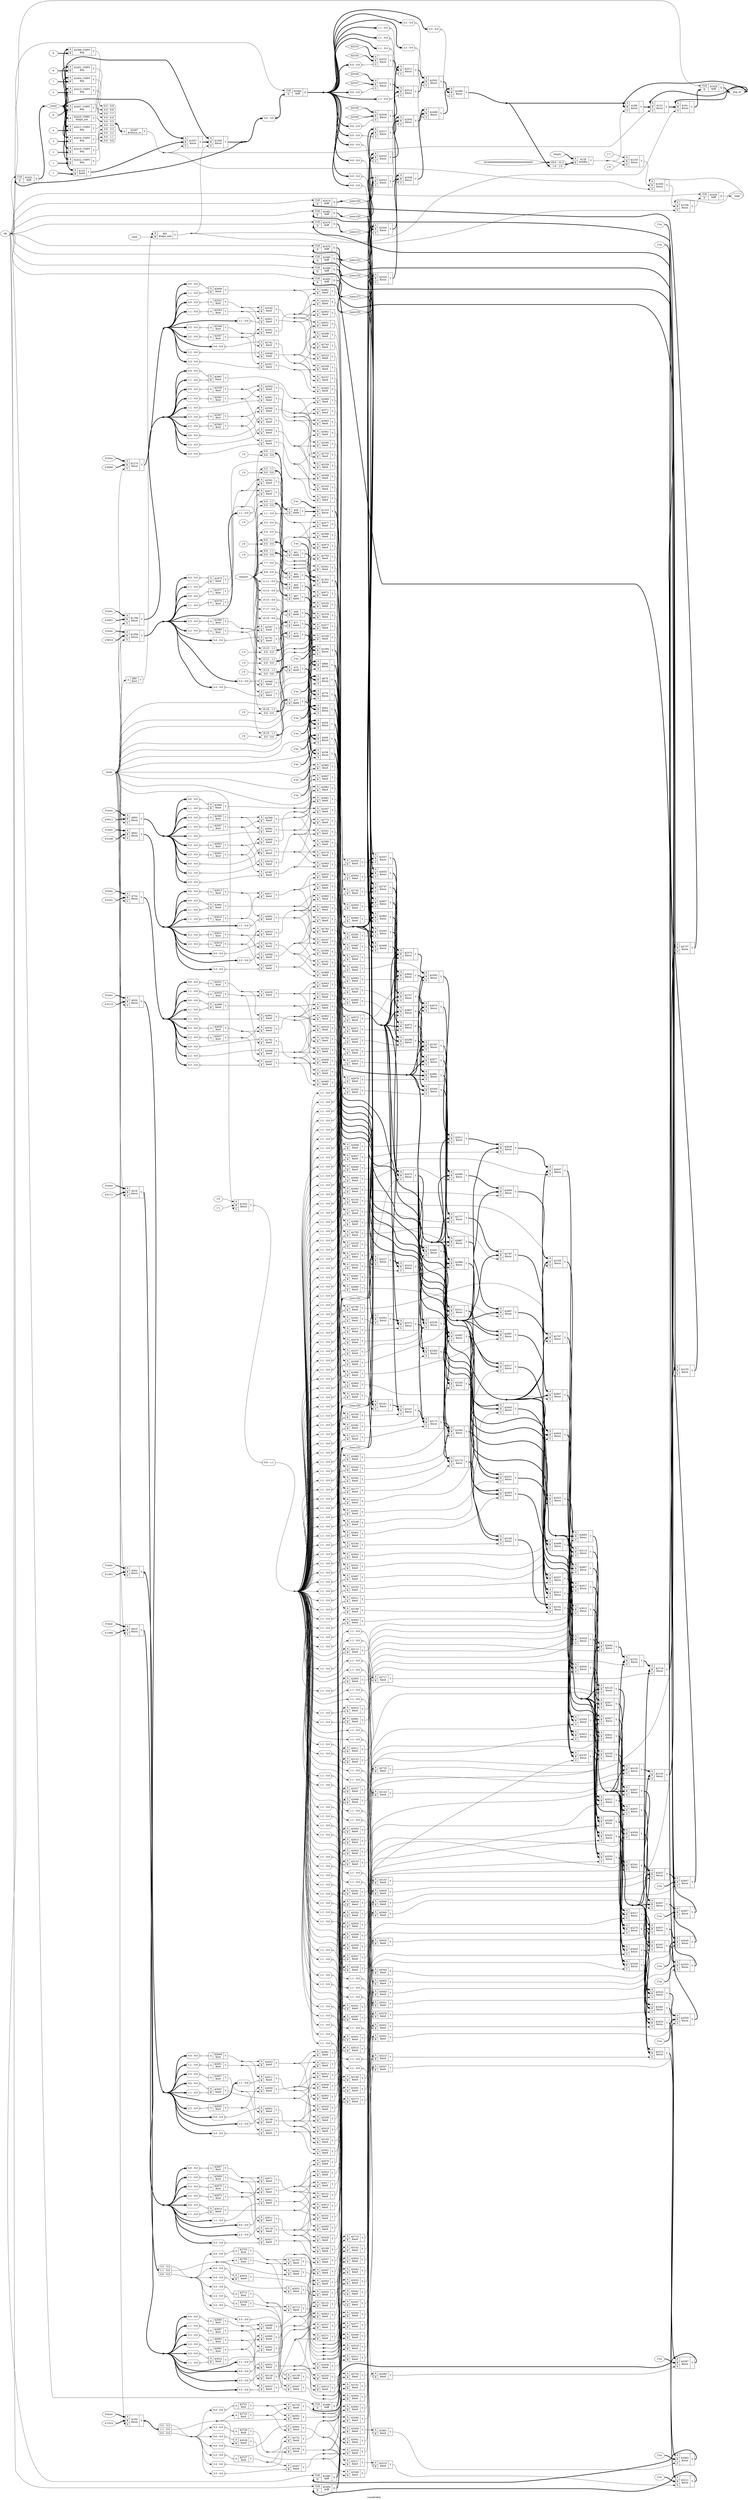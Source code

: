 digraph "roundrobin" {
label="roundrobin";
rankdir="LR";
remincross=true;
n532 [ shape=octagon, label="clk", color="black", fontcolor="black" ];
n533 [ shape=diamond, label="count", color="black", fontcolor="black" ];
n534 [ shape=octagon, label="empty", color="black", fontcolor="black" ];
n535 [ shape=diamond, label="mem1[0]", color="black", fontcolor="black" ];
n536 [ shape=diamond, label="mem1[1]", color="black", fontcolor="black" ];
n537 [ shape=diamond, label="mem1[2]", color="black", fontcolor="black" ];
n538 [ shape=diamond, label="mem1[3]", color="black", fontcolor="black" ];
n539 [ shape=diamond, label="mem1[4]", color="black", fontcolor="black" ];
n540 [ shape=diamond, label="mem1[5]", color="black", fontcolor="black" ];
n541 [ shape=diamond, label="mem1[6]", color="black", fontcolor="black" ];
n542 [ shape=diamond, label="mem1[7]", color="black", fontcolor="black" ];
n543 [ shape=diamond, label="mem1[8]", color="black", fontcolor="black" ];
n544 [ shape=diamond, label="mem1[9]", color="black", fontcolor="black" ];
n545 [ shape=octagon, label="pop_id", color="black", fontcolor="black" ];
n546 [ shape=octagon, label="read", color="black", fontcolor="black" ];
n547 [ shape=octagon, label="request", color="black", fontcolor="black" ];
n548 [ shape=octagon, label="reset", color="black", fontcolor="black" ];
n549 [ shape=octagon, label="valid", color="black", fontcolor="black" ];
v0 [ label="1" ];
c553 [ shape=record, label="{{<p550> A|<p551> B}|$133\n$add|{<p552> Y}}" ];
v2 [ label="1'0" ];
c554 [ shape=record, label="{{<p550> A|<p551> B}|$59\n$add|{<p552> Y}}" ];
x1 [ shape=record, style=rounded, label="<s1> 0:0 - 1:1 |<s0> 0:0 - 0:0 " ];
x1:e -> c554:p550:w [arrowhead=odiamond, arrowtail=odiamond, dir=both, color="black", style="setlinewidth(3)", label=""];
x3 [ shape=record, style=rounded, label="<s0> 1:1 - 0:0 " ];
x3:e -> c554:p551:w [arrowhead=odiamond, arrowtail=odiamond, dir=both, color="black", label=""];
v5 [ label="1'0" ];
c555 [ shape=record, label="{{<p550> A|<p551> B}|$61\n$add|{<p552> Y}}" ];
x4 [ shape=record, style=rounded, label="<s1> 2:2 - 1:1 |<s0> 0:0 - 0:0 " ];
x4:e -> c555:p550:w [arrowhead=odiamond, arrowtail=odiamond, dir=both, color="black", style="setlinewidth(3)", label=""];
x6 [ shape=record, style=rounded, label="<s0> 3:3 - 0:0 " ];
x6:e -> c555:p551:w [arrowhead=odiamond, arrowtail=odiamond, dir=both, color="black", label=""];
v8 [ label="1'0" ];
c556 [ shape=record, label="{{<p550> A|<p551> B}|$63\n$add|{<p552> Y}}" ];
x7 [ shape=record, style=rounded, label="<s1> 4:4 - 1:1 |<s0> 0:0 - 0:0 " ];
x7:e -> c556:p550:w [arrowhead=odiamond, arrowtail=odiamond, dir=both, color="black", style="setlinewidth(3)", label=""];
x9 [ shape=record, style=rounded, label="<s0> 5:5 - 0:0 " ];
x9:e -> c556:p551:w [arrowhead=odiamond, arrowtail=odiamond, dir=both, color="black", label=""];
v11 [ label="1'0" ];
c557 [ shape=record, label="{{<p550> A|<p551> B}|$65\n$add|{<p552> Y}}" ];
x10 [ shape=record, style=rounded, label="<s1> 6:6 - 1:1 |<s0> 0:0 - 0:0 " ];
x10:e -> c557:p550:w [arrowhead=odiamond, arrowtail=odiamond, dir=both, color="black", style="setlinewidth(3)", label=""];
x12 [ shape=record, style=rounded, label="<s0> 7:7 - 0:0 " ];
x12:e -> c557:p551:w [arrowhead=odiamond, arrowtail=odiamond, dir=both, color="black", label=""];
v14 [ label="1'0" ];
c558 [ shape=record, label="{{<p550> A|<p551> B}|$67\n$add|{<p552> Y}}" ];
x13 [ shape=record, style=rounded, label="<s1> 8:8 - 1:1 |<s0> 0:0 - 0:0 " ];
x13:e -> c558:p550:w [arrowhead=odiamond, arrowtail=odiamond, dir=both, color="black", style="setlinewidth(3)", label=""];
x15 [ shape=record, style=rounded, label="<s0> 9:9 - 0:0 " ];
x15:e -> c558:p551:w [arrowhead=odiamond, arrowtail=odiamond, dir=both, color="black", label=""];
v17 [ label="1'0" ];
c559 [ shape=record, label="{{<p550> A|<p551> B}|$69\n$add|{<p552> Y}}" ];
x16 [ shape=record, style=rounded, label="<s1> 10:10 - 1:1 |<s0> 0:0 - 0:0 " ];
x16:e -> c559:p550:w [arrowhead=odiamond, arrowtail=odiamond, dir=both, color="black", style="setlinewidth(3)", label=""];
x18 [ shape=record, style=rounded, label="<s0> 11:11 - 0:0 " ];
x18:e -> c559:p551:w [arrowhead=odiamond, arrowtail=odiamond, dir=both, color="black", label=""];
v20 [ label="1'0" ];
c560 [ shape=record, label="{{<p550> A|<p551> B}|$71\n$add|{<p552> Y}}" ];
x19 [ shape=record, style=rounded, label="<s1> 12:12 - 1:1 |<s0> 0:0 - 0:0 " ];
x19:e -> c560:p550:w [arrowhead=odiamond, arrowtail=odiamond, dir=both, color="black", style="setlinewidth(3)", label=""];
x21 [ shape=record, style=rounded, label="<s0> 13:13 - 0:0 " ];
x21:e -> c560:p551:w [arrowhead=odiamond, arrowtail=odiamond, dir=both, color="black", label=""];
v23 [ label="1'0" ];
c561 [ shape=record, label="{{<p550> A|<p551> B}|$73\n$add|{<p552> Y}}" ];
x22 [ shape=record, style=rounded, label="<s1> 14:14 - 1:1 |<s0> 0:0 - 0:0 " ];
x22:e -> c561:p550:w [arrowhead=odiamond, arrowtail=odiamond, dir=both, color="black", style="setlinewidth(3)", label=""];
x24 [ shape=record, style=rounded, label="<s0> 15:15 - 0:0 " ];
x24:e -> c561:p551:w [arrowhead=odiamond, arrowtail=odiamond, dir=both, color="black", label=""];
v26 [ label="1'0" ];
c562 [ shape=record, label="{{<p550> A|<p551> B}|$75\n$add|{<p552> Y}}" ];
x25 [ shape=record, style=rounded, label="<s1> 16:16 - 1:1 |<s0> 0:0 - 0:0 " ];
x25:e -> c562:p550:w [arrowhead=odiamond, arrowtail=odiamond, dir=both, color="black", style="setlinewidth(3)", label=""];
x27 [ shape=record, style=rounded, label="<s0> 17:17 - 0:0 " ];
x27:e -> c562:p551:w [arrowhead=odiamond, arrowtail=odiamond, dir=both, color="black", label=""];
v29 [ label="1'0" ];
c563 [ shape=record, label="{{<p550> A|<p551> B}|$77\n$add|{<p552> Y}}" ];
x28 [ shape=record, style=rounded, label="<s1> 18:18 - 1:1 |<s0> 0:0 - 0:0 " ];
x28:e -> c563:p550:w [arrowhead=odiamond, arrowtail=odiamond, dir=both, color="black", style="setlinewidth(3)", label=""];
x30 [ shape=record, style=rounded, label="<s0> 19:19 - 0:0 " ];
x30:e -> c563:p551:w [arrowhead=odiamond, arrowtail=odiamond, dir=both, color="black", label=""];
c564 [ shape=record, label="{{<p550> A}|$2541\n$not|{<p552> Y}}" ];
x31 [ shape=record, style=rounded, label="<s0> 0:0 - 0:0 " ];
x31:e -> c564:p550:w [arrowhead=odiamond, arrowtail=odiamond, dir=both, color="black", label=""];
c565 [ shape=record, label="{{<p550> A}|$2543\n$not|{<p552> Y}}" ];
x32 [ shape=record, style=rounded, label="<s0> 1:1 - 0:0 " ];
x32:e -> c565:p550:w [arrowhead=odiamond, arrowtail=odiamond, dir=both, color="black", label=""];
c566 [ shape=record, label="{{<p550> A}|$2547\n$not|{<p552> Y}}" ];
x33 [ shape=record, style=rounded, label="<s0> 2:2 - 0:0 " ];
x33:e -> c566:p550:w [arrowhead=odiamond, arrowtail=odiamond, dir=both, color="black", label=""];
c567 [ shape=record, label="{{<p550> A}|$2549\n$not|{<p552> Y}}" ];
x34 [ shape=record, style=rounded, label="<s0> 3:3 - 0:0 " ];
x34:e -> c567:p550:w [arrowhead=odiamond, arrowtail=odiamond, dir=both, color="black", label=""];
c568 [ shape=record, label="{{<p550> A}|$2559\n$not|{<p552> Y}}" ];
x35 [ shape=record, style=rounded, label="<s0> 0:0 - 0:0 " ];
x35:e -> c568:p550:w [arrowhead=odiamond, arrowtail=odiamond, dir=both, color="black", label=""];
c569 [ shape=record, label="{{<p550> A}|$2561\n$not|{<p552> Y}}" ];
x36 [ shape=record, style=rounded, label="<s0> 1:1 - 0:0 " ];
x36:e -> c569:p550:w [arrowhead=odiamond, arrowtail=odiamond, dir=both, color="black", label=""];
c570 [ shape=record, label="{{<p550> A}|$2565\n$not|{<p552> Y}}" ];
x37 [ shape=record, style=rounded, label="<s0> 2:2 - 0:0 " ];
x37:e -> c570:p550:w [arrowhead=odiamond, arrowtail=odiamond, dir=both, color="black", label=""];
c571 [ shape=record, label="{{<p550> A}|$2567\n$not|{<p552> Y}}" ];
x38 [ shape=record, style=rounded, label="<s0> 3:3 - 0:0 " ];
x38:e -> c571:p550:w [arrowhead=odiamond, arrowtail=odiamond, dir=both, color="black", label=""];
c572 [ shape=record, label="{{<p550> A}|$2577\n$not|{<p552> Y}}" ];
x39 [ shape=record, style=rounded, label="<s0> 0:0 - 0:0 " ];
x39:e -> c572:p550:w [arrowhead=odiamond, arrowtail=odiamond, dir=both, color="black", label=""];
c573 [ shape=record, label="{{<p550> A}|$2579\n$not|{<p552> Y}}" ];
x40 [ shape=record, style=rounded, label="<s0> 1:1 - 0:0 " ];
x40:e -> c573:p550:w [arrowhead=odiamond, arrowtail=odiamond, dir=both, color="black", label=""];
c574 [ shape=record, label="{{<p550> A}|$2583\n$not|{<p552> Y}}" ];
x41 [ shape=record, style=rounded, label="<s0> 2:2 - 0:0 " ];
x41:e -> c574:p550:w [arrowhead=odiamond, arrowtail=odiamond, dir=both, color="black", label=""];
c575 [ shape=record, label="{{<p550> A}|$2585\n$not|{<p552> Y}}" ];
x42 [ shape=record, style=rounded, label="<s0> 3:3 - 0:0 " ];
x42:e -> c575:p550:w [arrowhead=odiamond, arrowtail=odiamond, dir=both, color="black", label=""];
c576 [ shape=record, label="{{<p550> A}|$2595\n$not|{<p552> Y}}" ];
x43 [ shape=record, style=rounded, label="<s0> 0:0 - 0:0 " ];
x43:e -> c576:p550:w [arrowhead=odiamond, arrowtail=odiamond, dir=both, color="black", label=""];
c577 [ shape=record, label="{{<p550> A}|$2597\n$not|{<p552> Y}}" ];
x44 [ shape=record, style=rounded, label="<s0> 1:1 - 0:0 " ];
x44:e -> c577:p550:w [arrowhead=odiamond, arrowtail=odiamond, dir=both, color="black", label=""];
c578 [ shape=record, label="{{<p550> A}|$2601\n$not|{<p552> Y}}" ];
x45 [ shape=record, style=rounded, label="<s0> 2:2 - 0:0 " ];
x45:e -> c578:p550:w [arrowhead=odiamond, arrowtail=odiamond, dir=both, color="black", label=""];
c579 [ shape=record, label="{{<p550> A}|$2603\n$not|{<p552> Y}}" ];
x46 [ shape=record, style=rounded, label="<s0> 3:3 - 0:0 " ];
x46:e -> c579:p550:w [arrowhead=odiamond, arrowtail=odiamond, dir=both, color="black", label=""];
c580 [ shape=record, label="{{<p550> A}|$2613\n$not|{<p552> Y}}" ];
x47 [ shape=record, style=rounded, label="<s0> 0:0 - 0:0 " ];
x47:e -> c580:p550:w [arrowhead=odiamond, arrowtail=odiamond, dir=both, color="black", label=""];
c581 [ shape=record, label="{{<p550> A}|$2615\n$not|{<p552> Y}}" ];
x48 [ shape=record, style=rounded, label="<s0> 1:1 - 0:0 " ];
x48:e -> c581:p550:w [arrowhead=odiamond, arrowtail=odiamond, dir=both, color="black", label=""];
c582 [ shape=record, label="{{<p550> A}|$2619\n$not|{<p552> Y}}" ];
x49 [ shape=record, style=rounded, label="<s0> 2:2 - 0:0 " ];
x49:e -> c582:p550:w [arrowhead=odiamond, arrowtail=odiamond, dir=both, color="black", label=""];
c583 [ shape=record, label="{{<p550> A}|$2621\n$not|{<p552> Y}}" ];
x50 [ shape=record, style=rounded, label="<s0> 3:3 - 0:0 " ];
x50:e -> c583:p550:w [arrowhead=odiamond, arrowtail=odiamond, dir=both, color="black", label=""];
c584 [ shape=record, label="{{<p550> A}|$2631\n$not|{<p552> Y}}" ];
x51 [ shape=record, style=rounded, label="<s0> 0:0 - 0:0 " ];
x51:e -> c584:p550:w [arrowhead=odiamond, arrowtail=odiamond, dir=both, color="black", label=""];
c585 [ shape=record, label="{{<p550> A}|$2633\n$not|{<p552> Y}}" ];
x52 [ shape=record, style=rounded, label="<s0> 1:1 - 0:0 " ];
x52:e -> c585:p550:w [arrowhead=odiamond, arrowtail=odiamond, dir=both, color="black", label=""];
c586 [ shape=record, label="{{<p550> A}|$2637\n$not|{<p552> Y}}" ];
x53 [ shape=record, style=rounded, label="<s0> 2:2 - 0:0 " ];
x53:e -> c586:p550:w [arrowhead=odiamond, arrowtail=odiamond, dir=both, color="black", label=""];
c587 [ shape=record, label="{{<p550> A}|$2639\n$not|{<p552> Y}}" ];
x54 [ shape=record, style=rounded, label="<s0> 3:3 - 0:0 " ];
x54:e -> c587:p550:w [arrowhead=odiamond, arrowtail=odiamond, dir=both, color="black", label=""];
c588 [ shape=record, label="{{<p550> A}|$2649\n$not|{<p552> Y}}" ];
x55 [ shape=record, style=rounded, label="<s0> 0:0 - 0:0 " ];
x55:e -> c588:p550:w [arrowhead=odiamond, arrowtail=odiamond, dir=both, color="black", label=""];
c589 [ shape=record, label="{{<p550> A}|$2651\n$not|{<p552> Y}}" ];
x56 [ shape=record, style=rounded, label="<s0> 1:1 - 0:0 " ];
x56:e -> c589:p550:w [arrowhead=odiamond, arrowtail=odiamond, dir=both, color="black", label=""];
c590 [ shape=record, label="{{<p550> A}|$2655\n$not|{<p552> Y}}" ];
x57 [ shape=record, style=rounded, label="<s0> 2:2 - 0:0 " ];
x57:e -> c590:p550:w [arrowhead=odiamond, arrowtail=odiamond, dir=both, color="black", label=""];
c591 [ shape=record, label="{{<p550> A}|$2657\n$not|{<p552> Y}}" ];
x58 [ shape=record, style=rounded, label="<s0> 3:3 - 0:0 " ];
x58:e -> c591:p550:w [arrowhead=odiamond, arrowtail=odiamond, dir=both, color="black", label=""];
c592 [ shape=record, label="{{<p550> A}|$2667\n$not|{<p552> Y}}" ];
x59 [ shape=record, style=rounded, label="<s0> 0:0 - 0:0 " ];
x59:e -> c592:p550:w [arrowhead=odiamond, arrowtail=odiamond, dir=both, color="black", label=""];
c593 [ shape=record, label="{{<p550> A}|$2669\n$not|{<p552> Y}}" ];
x60 [ shape=record, style=rounded, label="<s0> 1:1 - 0:0 " ];
x60:e -> c593:p550:w [arrowhead=odiamond, arrowtail=odiamond, dir=both, color="black", label=""];
c594 [ shape=record, label="{{<p550> A}|$2673\n$not|{<p552> Y}}" ];
x61 [ shape=record, style=rounded, label="<s0> 2:2 - 0:0 " ];
x61:e -> c594:p550:w [arrowhead=odiamond, arrowtail=odiamond, dir=both, color="black", label=""];
c595 [ shape=record, label="{{<p550> A}|$2675\n$not|{<p552> Y}}" ];
x62 [ shape=record, style=rounded, label="<s0> 3:3 - 0:0 " ];
x62:e -> c595:p550:w [arrowhead=odiamond, arrowtail=odiamond, dir=both, color="black", label=""];
c596 [ shape=record, label="{{<p550> A}|$2685\n$not|{<p552> Y}}" ];
x63 [ shape=record, style=rounded, label="<s0> 0:0 - 0:0 " ];
x63:e -> c596:p550:w [arrowhead=odiamond, arrowtail=odiamond, dir=both, color="black", label=""];
c597 [ shape=record, label="{{<p550> A}|$2687\n$not|{<p552> Y}}" ];
x64 [ shape=record, style=rounded, label="<s0> 1:1 - 0:0 " ];
x64:e -> c597:p550:w [arrowhead=odiamond, arrowtail=odiamond, dir=both, color="black", label=""];
c598 [ shape=record, label="{{<p550> A}|$2691\n$not|{<p552> Y}}" ];
x65 [ shape=record, style=rounded, label="<s0> 2:2 - 0:0 " ];
x65:e -> c598:p550:w [arrowhead=odiamond, arrowtail=odiamond, dir=both, color="black", label=""];
c599 [ shape=record, label="{{<p550> A}|$2693\n$not|{<p552> Y}}" ];
x66 [ shape=record, style=rounded, label="<s0> 3:3 - 0:0 " ];
x66:e -> c599:p550:w [arrowhead=odiamond, arrowtail=odiamond, dir=both, color="black", label=""];
c600 [ shape=record, label="{{<p550> A}|$2703\n$not|{<p552> Y}}" ];
x67 [ shape=record, style=rounded, label="<s0> 0:0 - 0:0 " ];
x67:e -> c600:p550:w [arrowhead=odiamond, arrowtail=odiamond, dir=both, color="black", label=""];
c601 [ shape=record, label="{{<p550> A}|$2705\n$not|{<p552> Y}}" ];
c602 [ shape=record, label="{{<p550> A}|$2709\n$not|{<p552> Y}}" ];
x68 [ shape=record, style=rounded, label="<s0> 2:2 - 0:0 " ];
x68:e -> c602:p550:w [arrowhead=odiamond, arrowtail=odiamond, dir=both, color="black", label=""];
c603 [ shape=record, label="{{<p550> A}|$2711\n$not|{<p552> Y}}" ];
x69 [ shape=record, style=rounded, label="<s0> 3:3 - 0:0 " ];
x69:e -> c603:p550:w [arrowhead=odiamond, arrowtail=odiamond, dir=both, color="black", label=""];
c604 [ shape=record, label="{{<p550> A}|$2721\n$not|{<p552> Y}}" ];
x70 [ shape=record, style=rounded, label="<s0> 0:0 - 0:0 " ];
x70:e -> c604:p550:w [arrowhead=odiamond, arrowtail=odiamond, dir=both, color="black", label=""];
c605 [ shape=record, label="{{<p550> A}|$2723\n$not|{<p552> Y}}" ];
c606 [ shape=record, label="{{<p550> A}|$2727\n$not|{<p552> Y}}" ];
x71 [ shape=record, style=rounded, label="<s0> 2:2 - 0:0 " ];
x71:e -> c606:p550:w [arrowhead=odiamond, arrowtail=odiamond, dir=both, color="black", label=""];
c607 [ shape=record, label="{{<p550> A}|$2729\n$not|{<p552> Y}}" ];
x72 [ shape=record, style=rounded, label="<s0> 3:3 - 0:0 " ];
x72:e -> c607:p550:w [arrowhead=odiamond, arrowtail=odiamond, dir=both, color="black", label=""];
c608 [ shape=record, label="{{<p550> A|<p551> B}|$2545\n$and|{<p552> Y}}" ];
c609 [ shape=record, label="{{<p550> A|<p551> B}|$2551\n$and|{<p552> Y}}" ];
c610 [ shape=record, label="{{<p550> A|<p551> B}|$2553\n$and|{<p552> Y}}" ];
c611 [ shape=record, label="{{<p550> A|<p551> B}|$2563\n$and|{<p552> Y}}" ];
c612 [ shape=record, label="{{<p550> A|<p551> B}|$2569\n$and|{<p552> Y}}" ];
c613 [ shape=record, label="{{<p550> A|<p551> B}|$2571\n$and|{<p552> Y}}" ];
c614 [ shape=record, label="{{<p550> A|<p551> B}|$2581\n$and|{<p552> Y}}" ];
c615 [ shape=record, label="{{<p550> A|<p551> B}|$2587\n$and|{<p552> Y}}" ];
c616 [ shape=record, label="{{<p550> A|<p551> B}|$2589\n$and|{<p552> Y}}" ];
c617 [ shape=record, label="{{<p550> A|<p551> B}|$2599\n$and|{<p552> Y}}" ];
c618 [ shape=record, label="{{<p550> A|<p551> B}|$2605\n$and|{<p552> Y}}" ];
c619 [ shape=record, label="{{<p550> A|<p551> B}|$2607\n$and|{<p552> Y}}" ];
c620 [ shape=record, label="{{<p550> A|<p551> B}|$2617\n$and|{<p552> Y}}" ];
c621 [ shape=record, label="{{<p550> A|<p551> B}|$2623\n$and|{<p552> Y}}" ];
c622 [ shape=record, label="{{<p550> A|<p551> B}|$2625\n$and|{<p552> Y}}" ];
c623 [ shape=record, label="{{<p550> A|<p551> B}|$2635\n$and|{<p552> Y}}" ];
c624 [ shape=record, label="{{<p550> A|<p551> B}|$2641\n$and|{<p552> Y}}" ];
c625 [ shape=record, label="{{<p550> A|<p551> B}|$2643\n$and|{<p552> Y}}" ];
c626 [ shape=record, label="{{<p550> A|<p551> B}|$2653\n$and|{<p552> Y}}" ];
c627 [ shape=record, label="{{<p550> A|<p551> B}|$2659\n$and|{<p552> Y}}" ];
c628 [ shape=record, label="{{<p550> A|<p551> B}|$2661\n$and|{<p552> Y}}" ];
c629 [ shape=record, label="{{<p550> A|<p551> B}|$2671\n$and|{<p552> Y}}" ];
c630 [ shape=record, label="{{<p550> A|<p551> B}|$2677\n$and|{<p552> Y}}" ];
c631 [ shape=record, label="{{<p550> A|<p551> B}|$2679\n$and|{<p552> Y}}" ];
c632 [ shape=record, label="{{<p550> A|<p551> B}|$2689\n$and|{<p552> Y}}" ];
c633 [ shape=record, label="{{<p550> A|<p551> B}|$2695\n$and|{<p552> Y}}" ];
c634 [ shape=record, label="{{<p550> A|<p551> B}|$2697\n$and|{<p552> Y}}" ];
c635 [ shape=record, label="{{<p550> A|<p551> B}|$2707\n$and|{<p552> Y}}" ];
c636 [ shape=record, label="{{<p550> A|<p551> B}|$2713\n$and|{<p552> Y}}" ];
c637 [ shape=record, label="{{<p550> A|<p551> B}|$2715\n$and|{<p552> Y}}" ];
c638 [ shape=record, label="{{<p550> A|<p551> B}|$2725\n$and|{<p552> Y}}" ];
c639 [ shape=record, label="{{<p550> A|<p551> B}|$2731\n$and|{<p552> Y}}" ];
c640 [ shape=record, label="{{<p550> A|<p551> B}|$2733\n$and|{<p552> Y}}" ];
c641 [ shape=record, label="{{<p550> A|<p551> B}|$2741\n$and|{<p552> Y}}" ];
x73 [ shape=record, style=rounded, label="<s0> 0:0 - 0:0 " ];
x73:e -> c641:p550:w [arrowhead=odiamond, arrowtail=odiamond, dir=both, color="black", label=""];
c642 [ shape=record, label="{{<p550> A|<p551> B}|$2743\n$and|{<p552> Y}}" ];
c643 [ shape=record, label="{{<p550> A|<p551> B}|$2751\n$and|{<p552> Y}}" ];
x74 [ shape=record, style=rounded, label="<s0> 0:0 - 0:0 " ];
x74:e -> c643:p550:w [arrowhead=odiamond, arrowtail=odiamond, dir=both, color="black", label=""];
c644 [ shape=record, label="{{<p550> A|<p551> B}|$2753\n$and|{<p552> Y}}" ];
c645 [ shape=record, label="{{<p550> A|<p551> B}|$2761\n$and|{<p552> Y}}" ];
x75 [ shape=record, style=rounded, label="<s0> 0:0 - 0:0 " ];
x75:e -> c645:p550:w [arrowhead=odiamond, arrowtail=odiamond, dir=both, color="black", label=""];
c646 [ shape=record, label="{{<p550> A|<p551> B}|$2763\n$and|{<p552> Y}}" ];
c647 [ shape=record, label="{{<p550> A|<p551> B}|$2771\n$and|{<p552> Y}}" ];
x76 [ shape=record, style=rounded, label="<s0> 0:0 - 0:0 " ];
x76:e -> c647:p550:w [arrowhead=odiamond, arrowtail=odiamond, dir=both, color="black", label=""];
c648 [ shape=record, label="{{<p550> A|<p551> B}|$2773\n$and|{<p552> Y}}" ];
c649 [ shape=record, label="{{<p550> A|<p551> B}|$2781\n$and|{<p552> Y}}" ];
x77 [ shape=record, style=rounded, label="<s0> 0:0 - 0:0 " ];
x77:e -> c649:p550:w [arrowhead=odiamond, arrowtail=odiamond, dir=both, color="black", label=""];
c650 [ shape=record, label="{{<p550> A|<p551> B}|$2783\n$and|{<p552> Y}}" ];
c651 [ shape=record, label="{{<p550> A|<p551> B}|$2791\n$and|{<p552> Y}}" ];
x78 [ shape=record, style=rounded, label="<s0> 0:0 - 0:0 " ];
x78:e -> c651:p550:w [arrowhead=odiamond, arrowtail=odiamond, dir=both, color="black", label=""];
c652 [ shape=record, label="{{<p550> A|<p551> B}|$2793\n$and|{<p552> Y}}" ];
c653 [ shape=record, label="{{<p550> A|<p551> B}|$2801\n$and|{<p552> Y}}" ];
x79 [ shape=record, style=rounded, label="<s0> 0:0 - 0:0 " ];
x79:e -> c653:p550:w [arrowhead=odiamond, arrowtail=odiamond, dir=both, color="black", label=""];
c654 [ shape=record, label="{{<p550> A|<p551> B}|$2803\n$and|{<p552> Y}}" ];
c655 [ shape=record, label="{{<p550> A|<p551> B}|$2811\n$and|{<p552> Y}}" ];
x80 [ shape=record, style=rounded, label="<s0> 0:0 - 0:0 " ];
x80:e -> c655:p550:w [arrowhead=odiamond, arrowtail=odiamond, dir=both, color="black", label=""];
c656 [ shape=record, label="{{<p550> A|<p551> B}|$2813\n$and|{<p552> Y}}" ];
c657 [ shape=record, label="{{<p550> A|<p551> B}|$2821\n$and|{<p552> Y}}" ];
x81 [ shape=record, style=rounded, label="<s0> 0:0 - 0:0 " ];
x81:e -> c657:p550:w [arrowhead=odiamond, arrowtail=odiamond, dir=both, color="black", label=""];
c658 [ shape=record, label="{{<p550> A|<p551> B}|$2823\n$and|{<p552> Y}}" ];
c659 [ shape=record, label="{{<p550> A|<p551> B}|$2831\n$and|{<p552> Y}}" ];
x82 [ shape=record, style=rounded, label="<s0> 0:0 - 0:0 " ];
x82:e -> c659:p550:w [arrowhead=odiamond, arrowtail=odiamond, dir=both, color="black", label=""];
c660 [ shape=record, label="{{<p550> A|<p551> B}|$2833\n$and|{<p552> Y}}" ];
c661 [ shape=record, label="{{<p550> A|<p551> B}|$2841\n$and|{<p552> Y}}" ];
x83 [ shape=record, style=rounded, label="<s0> 0:0 - 0:0 " ];
x83:e -> c661:p550:w [arrowhead=odiamond, arrowtail=odiamond, dir=both, color="black", label=""];
c662 [ shape=record, label="{{<p550> A|<p551> B}|$2843\n$and|{<p552> Y}}" ];
c663 [ shape=record, label="{{<p550> A|<p551> B}|$2851\n$and|{<p552> Y}}" ];
x84 [ shape=record, style=rounded, label="<s0> 1:1 - 0:0 " ];
x84:e -> c663:p551:w [arrowhead=odiamond, arrowtail=odiamond, dir=both, color="black", label=""];
c664 [ shape=record, label="{{<p550> A|<p551> B}|$2853\n$and|{<p552> Y}}" ];
c665 [ shape=record, label="{{<p550> A|<p551> B}|$2861\n$and|{<p552> Y}}" ];
x85 [ shape=record, style=rounded, label="<s0> 1:1 - 0:0 " ];
x85:e -> c665:p551:w [arrowhead=odiamond, arrowtail=odiamond, dir=both, color="black", label=""];
c666 [ shape=record, label="{{<p550> A|<p551> B}|$2863\n$and|{<p552> Y}}" ];
c667 [ shape=record, label="{{<p550> A|<p551> B}|$2871\n$and|{<p552> Y}}" ];
x86 [ shape=record, style=rounded, label="<s0> 1:1 - 0:0 " ];
x86:e -> c667:p551:w [arrowhead=odiamond, arrowtail=odiamond, dir=both, color="black", label=""];
c668 [ shape=record, label="{{<p550> A|<p551> B}|$2873\n$and|{<p552> Y}}" ];
c669 [ shape=record, label="{{<p550> A|<p551> B}|$2881\n$and|{<p552> Y}}" ];
x87 [ shape=record, style=rounded, label="<s0> 1:1 - 0:0 " ];
x87:e -> c669:p551:w [arrowhead=odiamond, arrowtail=odiamond, dir=both, color="black", label=""];
c670 [ shape=record, label="{{<p550> A|<p551> B}|$2883\n$and|{<p552> Y}}" ];
c671 [ shape=record, label="{{<p550> A|<p551> B}|$2891\n$and|{<p552> Y}}" ];
x88 [ shape=record, style=rounded, label="<s0> 1:1 - 0:0 " ];
x88:e -> c671:p551:w [arrowhead=odiamond, arrowtail=odiamond, dir=both, color="black", label=""];
c672 [ shape=record, label="{{<p550> A|<p551> B}|$2893\n$and|{<p552> Y}}" ];
c673 [ shape=record, label="{{<p550> A|<p551> B}|$2901\n$and|{<p552> Y}}" ];
x89 [ shape=record, style=rounded, label="<s0> 1:1 - 0:0 " ];
x89:e -> c673:p551:w [arrowhead=odiamond, arrowtail=odiamond, dir=both, color="black", label=""];
c674 [ shape=record, label="{{<p550> A|<p551> B}|$2903\n$and|{<p552> Y}}" ];
c675 [ shape=record, label="{{<p550> A|<p551> B}|$2911\n$and|{<p552> Y}}" ];
x90 [ shape=record, style=rounded, label="<s0> 1:1 - 0:0 " ];
x90:e -> c675:p551:w [arrowhead=odiamond, arrowtail=odiamond, dir=both, color="black", label=""];
c676 [ shape=record, label="{{<p550> A|<p551> B}|$2913\n$and|{<p552> Y}}" ];
c677 [ shape=record, label="{{<p550> A|<p551> B}|$2921\n$and|{<p552> Y}}" ];
x91 [ shape=record, style=rounded, label="<s0> 1:1 - 0:0 " ];
x91:e -> c677:p551:w [arrowhead=odiamond, arrowtail=odiamond, dir=both, color="black", label=""];
c678 [ shape=record, label="{{<p550> A|<p551> B}|$2923\n$and|{<p552> Y}}" ];
c679 [ shape=record, label="{{<p550> A|<p551> B}|$2931\n$and|{<p552> Y}}" ];
x92 [ shape=record, style=rounded, label="<s0> 1:1 - 0:0 " ];
x92:e -> c679:p551:w [arrowhead=odiamond, arrowtail=odiamond, dir=both, color="black", label=""];
c680 [ shape=record, label="{{<p550> A|<p551> B}|$2933\n$and|{<p552> Y}}" ];
c681 [ shape=record, label="{{<p550> A|<p551> B}|$2941\n$and|{<p552> Y}}" ];
c682 [ shape=record, label="{{<p550> A|<p551> B}|$2943\n$and|{<p552> Y}}" ];
c683 [ shape=record, label="{{<p550> A|<p551> B}|$2951\n$and|{<p552> Y}}" ];
c684 [ shape=record, label="{{<p550> A|<p551> B}|$2953\n$and|{<p552> Y}}" ];
c685 [ shape=record, label="{{<p550> A|<p551> B}|$2959\n$and|{<p552> Y}}" ];
x93 [ shape=record, style=rounded, label="<s0> 0:0 - 0:0 " ];
x93:e -> c685:p550:w [arrowhead=odiamond, arrowtail=odiamond, dir=both, color="black", label=""];
x94 [ shape=record, style=rounded, label="<s0> 1:1 - 0:0 " ];
x94:e -> c685:p551:w [arrowhead=odiamond, arrowtail=odiamond, dir=both, color="black", label=""];
c686 [ shape=record, label="{{<p550> A|<p551> B}|$2961\n$and|{<p552> Y}}" ];
c687 [ shape=record, label="{{<p550> A|<p551> B}|$2967\n$and|{<p552> Y}}" ];
x95 [ shape=record, style=rounded, label="<s0> 0:0 - 0:0 " ];
x95:e -> c687:p550:w [arrowhead=odiamond, arrowtail=odiamond, dir=both, color="black", label=""];
x96 [ shape=record, style=rounded, label="<s0> 1:1 - 0:0 " ];
x96:e -> c687:p551:w [arrowhead=odiamond, arrowtail=odiamond, dir=both, color="black", label=""];
c688 [ shape=record, label="{{<p550> A|<p551> B}|$2969\n$and|{<p552> Y}}" ];
c689 [ shape=record, label="{{<p550> A|<p551> B}|$2975\n$and|{<p552> Y}}" ];
x97 [ shape=record, style=rounded, label="<s0> 0:0 - 0:0 " ];
x97:e -> c689:p550:w [arrowhead=odiamond, arrowtail=odiamond, dir=both, color="black", label=""];
x98 [ shape=record, style=rounded, label="<s0> 1:1 - 0:0 " ];
x98:e -> c689:p551:w [arrowhead=odiamond, arrowtail=odiamond, dir=both, color="black", label=""];
c690 [ shape=record, label="{{<p550> A|<p551> B}|$2977\n$and|{<p552> Y}}" ];
c691 [ shape=record, label="{{<p550> A|<p551> B}|$2983\n$and|{<p552> Y}}" ];
x99 [ shape=record, style=rounded, label="<s0> 0:0 - 0:0 " ];
x99:e -> c691:p550:w [arrowhead=odiamond, arrowtail=odiamond, dir=both, color="black", label=""];
x100 [ shape=record, style=rounded, label="<s0> 1:1 - 0:0 " ];
x100:e -> c691:p551:w [arrowhead=odiamond, arrowtail=odiamond, dir=both, color="black", label=""];
c692 [ shape=record, label="{{<p550> A|<p551> B}|$2985\n$and|{<p552> Y}}" ];
c693 [ shape=record, label="{{<p550> A|<p551> B}|$2991\n$and|{<p552> Y}}" ];
x101 [ shape=record, style=rounded, label="<s0> 0:0 - 0:0 " ];
x101:e -> c693:p550:w [arrowhead=odiamond, arrowtail=odiamond, dir=both, color="black", label=""];
x102 [ shape=record, style=rounded, label="<s0> 1:1 - 0:0 " ];
x102:e -> c693:p551:w [arrowhead=odiamond, arrowtail=odiamond, dir=both, color="black", label=""];
c694 [ shape=record, label="{{<p550> A|<p551> B}|$2993\n$and|{<p552> Y}}" ];
c695 [ shape=record, label="{{<p550> A|<p551> B}|$2999\n$and|{<p552> Y}}" ];
x103 [ shape=record, style=rounded, label="<s0> 0:0 - 0:0 " ];
x103:e -> c695:p550:w [arrowhead=odiamond, arrowtail=odiamond, dir=both, color="black", label=""];
x104 [ shape=record, style=rounded, label="<s0> 1:1 - 0:0 " ];
x104:e -> c695:p551:w [arrowhead=odiamond, arrowtail=odiamond, dir=both, color="black", label=""];
c696 [ shape=record, label="{{<p550> A|<p551> B}|$3001\n$and|{<p552> Y}}" ];
c697 [ shape=record, label="{{<p550> A|<p551> B}|$3007\n$and|{<p552> Y}}" ];
x105 [ shape=record, style=rounded, label="<s0> 0:0 - 0:0 " ];
x105:e -> c697:p550:w [arrowhead=odiamond, arrowtail=odiamond, dir=both, color="black", label=""];
x106 [ shape=record, style=rounded, label="<s0> 1:1 - 0:0 " ];
x106:e -> c697:p551:w [arrowhead=odiamond, arrowtail=odiamond, dir=both, color="black", label=""];
c698 [ shape=record, label="{{<p550> A|<p551> B}|$3009\n$and|{<p552> Y}}" ];
c699 [ shape=record, label="{{<p550> A|<p551> B}|$3015\n$and|{<p552> Y}}" ];
x107 [ shape=record, style=rounded, label="<s0> 0:0 - 0:0 " ];
x107:e -> c699:p550:w [arrowhead=odiamond, arrowtail=odiamond, dir=both, color="black", label=""];
x108 [ shape=record, style=rounded, label="<s0> 1:1 - 0:0 " ];
x108:e -> c699:p551:w [arrowhead=odiamond, arrowtail=odiamond, dir=both, color="black", label=""];
c700 [ shape=record, label="{{<p550> A|<p551> B}|$3017\n$and|{<p552> Y}}" ];
c701 [ shape=record, label="{{<p550> A|<p551> B}|$3023\n$and|{<p552> Y}}" ];
x109 [ shape=record, style=rounded, label="<s0> 0:0 - 0:0 " ];
x109:e -> c701:p550:w [arrowhead=odiamond, arrowtail=odiamond, dir=both, color="black", label=""];
x110 [ shape=record, style=rounded, label="<s0> 1:1 - 0:0 " ];
x110:e -> c701:p551:w [arrowhead=odiamond, arrowtail=odiamond, dir=both, color="black", label=""];
c702 [ shape=record, label="{{<p550> A|<p551> B}|$3025\n$and|{<p552> Y}}" ];
c703 [ shape=record, label="{{<p550> A|<p551> B}|$3031\n$and|{<p552> Y}}" ];
x111 [ shape=record, style=rounded, label="<s0> 0:0 - 0:0 " ];
x111:e -> c703:p550:w [arrowhead=odiamond, arrowtail=odiamond, dir=both, color="black", label=""];
c704 [ shape=record, label="{{<p550> A|<p551> B}|$3033\n$and|{<p552> Y}}" ];
c705 [ shape=record, label="{{<p550> A|<p551> B}|$3039\n$and|{<p552> Y}}" ];
x112 [ shape=record, style=rounded, label="<s0> 0:0 - 0:0 " ];
x112:e -> c705:p550:w [arrowhead=odiamond, arrowtail=odiamond, dir=both, color="black", label=""];
c706 [ shape=record, label="{{<p550> A|<p551> B}|$3041\n$and|{<p552> Y}}" ];
c707 [ shape=record, label="{{<p550> A|<p551> B}|$3049\n$and|{<p552> Y}}" ];
x113 [ shape=record, style=rounded, label="<s0> 2:2 - 0:0 " ];
x113:e -> c707:p550:w [arrowhead=odiamond, arrowtail=odiamond, dir=both, color="black", label=""];
c708 [ shape=record, label="{{<p550> A|<p551> B}|$3051\n$and|{<p552> Y}}" ];
c709 [ shape=record, label="{{<p550> A|<p551> B}|$3059\n$and|{<p552> Y}}" ];
x114 [ shape=record, style=rounded, label="<s0> 2:2 - 0:0 " ];
x114:e -> c709:p550:w [arrowhead=odiamond, arrowtail=odiamond, dir=both, color="black", label=""];
c710 [ shape=record, label="{{<p550> A|<p551> B}|$3061\n$and|{<p552> Y}}" ];
c711 [ shape=record, label="{{<p550> A|<p551> B}|$3069\n$and|{<p552> Y}}" ];
x115 [ shape=record, style=rounded, label="<s0> 2:2 - 0:0 " ];
x115:e -> c711:p550:w [arrowhead=odiamond, arrowtail=odiamond, dir=both, color="black", label=""];
c712 [ shape=record, label="{{<p550> A|<p551> B}|$3071\n$and|{<p552> Y}}" ];
c713 [ shape=record, label="{{<p550> A|<p551> B}|$3079\n$and|{<p552> Y}}" ];
x116 [ shape=record, style=rounded, label="<s0> 2:2 - 0:0 " ];
x116:e -> c713:p550:w [arrowhead=odiamond, arrowtail=odiamond, dir=both, color="black", label=""];
c714 [ shape=record, label="{{<p550> A|<p551> B}|$3081\n$and|{<p552> Y}}" ];
c715 [ shape=record, label="{{<p550> A|<p551> B}|$3089\n$and|{<p552> Y}}" ];
x117 [ shape=record, style=rounded, label="<s0> 2:2 - 0:0 " ];
x117:e -> c715:p550:w [arrowhead=odiamond, arrowtail=odiamond, dir=both, color="black", label=""];
c716 [ shape=record, label="{{<p550> A|<p551> B}|$3091\n$and|{<p552> Y}}" ];
c717 [ shape=record, label="{{<p550> A|<p551> B}|$3099\n$and|{<p552> Y}}" ];
x118 [ shape=record, style=rounded, label="<s0> 2:2 - 0:0 " ];
x118:e -> c717:p550:w [arrowhead=odiamond, arrowtail=odiamond, dir=both, color="black", label=""];
c718 [ shape=record, label="{{<p550> A|<p551> B}|$3101\n$and|{<p552> Y}}" ];
c719 [ shape=record, label="{{<p550> A|<p551> B}|$3109\n$and|{<p552> Y}}" ];
x119 [ shape=record, style=rounded, label="<s0> 2:2 - 0:0 " ];
x119:e -> c719:p550:w [arrowhead=odiamond, arrowtail=odiamond, dir=both, color="black", label=""];
c720 [ shape=record, label="{{<p550> A|<p551> B}|$3111\n$and|{<p552> Y}}" ];
c721 [ shape=record, label="{{<p550> A|<p551> B}|$3119\n$and|{<p552> Y}}" ];
x120 [ shape=record, style=rounded, label="<s0> 2:2 - 0:0 " ];
x120:e -> c721:p550:w [arrowhead=odiamond, arrowtail=odiamond, dir=both, color="black", label=""];
c722 [ shape=record, label="{{<p550> A|<p551> B}|$3121\n$and|{<p552> Y}}" ];
c723 [ shape=record, label="{{<p550> A|<p551> B}|$3129\n$and|{<p552> Y}}" ];
x121 [ shape=record, style=rounded, label="<s0> 2:2 - 0:0 " ];
x121:e -> c723:p550:w [arrowhead=odiamond, arrowtail=odiamond, dir=both, color="black", label=""];
c724 [ shape=record, label="{{<p550> A|<p551> B}|$3131\n$and|{<p552> Y}}" ];
c725 [ shape=record, label="{{<p550> A|<p551> B}|$3139\n$and|{<p552> Y}}" ];
x122 [ shape=record, style=rounded, label="<s0> 2:2 - 0:0 " ];
x122:e -> c725:p550:w [arrowhead=odiamond, arrowtail=odiamond, dir=both, color="black", label=""];
c726 [ shape=record, label="{{<p550> A|<p551> B}|$3141\n$and|{<p552> Y}}" ];
c727 [ shape=record, label="{{<p550> A|<p551> B}|$3149\n$and|{<p552> Y}}" ];
x123 [ shape=record, style=rounded, label="<s0> 2:2 - 0:0 " ];
x123:e -> c727:p550:w [arrowhead=odiamond, arrowtail=odiamond, dir=both, color="black", label=""];
c728 [ shape=record, label="{{<p550> A|<p551> B}|$3151\n$and|{<p552> Y}}" ];
c729 [ shape=record, label="{{<p550> A|<p551> B}|$3157\n$and|{<p552> Y}}" ];
c730 [ shape=record, label="{{<p550> A|<p551> B}|$3163\n$and|{<p552> Y}}" ];
c731 [ shape=record, label="{{<p550> A|<p551> B}|$3169\n$and|{<p552> Y}}" ];
c732 [ shape=record, label="{{<p550> A|<p551> B}|$3175\n$and|{<p552> Y}}" ];
c733 [ shape=record, label="{{<p550> A|<p551> B}|$3181\n$and|{<p552> Y}}" ];
c734 [ shape=record, label="{{<p550> A|<p551> B}|$3187\n$and|{<p552> Y}}" ];
c735 [ shape=record, label="{{<p550> A|<p551> B}|$3193\n$and|{<p552> Y}}" ];
c736 [ shape=record, label="{{<p550> A|<p551> B}|$3199\n$and|{<p552> Y}}" ];
c737 [ shape=record, label="{{<p550> A|<p551> B}|$3205\n$and|{<p552> Y}}" ];
c738 [ shape=record, label="{{<p550> A|<p551> B}|$3211\n$and|{<p552> Y}}" ];
c739 [ shape=record, label="{{<p550> A|<p551> B}|$3217\n$and|{<p552> Y}}" ];
c740 [ shape=record, label="{{<p550> A|<p551> B}|$3223\n$and|{<p552> Y}}" ];
c741 [ shape=record, label="{{<p550> A|<p551> B}|$3229\n$and|{<p552> Y}}" ];
c742 [ shape=record, label="{{<p550> A|<p551> B}|$3235\n$and|{<p552> Y}}" ];
c743 [ shape=record, label="{{<p550> A|<p551> B}|$3241\n$and|{<p552> Y}}" ];
c744 [ shape=record, label="{{<p550> A|<p551> B}|$3247\n$and|{<p552> Y}}" ];
c745 [ shape=record, label="{{<p550> A|<p551> B}|$3253\n$and|{<p552> Y}}" ];
c746 [ shape=record, label="{{<p550> A|<p551> B}|$3259\n$and|{<p552> Y}}" ];
c747 [ shape=record, label="{{<p550> A|<p551> B}|$3265\n$and|{<p552> Y}}" ];
c748 [ shape=record, label="{{<p550> A|<p551> B}|$3271\n$and|{<p552> Y}}" ];
c749 [ shape=record, label="{{<p550> A|<p551> B}|$3277\n$and|{<p552> Y}}" ];
c750 [ shape=record, label="{{<p550> A|<p551> B}|$3283\n$and|{<p552> Y}}" ];
c751 [ shape=record, label="{{<p550> A|<p551> B}|$3289\n$and|{<p552> Y}}" ];
c752 [ shape=record, label="{{<p550> A|<p551> B}|$3295\n$and|{<p552> Y}}" ];
c753 [ shape=record, label="{{<p550> A|<p551> B}|$3301\n$and|{<p552> Y}}" ];
c754 [ shape=record, label="{{<p550> A|<p551> B}|$3307\n$and|{<p552> Y}}" ];
c755 [ shape=record, label="{{<p550> A|<p551> B}|$3313\n$and|{<p552> Y}}" ];
c756 [ shape=record, label="{{<p550> A|<p551> B}|$3319\n$and|{<p552> Y}}" ];
c757 [ shape=record, label="{{<p550> A|<p551> B}|$3325\n$and|{<p552> Y}}" ];
c758 [ shape=record, label="{{<p550> A|<p551> B}|$3331\n$and|{<p552> Y}}" ];
c759 [ shape=record, label="{{<p550> A|<p551> B}|$3337\n$and|{<p552> Y}}" ];
c760 [ shape=record, label="{{<p550> A|<p551> B}|$3343\n$and|{<p552> Y}}" ];
c761 [ shape=record, label="{{<p550> A|<p551> B}|$3349\n$and|{<p552> Y}}" ];
c762 [ shape=record, label="{{<p550> A|<p551> B}|$3357\n$and|{<p552> Y}}" ];
x124 [ shape=record, style=rounded, label="<s0> 3:3 - 0:0 " ];
x124:e -> c762:p551:w [arrowhead=odiamond, arrowtail=odiamond, dir=both, color="black", label=""];
c763 [ shape=record, label="{{<p550> A|<p551> B}|$3359\n$and|{<p552> Y}}" ];
c764 [ shape=record, label="{{<p550> A|<p551> B}|$3367\n$and|{<p552> Y}}" ];
x125 [ shape=record, style=rounded, label="<s0> 3:3 - 0:0 " ];
x125:e -> c764:p551:w [arrowhead=odiamond, arrowtail=odiamond, dir=both, color="black", label=""];
c765 [ shape=record, label="{{<p550> A|<p551> B}|$3369\n$and|{<p552> Y}}" ];
c766 [ shape=record, label="{{<p550> A|<p551> B}|$3377\n$and|{<p552> Y}}" ];
x126 [ shape=record, style=rounded, label="<s0> 3:3 - 0:0 " ];
x126:e -> c766:p551:w [arrowhead=odiamond, arrowtail=odiamond, dir=both, color="black", label=""];
c767 [ shape=record, label="{{<p550> A|<p551> B}|$3379\n$and|{<p552> Y}}" ];
c768 [ shape=record, label="{{<p550> A|<p551> B}|$3387\n$and|{<p552> Y}}" ];
x127 [ shape=record, style=rounded, label="<s0> 3:3 - 0:0 " ];
x127:e -> c768:p551:w [arrowhead=odiamond, arrowtail=odiamond, dir=both, color="black", label=""];
c769 [ shape=record, label="{{<p550> A|<p551> B}|$3389\n$and|{<p552> Y}}" ];
c770 [ shape=record, label="{{<p550> A|<p551> B}|$3397\n$and|{<p552> Y}}" ];
x128 [ shape=record, style=rounded, label="<s0> 3:3 - 0:0 " ];
x128:e -> c770:p551:w [arrowhead=odiamond, arrowtail=odiamond, dir=both, color="black", label=""];
c771 [ shape=record, label="{{<p550> A|<p551> B}|$3399\n$and|{<p552> Y}}" ];
c772 [ shape=record, label="{{<p550> A|<p551> B}|$3407\n$and|{<p552> Y}}" ];
x129 [ shape=record, style=rounded, label="<s0> 3:3 - 0:0 " ];
x129:e -> c772:p551:w [arrowhead=odiamond, arrowtail=odiamond, dir=both, color="black", label=""];
c773 [ shape=record, label="{{<p550> A|<p551> B}|$3409\n$and|{<p552> Y}}" ];
c774 [ shape=record, label="{{<p550> A|<p551> B}|$3417\n$and|{<p552> Y}}" ];
x130 [ shape=record, style=rounded, label="<s0> 3:3 - 0:0 " ];
x130:e -> c774:p551:w [arrowhead=odiamond, arrowtail=odiamond, dir=both, color="black", label=""];
c775 [ shape=record, label="{{<p550> A|<p551> B}|$3419\n$and|{<p552> Y}}" ];
c776 [ shape=record, label="{{<p550> A|<p551> B}|$3427\n$and|{<p552> Y}}" ];
x131 [ shape=record, style=rounded, label="<s0> 3:3 - 0:0 " ];
x131:e -> c776:p551:w [arrowhead=odiamond, arrowtail=odiamond, dir=both, color="black", label=""];
c777 [ shape=record, label="{{<p550> A|<p551> B}|$3429\n$and|{<p552> Y}}" ];
c778 [ shape=record, label="{{<p550> A|<p551> B}|$3437\n$and|{<p552> Y}}" ];
x132 [ shape=record, style=rounded, label="<s0> 3:3 - 0:0 " ];
x132:e -> c778:p551:w [arrowhead=odiamond, arrowtail=odiamond, dir=both, color="black", label=""];
c779 [ shape=record, label="{{<p550> A|<p551> B}|$3439\n$and|{<p552> Y}}" ];
c780 [ shape=record, label="{{<p550> A|<p551> B}|$3447\n$and|{<p552> Y}}" ];
x133 [ shape=record, style=rounded, label="<s0> 3:3 - 0:0 " ];
x133:e -> c780:p551:w [arrowhead=odiamond, arrowtail=odiamond, dir=both, color="black", label=""];
c781 [ shape=record, label="{{<p550> A|<p551> B}|$3449\n$and|{<p552> Y}}" ];
c782 [ shape=record, label="{{<p550> A|<p551> B}|$3457\n$and|{<p552> Y}}" ];
x134 [ shape=record, style=rounded, label="<s0> 3:3 - 0:0 " ];
x134:e -> c782:p551:w [arrowhead=odiamond, arrowtail=odiamond, dir=both, color="black", label=""];
c783 [ shape=record, label="{{<p550> A|<p551> B}|$3459\n$and|{<p552> Y}}" ];
c784 [ shape=record, label="{{<p550> A|<p551> B}|$3465\n$and|{<p552> Y}}" ];
c785 [ shape=record, label="{{<p550> A|<p551> B}|$3471\n$and|{<p552> Y}}" ];
c786 [ shape=record, label="{{<p550> A|<p551> B}|$3477\n$and|{<p552> Y}}" ];
c787 [ shape=record, label="{{<p550> A|<p551> B}|$3483\n$and|{<p552> Y}}" ];
c788 [ shape=record, label="{{<p550> A|<p551> B}|$3489\n$and|{<p552> Y}}" ];
c789 [ shape=record, label="{{<p550> A|<p551> B}|$3495\n$and|{<p552> Y}}" ];
c790 [ shape=record, label="{{<p550> A|<p551> B}|$3501\n$and|{<p552> Y}}" ];
c791 [ shape=record, label="{{<p550> A|<p551> B}|$3507\n$and|{<p552> Y}}" ];
c792 [ shape=record, label="{{<p550> A|<p551> B}|$3513\n$and|{<p552> Y}}" ];
c793 [ shape=record, label="{{<p550> A|<p551> B}|$3519\n$and|{<p552> Y}}" ];
c794 [ shape=record, label="{{<p550> A|<p551> B}|$3525\n$and|{<p552> Y}}" ];
c795 [ shape=record, label="{{<p550> A}|$2467\n$reduce_or|{<p552> Y}}" ];
x135 [ shape=record, style=rounded, label="<s9> 0:0 - 9:9 |<s8> 0:0 - 8:8 |<s7> 0:0 - 7:7 |<s6> 0:0 - 6:6 |<s5> 0:0 - 5:5 |<s4> 0:0 - 4:4 |<s3> 0:0 - 3:3 |<s2> 0:0 - 2:2 |<s1> 0:0 - 1:1 |<s0> 0:0 - 0:0 " ];
x135:e -> c795:p550:w [arrowhead=odiamond, arrowtail=odiamond, dir=both, color="black", style="setlinewidth(3)", label=""];
c796 [ shape=record, label="{{<p550> A}|$80\n$not|{<p552> Y}}" ];
c797 [ shape=record, label="{{<p550> A|<p551> B}|$81\n$logic_and|{<p552> Y}}" ];
c799 [ shape=record, label="{{<p550> A|<p551> B|<p798> S}|$2496\n$mux|{<p552> Y}}" ];
x136 [ shape=record, style=rounded, label="<s0> 3:3 - 0:0 " ];
x136:e -> c799:p798:w [arrowhead=odiamond, arrowtail=odiamond, dir=both, color="black", label=""];
c800 [ shape=record, label="{{<p550> A|<p551> B|<p798> S}|$2499\n$mux|{<p552> Y}}" ];
x137 [ shape=record, style=rounded, label="<s0> 2:2 - 0:0 " ];
x137:e -> c800:p798:w [arrowhead=odiamond, arrowtail=odiamond, dir=both, color="black", label=""];
c801 [ shape=record, label="{{<p550> A|<p551> B|<p798> S}|$2502\n$mux|{<p552> Y}}" ];
x138 [ shape=record, style=rounded, label="<s0> 2:2 - 0:0 " ];
x138:e -> c801:p798:w [arrowhead=odiamond, arrowtail=odiamond, dir=both, color="black", label=""];
c802 [ shape=record, label="{{<p550> A|<p551> B|<p798> S}|$2505\n$mux|{<p552> Y}}" ];
x139 [ shape=record, style=rounded, label="<s0> 1:1 - 0:0 " ];
x139:e -> c802:p798:w [arrowhead=odiamond, arrowtail=odiamond, dir=both, color="black", label=""];
c803 [ shape=record, label="{{<p550> A|<p551> B|<p798> S}|$2508\n$mux|{<p552> Y}}" ];
x140 [ shape=record, style=rounded, label="<s0> 1:1 - 0:0 " ];
x140:e -> c803:p798:w [arrowhead=odiamond, arrowtail=odiamond, dir=both, color="black", label=""];
c804 [ shape=record, label="{{<p550> A|<p551> B|<p798> S}|$2511\n$mux|{<p552> Y}}" ];
x141 [ shape=record, style=rounded, label="<s0> 1:1 - 0:0 " ];
x141:e -> c804:p798:w [arrowhead=odiamond, arrowtail=odiamond, dir=both, color="black", label=""];
c805 [ shape=record, label="{{<p550> A|<p551> B|<p798> S}|$2514\n$mux|{<p552> Y}}" ];
x142 [ shape=record, style=rounded, label="<s0> 1:1 - 0:0 " ];
x142:e -> c805:p798:w [arrowhead=odiamond, arrowtail=odiamond, dir=both, color="black", label=""];
c806 [ shape=record, label="{{<p550> A|<p551> B|<p798> S}|$2517\n$mux|{<p552> Y}}" ];
x143 [ shape=record, style=rounded, label="<s0> 0:0 - 0:0 " ];
x143:e -> c806:p798:w [arrowhead=odiamond, arrowtail=odiamond, dir=both, color="black", label=""];
c807 [ shape=record, label="{{<p550> A|<p551> B|<p798> S}|$2520\n$mux|{<p552> Y}}" ];
x144 [ shape=record, style=rounded, label="<s0> 0:0 - 0:0 " ];
x144:e -> c807:p798:w [arrowhead=odiamond, arrowtail=odiamond, dir=both, color="black", label=""];
c808 [ shape=record, label="{{<p550> A|<p551> B|<p798> S}|$2523\n$mux|{<p552> Y}}" ];
x145 [ shape=record, style=rounded, label="<s0> 0:0 - 0:0 " ];
x145:e -> c808:p798:w [arrowhead=odiamond, arrowtail=odiamond, dir=both, color="black", label=""];
c809 [ shape=record, label="{{<p550> A|<p551> B|<p798> S}|$2526\n$mux|{<p552> Y}}" ];
x146 [ shape=record, style=rounded, label="<s0> 0:0 - 0:0 " ];
x146:e -> c809:p798:w [arrowhead=odiamond, arrowtail=odiamond, dir=both, color="black", label=""];
c810 [ shape=record, label="{{<p550> A|<p551> B|<p798> S}|$2529\n$mux|{<p552> Y}}" ];
x147 [ shape=record, style=rounded, label="<s0> 0:0 - 0:0 " ];
x147:e -> c810:p798:w [arrowhead=odiamond, arrowtail=odiamond, dir=both, color="black", label=""];
c811 [ shape=record, label="{{<p550> A|<p551> B|<p798> S}|$2532\n$mux|{<p552> Y}}" ];
x148 [ shape=record, style=rounded, label="<s0> 0:0 - 0:0 " ];
x148:e -> c811:p798:w [arrowhead=odiamond, arrowtail=odiamond, dir=both, color="black", label=""];
c812 [ shape=record, label="{{<p550> A|<p551> B|<p798> S}|$2535\n$mux|{<p552> Y}}" ];
x149 [ shape=record, style=rounded, label="<s0> 0:0 - 0:0 " ];
x149:e -> c812:p798:w [arrowhead=odiamond, arrowtail=odiamond, dir=both, color="black", label=""];
c813 [ shape=record, label="{{<p550> A|<p551> B|<p798> S}|$2538\n$mux|{<p552> Y}}" ];
x150 [ shape=record, style=rounded, label="<s0> 0:0 - 0:0 " ];
x150:e -> c813:p798:w [arrowhead=odiamond, arrowtail=odiamond, dir=both, color="black", label=""];
c817 [ shape=record, label="{{<p814> CLK|<p815> D}|$2494\n$dff|{<p816> Q}}" ];
x151 [ shape=record, style=rounded, label="<s0> 3:0 - 3:0 " ];
x151:e -> c817:p815:w [arrowhead=odiamond, arrowtail=odiamond, dir=both, color="black", style="setlinewidth(3)", label=""];
c818 [ shape=record, label="{{<p550> A|<p551> B}|$2555\n$and|{<p552> Y}}" ];
x152 [ shape=record, style=rounded, label="<s0> 1:1 - 0:0 " ];
x152:e -> c818:p551:w [arrowhead=odiamond, arrowtail=odiamond, dir=both, color="black", label=""];
c819 [ shape=record, label="{{<p550> A|<p551> B}|$2735\n$and|{<p552> Y}}" ];
x153 [ shape=record, style=rounded, label="<s0> 1:1 - 0:0 " ];
x153:e -> c819:p551:w [arrowhead=odiamond, arrowtail=odiamond, dir=both, color="black", label=""];
c820 [ shape=record, label="{{<p550> A|<p551> B}|$2573\n$and|{<p552> Y}}" ];
x154 [ shape=record, style=rounded, label="<s0> 1:1 - 0:0 " ];
x154:e -> c820:p551:w [arrowhead=odiamond, arrowtail=odiamond, dir=both, color="black", label=""];
c821 [ shape=record, label="{{<p550> A|<p551> B}|$2591\n$and|{<p552> Y}}" ];
x155 [ shape=record, style=rounded, label="<s0> 1:1 - 0:0 " ];
x155:e -> c821:p551:w [arrowhead=odiamond, arrowtail=odiamond, dir=both, color="black", label=""];
c822 [ shape=record, label="{{<p550> A|<p551> B}|$2609\n$and|{<p552> Y}}" ];
x156 [ shape=record, style=rounded, label="<s0> 1:1 - 0:0 " ];
x156:e -> c822:p551:w [arrowhead=odiamond, arrowtail=odiamond, dir=both, color="black", label=""];
c823 [ shape=record, label="{{<p550> A|<p551> B}|$2627\n$and|{<p552> Y}}" ];
x157 [ shape=record, style=rounded, label="<s0> 1:1 - 0:0 " ];
x157:e -> c823:p551:w [arrowhead=odiamond, arrowtail=odiamond, dir=both, color="black", label=""];
c824 [ shape=record, label="{{<p550> A|<p551> B}|$2645\n$and|{<p552> Y}}" ];
x158 [ shape=record, style=rounded, label="<s0> 1:1 - 0:0 " ];
x158:e -> c824:p551:w [arrowhead=odiamond, arrowtail=odiamond, dir=both, color="black", label=""];
c825 [ shape=record, label="{{<p550> A|<p551> B}|$2663\n$and|{<p552> Y}}" ];
x159 [ shape=record, style=rounded, label="<s0> 1:1 - 0:0 " ];
x159:e -> c825:p551:w [arrowhead=odiamond, arrowtail=odiamond, dir=both, color="black", label=""];
c826 [ shape=record, label="{{<p550> A|<p551> B}|$2681\n$and|{<p552> Y}}" ];
x160 [ shape=record, style=rounded, label="<s0> 1:1 - 0:0 " ];
x160:e -> c826:p551:w [arrowhead=odiamond, arrowtail=odiamond, dir=both, color="black", label=""];
c827 [ shape=record, label="{{<p550> A|<p551> B}|$2699\n$and|{<p552> Y}}" ];
x161 [ shape=record, style=rounded, label="<s0> 1:1 - 0:0 " ];
x161:e -> c827:p551:w [arrowhead=odiamond, arrowtail=odiamond, dir=both, color="black", label=""];
c828 [ shape=record, label="{{<p550> A|<p551> B}|$2717\n$and|{<p552> Y}}" ];
x162 [ shape=record, style=rounded, label="<s0> 1:1 - 0:0 " ];
x162:e -> c828:p551:w [arrowhead=odiamond, arrowtail=odiamond, dir=both, color="black", label=""];
c829 [ shape=record, label="{{<p550> A|<p551> B}|$2745\n$and|{<p552> Y}}" ];
x163 [ shape=record, style=rounded, label="<s0> 1:1 - 0:0 " ];
x163:e -> c829:p551:w [arrowhead=odiamond, arrowtail=odiamond, dir=both, color="black", label=""];
c830 [ shape=record, label="{{<p550> A|<p551> B}|$2845\n$and|{<p552> Y}}" ];
x164 [ shape=record, style=rounded, label="<s0> 1:1 - 0:0 " ];
x164:e -> c830:p551:w [arrowhead=odiamond, arrowtail=odiamond, dir=both, color="black", label=""];
c831 [ shape=record, label="{{<p550> A|<p551> B}|$2755\n$and|{<p552> Y}}" ];
x165 [ shape=record, style=rounded, label="<s0> 1:1 - 0:0 " ];
x165:e -> c831:p551:w [arrowhead=odiamond, arrowtail=odiamond, dir=both, color="black", label=""];
c832 [ shape=record, label="{{<p550> A|<p551> B}|$2765\n$and|{<p552> Y}}" ];
x166 [ shape=record, style=rounded, label="<s0> 1:1 - 0:0 " ];
x166:e -> c832:p551:w [arrowhead=odiamond, arrowtail=odiamond, dir=both, color="black", label=""];
c833 [ shape=record, label="{{<p550> A|<p551> B}|$2775\n$and|{<p552> Y}}" ];
x167 [ shape=record, style=rounded, label="<s0> 1:1 - 0:0 " ];
x167:e -> c833:p551:w [arrowhead=odiamond, arrowtail=odiamond, dir=both, color="black", label=""];
c834 [ shape=record, label="{{<p550> A|<p551> B}|$2785\n$and|{<p552> Y}}" ];
x168 [ shape=record, style=rounded, label="<s0> 1:1 - 0:0 " ];
x168:e -> c834:p551:w [arrowhead=odiamond, arrowtail=odiamond, dir=both, color="black", label=""];
c835 [ shape=record, label="{{<p550> A|<p551> B}|$2795\n$and|{<p552> Y}}" ];
x169 [ shape=record, style=rounded, label="<s0> 1:1 - 0:0 " ];
x169:e -> c835:p551:w [arrowhead=odiamond, arrowtail=odiamond, dir=both, color="black", label=""];
c836 [ shape=record, label="{{<p550> A|<p551> B}|$2805\n$and|{<p552> Y}}" ];
x170 [ shape=record, style=rounded, label="<s0> 1:1 - 0:0 " ];
x170:e -> c836:p551:w [arrowhead=odiamond, arrowtail=odiamond, dir=both, color="black", label=""];
c837 [ shape=record, label="{{<p550> A|<p551> B}|$2815\n$and|{<p552> Y}}" ];
x171 [ shape=record, style=rounded, label="<s0> 1:1 - 0:0 " ];
x171:e -> c837:p551:w [arrowhead=odiamond, arrowtail=odiamond, dir=both, color="black", label=""];
c838 [ shape=record, label="{{<p550> A|<p551> B}|$2825\n$and|{<p552> Y}}" ];
x172 [ shape=record, style=rounded, label="<s0> 1:1 - 0:0 " ];
x172:e -> c838:p551:w [arrowhead=odiamond, arrowtail=odiamond, dir=both, color="black", label=""];
c839 [ shape=record, label="{{<p550> A|<p551> B}|$2835\n$and|{<p552> Y}}" ];
x173 [ shape=record, style=rounded, label="<s0> 1:1 - 0:0 " ];
x173:e -> c839:p551:w [arrowhead=odiamond, arrowtail=odiamond, dir=both, color="black", label=""];
c840 [ shape=record, label="{{<p550> A|<p551> B}|$2855\n$and|{<p552> Y}}" ];
x174 [ shape=record, style=rounded, label="<s0> 1:1 - 0:0 " ];
x174:e -> c840:p551:w [arrowhead=odiamond, arrowtail=odiamond, dir=both, color="black", label=""];
c841 [ shape=record, label="{{<p550> A|<p551> B}|$2955\n$and|{<p552> Y}}" ];
x175 [ shape=record, style=rounded, label="<s0> 1:1 - 0:0 " ];
x175:e -> c841:p551:w [arrowhead=odiamond, arrowtail=odiamond, dir=both, color="black", label=""];
c842 [ shape=record, label="{{<p550> A|<p551> B}|$2865\n$and|{<p552> Y}}" ];
x176 [ shape=record, style=rounded, label="<s0> 1:1 - 0:0 " ];
x176:e -> c842:p551:w [arrowhead=odiamond, arrowtail=odiamond, dir=both, color="black", label=""];
c843 [ shape=record, label="{{<p550> A|<p551> B}|$2875\n$and|{<p552> Y}}" ];
x177 [ shape=record, style=rounded, label="<s0> 1:1 - 0:0 " ];
x177:e -> c843:p551:w [arrowhead=odiamond, arrowtail=odiamond, dir=both, color="black", label=""];
c844 [ shape=record, label="{{<p550> A|<p551> B}|$2885\n$and|{<p552> Y}}" ];
x178 [ shape=record, style=rounded, label="<s0> 1:1 - 0:0 " ];
x178:e -> c844:p551:w [arrowhead=odiamond, arrowtail=odiamond, dir=both, color="black", label=""];
c845 [ shape=record, label="{{<p550> A|<p551> B}|$2895\n$and|{<p552> Y}}" ];
x179 [ shape=record, style=rounded, label="<s0> 1:1 - 0:0 " ];
x179:e -> c845:p551:w [arrowhead=odiamond, arrowtail=odiamond, dir=both, color="black", label=""];
c846 [ shape=record, label="{{<p550> A|<p551> B}|$2905\n$and|{<p552> Y}}" ];
x180 [ shape=record, style=rounded, label="<s0> 1:1 - 0:0 " ];
x180:e -> c846:p551:w [arrowhead=odiamond, arrowtail=odiamond, dir=both, color="black", label=""];
c847 [ shape=record, label="{{<p550> A|<p551> B}|$2915\n$and|{<p552> Y}}" ];
x181 [ shape=record, style=rounded, label="<s0> 1:1 - 0:0 " ];
x181:e -> c847:p551:w [arrowhead=odiamond, arrowtail=odiamond, dir=both, color="black", label=""];
c848 [ shape=record, label="{{<p550> A|<p551> B}|$2925\n$and|{<p552> Y}}" ];
x182 [ shape=record, style=rounded, label="<s0> 1:1 - 0:0 " ];
x182:e -> c848:p551:w [arrowhead=odiamond, arrowtail=odiamond, dir=both, color="black", label=""];
c849 [ shape=record, label="{{<p550> A|<p551> B}|$2935\n$and|{<p552> Y}}" ];
x183 [ shape=record, style=rounded, label="<s0> 1:1 - 0:0 " ];
x183:e -> c849:p551:w [arrowhead=odiamond, arrowtail=odiamond, dir=both, color="black", label=""];
c850 [ shape=record, label="{{<p550> A|<p551> B}|$2945\n$and|{<p552> Y}}" ];
x184 [ shape=record, style=rounded, label="<s0> 1:1 - 0:0 " ];
x184:e -> c850:p551:w [arrowhead=odiamond, arrowtail=odiamond, dir=both, color="black", label=""];
c851 [ shape=record, label="{{<p550> A|<p551> B}|$2963\n$and|{<p552> Y}}" ];
x185 [ shape=record, style=rounded, label="<s0> 1:1 - 0:0 " ];
x185:e -> c851:p551:w [arrowhead=odiamond, arrowtail=odiamond, dir=both, color="black", label=""];
c852 [ shape=record, label="{{<p550> A|<p551> B}|$3043\n$and|{<p552> Y}}" ];
x186 [ shape=record, style=rounded, label="<s0> 1:1 - 0:0 " ];
x186:e -> c852:p551:w [arrowhead=odiamond, arrowtail=odiamond, dir=both, color="black", label=""];
c853 [ shape=record, label="{{<p550> A|<p551> B}|$2971\n$and|{<p552> Y}}" ];
x187 [ shape=record, style=rounded, label="<s0> 1:1 - 0:0 " ];
x187:e -> c853:p551:w [arrowhead=odiamond, arrowtail=odiamond, dir=both, color="black", label=""];
c854 [ shape=record, label="{{<p550> A|<p551> B}|$2979\n$and|{<p552> Y}}" ];
x188 [ shape=record, style=rounded, label="<s0> 1:1 - 0:0 " ];
x188:e -> c854:p551:w [arrowhead=odiamond, arrowtail=odiamond, dir=both, color="black", label=""];
c855 [ shape=record, label="{{<p550> A|<p551> B}|$2987\n$and|{<p552> Y}}" ];
x189 [ shape=record, style=rounded, label="<s0> 1:1 - 0:0 " ];
x189:e -> c855:p551:w [arrowhead=odiamond, arrowtail=odiamond, dir=both, color="black", label=""];
c856 [ shape=record, label="{{<p550> A|<p551> B}|$2995\n$and|{<p552> Y}}" ];
x190 [ shape=record, style=rounded, label="<s0> 1:1 - 0:0 " ];
x190:e -> c856:p551:w [arrowhead=odiamond, arrowtail=odiamond, dir=both, color="black", label=""];
c857 [ shape=record, label="{{<p550> A|<p551> B}|$3003\n$and|{<p552> Y}}" ];
x191 [ shape=record, style=rounded, label="<s0> 1:1 - 0:0 " ];
x191:e -> c857:p551:w [arrowhead=odiamond, arrowtail=odiamond, dir=both, color="black", label=""];
c858 [ shape=record, label="{{<p550> A|<p551> B}|$3011\n$and|{<p552> Y}}" ];
x192 [ shape=record, style=rounded, label="<s0> 1:1 - 0:0 " ];
x192:e -> c858:p551:w [arrowhead=odiamond, arrowtail=odiamond, dir=both, color="black", label=""];
c859 [ shape=record, label="{{<p550> A|<p551> B}|$3019\n$and|{<p552> Y}}" ];
x193 [ shape=record, style=rounded, label="<s0> 1:1 - 0:0 " ];
x193:e -> c859:p551:w [arrowhead=odiamond, arrowtail=odiamond, dir=both, color="black", label=""];
c860 [ shape=record, label="{{<p550> A|<p551> B}|$3027\n$and|{<p552> Y}}" ];
x194 [ shape=record, style=rounded, label="<s0> 1:1 - 0:0 " ];
x194:e -> c860:p551:w [arrowhead=odiamond, arrowtail=odiamond, dir=both, color="black", label=""];
c861 [ shape=record, label="{{<p550> A|<p551> B}|$3035\n$and|{<p552> Y}}" ];
x195 [ shape=record, style=rounded, label="<s0> 1:1 - 0:0 " ];
x195:e -> c861:p551:w [arrowhead=odiamond, arrowtail=odiamond, dir=both, color="black", label=""];
c862 [ shape=record, label="{{<p550> A|<p551> B}|$3053\n$and|{<p552> Y}}" ];
x196 [ shape=record, style=rounded, label="<s0> 1:1 - 0:0 " ];
x196:e -> c862:p551:w [arrowhead=odiamond, arrowtail=odiamond, dir=both, color="black", label=""];
c863 [ shape=record, label="{{<p550> A|<p551> B}|$3153\n$and|{<p552> Y}}" ];
x197 [ shape=record, style=rounded, label="<s0> 1:1 - 0:0 " ];
x197:e -> c863:p551:w [arrowhead=odiamond, arrowtail=odiamond, dir=both, color="black", label=""];
c864 [ shape=record, label="{{<p550> A|<p551> B}|$3063\n$and|{<p552> Y}}" ];
x198 [ shape=record, style=rounded, label="<s0> 1:1 - 0:0 " ];
x198:e -> c864:p551:w [arrowhead=odiamond, arrowtail=odiamond, dir=both, color="black", label=""];
c865 [ shape=record, label="{{<p550> A|<p551> B}|$3073\n$and|{<p552> Y}}" ];
x199 [ shape=record, style=rounded, label="<s0> 1:1 - 0:0 " ];
x199:e -> c865:p551:w [arrowhead=odiamond, arrowtail=odiamond, dir=both, color="black", label=""];
c866 [ shape=record, label="{{<p550> A|<p551> B}|$3083\n$and|{<p552> Y}}" ];
x200 [ shape=record, style=rounded, label="<s0> 1:1 - 0:0 " ];
x200:e -> c866:p551:w [arrowhead=odiamond, arrowtail=odiamond, dir=both, color="black", label=""];
c867 [ shape=record, label="{{<p550> A|<p551> B}|$3093\n$and|{<p552> Y}}" ];
x201 [ shape=record, style=rounded, label="<s0> 1:1 - 0:0 " ];
x201:e -> c867:p551:w [arrowhead=odiamond, arrowtail=odiamond, dir=both, color="black", label=""];
c868 [ shape=record, label="{{<p550> A|<p551> B}|$3103\n$and|{<p552> Y}}" ];
x202 [ shape=record, style=rounded, label="<s0> 1:1 - 0:0 " ];
x202:e -> c868:p551:w [arrowhead=odiamond, arrowtail=odiamond, dir=both, color="black", label=""];
c869 [ shape=record, label="{{<p550> A|<p551> B}|$3113\n$and|{<p552> Y}}" ];
x203 [ shape=record, style=rounded, label="<s0> 1:1 - 0:0 " ];
x203:e -> c869:p551:w [arrowhead=odiamond, arrowtail=odiamond, dir=both, color="black", label=""];
c870 [ shape=record, label="{{<p550> A|<p551> B}|$3123\n$and|{<p552> Y}}" ];
x204 [ shape=record, style=rounded, label="<s0> 1:1 - 0:0 " ];
x204:e -> c870:p551:w [arrowhead=odiamond, arrowtail=odiamond, dir=both, color="black", label=""];
c871 [ shape=record, label="{{<p550> A|<p551> B}|$3133\n$and|{<p552> Y}}" ];
x205 [ shape=record, style=rounded, label="<s0> 1:1 - 0:0 " ];
x205:e -> c871:p551:w [arrowhead=odiamond, arrowtail=odiamond, dir=both, color="black", label=""];
c872 [ shape=record, label="{{<p550> A|<p551> B}|$3143\n$and|{<p552> Y}}" ];
x206 [ shape=record, style=rounded, label="<s0> 1:1 - 0:0 " ];
x206:e -> c872:p551:w [arrowhead=odiamond, arrowtail=odiamond, dir=both, color="black", label=""];
c873 [ shape=record, label="{{<p550> A|<p551> B}|$3159\n$and|{<p552> Y}}" ];
x207 [ shape=record, style=rounded, label="<s0> 1:1 - 0:0 " ];
x207:e -> c873:p551:w [arrowhead=odiamond, arrowtail=odiamond, dir=both, color="black", label=""];
c874 [ shape=record, label="{{<p550> A|<p551> B}|$3219\n$and|{<p552> Y}}" ];
x208 [ shape=record, style=rounded, label="<s0> 1:1 - 0:0 " ];
x208:e -> c874:p551:w [arrowhead=odiamond, arrowtail=odiamond, dir=both, color="black", label=""];
c875 [ shape=record, label="{{<p550> A|<p551> B}|$3165\n$and|{<p552> Y}}" ];
x209 [ shape=record, style=rounded, label="<s0> 1:1 - 0:0 " ];
x209:e -> c875:p551:w [arrowhead=odiamond, arrowtail=odiamond, dir=both, color="black", label=""];
c876 [ shape=record, label="{{<p550> A|<p551> B}|$3171\n$and|{<p552> Y}}" ];
x210 [ shape=record, style=rounded, label="<s0> 1:1 - 0:0 " ];
x210:e -> c876:p551:w [arrowhead=odiamond, arrowtail=odiamond, dir=both, color="black", label=""];
c877 [ shape=record, label="{{<p550> A|<p551> B}|$3177\n$and|{<p552> Y}}" ];
x211 [ shape=record, style=rounded, label="<s0> 1:1 - 0:0 " ];
x211:e -> c877:p551:w [arrowhead=odiamond, arrowtail=odiamond, dir=both, color="black", label=""];
c878 [ shape=record, label="{{<p550> A|<p551> B}|$3183\n$and|{<p552> Y}}" ];
x212 [ shape=record, style=rounded, label="<s0> 1:1 - 0:0 " ];
x212:e -> c878:p551:w [arrowhead=odiamond, arrowtail=odiamond, dir=both, color="black", label=""];
c879 [ shape=record, label="{{<p550> A|<p551> B}|$3189\n$and|{<p552> Y}}" ];
x213 [ shape=record, style=rounded, label="<s0> 1:1 - 0:0 " ];
x213:e -> c879:p551:w [arrowhead=odiamond, arrowtail=odiamond, dir=both, color="black", label=""];
c880 [ shape=record, label="{{<p550> A|<p551> B}|$3195\n$and|{<p552> Y}}" ];
x214 [ shape=record, style=rounded, label="<s0> 1:1 - 0:0 " ];
x214:e -> c880:p551:w [arrowhead=odiamond, arrowtail=odiamond, dir=both, color="black", label=""];
c881 [ shape=record, label="{{<p550> A|<p551> B}|$3201\n$and|{<p552> Y}}" ];
x215 [ shape=record, style=rounded, label="<s0> 1:1 - 0:0 " ];
x215:e -> c881:p551:w [arrowhead=odiamond, arrowtail=odiamond, dir=both, color="black", label=""];
c882 [ shape=record, label="{{<p550> A|<p551> B}|$3207\n$and|{<p552> Y}}" ];
x216 [ shape=record, style=rounded, label="<s0> 1:1 - 0:0 " ];
x216:e -> c882:p551:w [arrowhead=odiamond, arrowtail=odiamond, dir=both, color="black", label=""];
c883 [ shape=record, label="{{<p550> A|<p551> B}|$3213\n$and|{<p552> Y}}" ];
x217 [ shape=record, style=rounded, label="<s0> 1:1 - 0:0 " ];
x217:e -> c883:p551:w [arrowhead=odiamond, arrowtail=odiamond, dir=both, color="black", label=""];
c884 [ shape=record, label="{{<p550> A|<p551> B}|$3225\n$and|{<p552> Y}}" ];
x218 [ shape=record, style=rounded, label="<s0> 1:1 - 0:0 " ];
x218:e -> c884:p551:w [arrowhead=odiamond, arrowtail=odiamond, dir=both, color="black", label=""];
c885 [ shape=record, label="{{<p550> A|<p551> B}|$3285\n$and|{<p552> Y}}" ];
x219 [ shape=record, style=rounded, label="<s0> 1:1 - 0:0 " ];
x219:e -> c885:p551:w [arrowhead=odiamond, arrowtail=odiamond, dir=both, color="black", label=""];
c886 [ shape=record, label="{{<p550> A|<p551> B}|$3231\n$and|{<p552> Y}}" ];
x220 [ shape=record, style=rounded, label="<s0> 1:1 - 0:0 " ];
x220:e -> c886:p551:w [arrowhead=odiamond, arrowtail=odiamond, dir=both, color="black", label=""];
c887 [ shape=record, label="{{<p550> A|<p551> B}|$3237\n$and|{<p552> Y}}" ];
x221 [ shape=record, style=rounded, label="<s0> 1:1 - 0:0 " ];
x221:e -> c887:p551:w [arrowhead=odiamond, arrowtail=odiamond, dir=both, color="black", label=""];
c888 [ shape=record, label="{{<p550> A|<p551> B}|$3243\n$and|{<p552> Y}}" ];
x222 [ shape=record, style=rounded, label="<s0> 1:1 - 0:0 " ];
x222:e -> c888:p551:w [arrowhead=odiamond, arrowtail=odiamond, dir=both, color="black", label=""];
c889 [ shape=record, label="{{<p550> A|<p551> B}|$3249\n$and|{<p552> Y}}" ];
x223 [ shape=record, style=rounded, label="<s0> 1:1 - 0:0 " ];
x223:e -> c889:p551:w [arrowhead=odiamond, arrowtail=odiamond, dir=both, color="black", label=""];
c890 [ shape=record, label="{{<p550> A|<p551> B}|$3255\n$and|{<p552> Y}}" ];
x224 [ shape=record, style=rounded, label="<s0> 1:1 - 0:0 " ];
x224:e -> c890:p551:w [arrowhead=odiamond, arrowtail=odiamond, dir=both, color="black", label=""];
c891 [ shape=record, label="{{<p550> A|<p551> B}|$3261\n$and|{<p552> Y}}" ];
x225 [ shape=record, style=rounded, label="<s0> 1:1 - 0:0 " ];
x225:e -> c891:p551:w [arrowhead=odiamond, arrowtail=odiamond, dir=both, color="black", label=""];
c892 [ shape=record, label="{{<p550> A|<p551> B}|$3267\n$and|{<p552> Y}}" ];
x226 [ shape=record, style=rounded, label="<s0> 1:1 - 0:0 " ];
x226:e -> c892:p551:w [arrowhead=odiamond, arrowtail=odiamond, dir=both, color="black", label=""];
c893 [ shape=record, label="{{<p550> A|<p551> B}|$3273\n$and|{<p552> Y}}" ];
x227 [ shape=record, style=rounded, label="<s0> 1:1 - 0:0 " ];
x227:e -> c893:p551:w [arrowhead=odiamond, arrowtail=odiamond, dir=both, color="black", label=""];
c894 [ shape=record, label="{{<p550> A|<p551> B}|$3279\n$and|{<p552> Y}}" ];
x228 [ shape=record, style=rounded, label="<s0> 1:1 - 0:0 " ];
x228:e -> c894:p551:w [arrowhead=odiamond, arrowtail=odiamond, dir=both, color="black", label=""];
c895 [ shape=record, label="{{<p550> A|<p551> B}|$3291\n$and|{<p552> Y}}" ];
x229 [ shape=record, style=rounded, label="<s0> 1:1 - 0:0 " ];
x229:e -> c895:p551:w [arrowhead=odiamond, arrowtail=odiamond, dir=both, color="black", label=""];
c896 [ shape=record, label="{{<p550> A|<p551> B}|$3351\n$and|{<p552> Y}}" ];
x230 [ shape=record, style=rounded, label="<s0> 1:1 - 0:0 " ];
x230:e -> c896:p551:w [arrowhead=odiamond, arrowtail=odiamond, dir=both, color="black", label=""];
c897 [ shape=record, label="{{<p550> A|<p551> B}|$3297\n$and|{<p552> Y}}" ];
x231 [ shape=record, style=rounded, label="<s0> 1:1 - 0:0 " ];
x231:e -> c897:p551:w [arrowhead=odiamond, arrowtail=odiamond, dir=both, color="black", label=""];
c898 [ shape=record, label="{{<p550> A|<p551> B}|$3303\n$and|{<p552> Y}}" ];
x232 [ shape=record, style=rounded, label="<s0> 1:1 - 0:0 " ];
x232:e -> c898:p551:w [arrowhead=odiamond, arrowtail=odiamond, dir=both, color="black", label=""];
c899 [ shape=record, label="{{<p550> A|<p551> B}|$3309\n$and|{<p552> Y}}" ];
x233 [ shape=record, style=rounded, label="<s0> 1:1 - 0:0 " ];
x233:e -> c899:p551:w [arrowhead=odiamond, arrowtail=odiamond, dir=both, color="black", label=""];
c900 [ shape=record, label="{{<p550> A|<p551> B}|$3315\n$and|{<p552> Y}}" ];
x234 [ shape=record, style=rounded, label="<s0> 1:1 - 0:0 " ];
x234:e -> c900:p551:w [arrowhead=odiamond, arrowtail=odiamond, dir=both, color="black", label=""];
c901 [ shape=record, label="{{<p550> A|<p551> B}|$3321\n$and|{<p552> Y}}" ];
x235 [ shape=record, style=rounded, label="<s0> 1:1 - 0:0 " ];
x235:e -> c901:p551:w [arrowhead=odiamond, arrowtail=odiamond, dir=both, color="black", label=""];
c902 [ shape=record, label="{{<p550> A|<p551> B}|$3327\n$and|{<p552> Y}}" ];
x236 [ shape=record, style=rounded, label="<s0> 1:1 - 0:0 " ];
x236:e -> c902:p551:w [arrowhead=odiamond, arrowtail=odiamond, dir=both, color="black", label=""];
c903 [ shape=record, label="{{<p550> A|<p551> B}|$3333\n$and|{<p552> Y}}" ];
x237 [ shape=record, style=rounded, label="<s0> 1:1 - 0:0 " ];
x237:e -> c903:p551:w [arrowhead=odiamond, arrowtail=odiamond, dir=both, color="black", label=""];
c904 [ shape=record, label="{{<p550> A|<p551> B}|$3339\n$and|{<p552> Y}}" ];
x238 [ shape=record, style=rounded, label="<s0> 1:1 - 0:0 " ];
x238:e -> c904:p551:w [arrowhead=odiamond, arrowtail=odiamond, dir=both, color="black", label=""];
c905 [ shape=record, label="{{<p550> A|<p551> B}|$3345\n$and|{<p552> Y}}" ];
x239 [ shape=record, style=rounded, label="<s0> 1:1 - 0:0 " ];
x239:e -> c905:p551:w [arrowhead=odiamond, arrowtail=odiamond, dir=both, color="black", label=""];
c906 [ shape=record, label="{{<p550> A|<p551> B}|$3361\n$and|{<p552> Y}}" ];
x240 [ shape=record, style=rounded, label="<s0> 1:1 - 0:0 " ];
x240:e -> c906:p551:w [arrowhead=odiamond, arrowtail=odiamond, dir=both, color="black", label=""];
c907 [ shape=record, label="{{<p550> A|<p551> B}|$3461\n$and|{<p552> Y}}" ];
x241 [ shape=record, style=rounded, label="<s0> 1:1 - 0:0 " ];
x241:e -> c907:p551:w [arrowhead=odiamond, arrowtail=odiamond, dir=both, color="black", label=""];
c908 [ shape=record, label="{{<p550> A|<p551> B}|$3371\n$and|{<p552> Y}}" ];
x242 [ shape=record, style=rounded, label="<s0> 1:1 - 0:0 " ];
x242:e -> c908:p551:w [arrowhead=odiamond, arrowtail=odiamond, dir=both, color="black", label=""];
c909 [ shape=record, label="{{<p550> A|<p551> B}|$3381\n$and|{<p552> Y}}" ];
x243 [ shape=record, style=rounded, label="<s0> 1:1 - 0:0 " ];
x243:e -> c909:p551:w [arrowhead=odiamond, arrowtail=odiamond, dir=both, color="black", label=""];
c910 [ shape=record, label="{{<p550> A|<p551> B}|$3391\n$and|{<p552> Y}}" ];
x244 [ shape=record, style=rounded, label="<s0> 1:1 - 0:0 " ];
x244:e -> c910:p551:w [arrowhead=odiamond, arrowtail=odiamond, dir=both, color="black", label=""];
c911 [ shape=record, label="{{<p550> A|<p551> B}|$3401\n$and|{<p552> Y}}" ];
x245 [ shape=record, style=rounded, label="<s0> 1:1 - 0:0 " ];
x245:e -> c911:p551:w [arrowhead=odiamond, arrowtail=odiamond, dir=both, color="black", label=""];
c912 [ shape=record, label="{{<p550> A|<p551> B}|$3411\n$and|{<p552> Y}}" ];
x246 [ shape=record, style=rounded, label="<s0> 1:1 - 0:0 " ];
x246:e -> c912:p551:w [arrowhead=odiamond, arrowtail=odiamond, dir=both, color="black", label=""];
c913 [ shape=record, label="{{<p550> A|<p551> B}|$3421\n$and|{<p552> Y}}" ];
x247 [ shape=record, style=rounded, label="<s0> 1:1 - 0:0 " ];
x247:e -> c913:p551:w [arrowhead=odiamond, arrowtail=odiamond, dir=both, color="black", label=""];
c914 [ shape=record, label="{{<p550> A|<p551> B}|$3431\n$and|{<p552> Y}}" ];
x248 [ shape=record, style=rounded, label="<s0> 1:1 - 0:0 " ];
x248:e -> c914:p551:w [arrowhead=odiamond, arrowtail=odiamond, dir=both, color="black", label=""];
c915 [ shape=record, label="{{<p550> A|<p551> B}|$3441\n$and|{<p552> Y}}" ];
x249 [ shape=record, style=rounded, label="<s0> 1:1 - 0:0 " ];
x249:e -> c915:p551:w [arrowhead=odiamond, arrowtail=odiamond, dir=both, color="black", label=""];
c916 [ shape=record, label="{{<p550> A|<p551> B}|$3451\n$and|{<p552> Y}}" ];
x250 [ shape=record, style=rounded, label="<s0> 1:1 - 0:0 " ];
x250:e -> c916:p551:w [arrowhead=odiamond, arrowtail=odiamond, dir=both, color="black", label=""];
c917 [ shape=record, label="{{<p550> A|<p551> B}|$3467\n$and|{<p552> Y}}" ];
x251 [ shape=record, style=rounded, label="<s0> 1:1 - 0:0 " ];
x251:e -> c917:p551:w [arrowhead=odiamond, arrowtail=odiamond, dir=both, color="black", label=""];
c918 [ shape=record, label="{{<p550> A|<p551> B}|$3527\n$and|{<p552> Y}}" ];
x252 [ shape=record, style=rounded, label="<s0> 1:1 - 0:0 " ];
x252:e -> c918:p551:w [arrowhead=odiamond, arrowtail=odiamond, dir=both, color="black", label=""];
c919 [ shape=record, label="{{<p550> A|<p551> B}|$3473\n$and|{<p552> Y}}" ];
x253 [ shape=record, style=rounded, label="<s0> 1:1 - 0:0 " ];
x253:e -> c919:p551:w [arrowhead=odiamond, arrowtail=odiamond, dir=both, color="black", label=""];
c920 [ shape=record, label="{{<p550> A|<p551> B}|$3479\n$and|{<p552> Y}}" ];
x254 [ shape=record, style=rounded, label="<s0> 1:1 - 0:0 " ];
x254:e -> c920:p551:w [arrowhead=odiamond, arrowtail=odiamond, dir=both, color="black", label=""];
c921 [ shape=record, label="{{<p550> A|<p551> B}|$3485\n$and|{<p552> Y}}" ];
x255 [ shape=record, style=rounded, label="<s0> 1:1 - 0:0 " ];
x255:e -> c921:p551:w [arrowhead=odiamond, arrowtail=odiamond, dir=both, color="black", label=""];
c922 [ shape=record, label="{{<p550> A|<p551> B}|$3491\n$and|{<p552> Y}}" ];
x256 [ shape=record, style=rounded, label="<s0> 1:1 - 0:0 " ];
x256:e -> c922:p551:w [arrowhead=odiamond, arrowtail=odiamond, dir=both, color="black", label=""];
c923 [ shape=record, label="{{<p550> A|<p551> B}|$3497\n$and|{<p552> Y}}" ];
x257 [ shape=record, style=rounded, label="<s0> 1:1 - 0:0 " ];
x257:e -> c923:p551:w [arrowhead=odiamond, arrowtail=odiamond, dir=both, color="black", label=""];
c924 [ shape=record, label="{{<p550> A|<p551> B}|$3503\n$and|{<p552> Y}}" ];
x258 [ shape=record, style=rounded, label="<s0> 1:1 - 0:0 " ];
x258:e -> c924:p551:w [arrowhead=odiamond, arrowtail=odiamond, dir=both, color="black", label=""];
c925 [ shape=record, label="{{<p550> A|<p551> B}|$3509\n$and|{<p552> Y}}" ];
x259 [ shape=record, style=rounded, label="<s0> 1:1 - 0:0 " ];
x259:e -> c925:p551:w [arrowhead=odiamond, arrowtail=odiamond, dir=both, color="black", label=""];
c926 [ shape=record, label="{{<p550> A|<p551> B}|$3515\n$and|{<p552> Y}}" ];
x260 [ shape=record, style=rounded, label="<s0> 1:1 - 0:0 " ];
x260:e -> c926:p551:w [arrowhead=odiamond, arrowtail=odiamond, dir=both, color="black", label=""];
c927 [ shape=record, label="{{<p550> A|<p551> B}|$3521\n$and|{<p552> Y}}" ];
x261 [ shape=record, style=rounded, label="<s0> 1:1 - 0:0 " ];
x261:e -> c927:p551:w [arrowhead=odiamond, arrowtail=odiamond, dir=both, color="black", label=""];
c928 [ shape=record, label="{{<p550> A|<p551> B|<p798> S}|$2557\n$mux|{<p552> Y}}" ];
v262 [ label="2'xx" ];
c929 [ shape=record, label="{{<p550> A|<p551> B|<p798> S}|$2737\n$mux|{<p552> Y}}" ];
c930 [ shape=record, label="{{<p550> A|<p551> B|<p798> S}|$2575\n$mux|{<p552> Y}}" ];
c931 [ shape=record, label="{{<p550> A|<p551> B|<p798> S}|$2593\n$mux|{<p552> Y}}" ];
c932 [ shape=record, label="{{<p550> A|<p551> B|<p798> S}|$2611\n$mux|{<p552> Y}}" ];
c933 [ shape=record, label="{{<p550> A|<p551> B|<p798> S}|$2629\n$mux|{<p552> Y}}" ];
c934 [ shape=record, label="{{<p550> A|<p551> B|<p798> S}|$2647\n$mux|{<p552> Y}}" ];
c935 [ shape=record, label="{{<p550> A|<p551> B|<p798> S}|$2665\n$mux|{<p552> Y}}" ];
c936 [ shape=record, label="{{<p550> A|<p551> B|<p798> S}|$2683\n$mux|{<p552> Y}}" ];
c937 [ shape=record, label="{{<p550> A|<p551> B|<p798> S}|$2701\n$mux|{<p552> Y}}" ];
c938 [ shape=record, label="{{<p550> A|<p551> B|<p798> S}|$2719\n$mux|{<p552> Y}}" ];
c939 [ shape=record, label="{{<p550> A|<p551> B|<p798> S}|$2747\n$mux|{<p552> Y}}" ];
v263 [ label="2'xx" ];
c940 [ shape=record, label="{{<p550> A|<p551> B|<p798> S}|$2847\n$mux|{<p552> Y}}" ];
c941 [ shape=record, label="{{<p550> A|<p551> B|<p798> S}|$2757\n$mux|{<p552> Y}}" ];
c942 [ shape=record, label="{{<p550> A|<p551> B|<p798> S}|$2767\n$mux|{<p552> Y}}" ];
c943 [ shape=record, label="{{<p550> A|<p551> B|<p798> S}|$2777\n$mux|{<p552> Y}}" ];
c944 [ shape=record, label="{{<p550> A|<p551> B|<p798> S}|$2787\n$mux|{<p552> Y}}" ];
c945 [ shape=record, label="{{<p550> A|<p551> B|<p798> S}|$2797\n$mux|{<p552> Y}}" ];
c946 [ shape=record, label="{{<p550> A|<p551> B|<p798> S}|$2807\n$mux|{<p552> Y}}" ];
c947 [ shape=record, label="{{<p550> A|<p551> B|<p798> S}|$2817\n$mux|{<p552> Y}}" ];
c948 [ shape=record, label="{{<p550> A|<p551> B|<p798> S}|$2827\n$mux|{<p552> Y}}" ];
c949 [ shape=record, label="{{<p550> A|<p551> B|<p798> S}|$2837\n$mux|{<p552> Y}}" ];
c950 [ shape=record, label="{{<p550> A|<p551> B|<p798> S}|$2857\n$mux|{<p552> Y}}" ];
v264 [ label="2'xx" ];
c951 [ shape=record, label="{{<p550> A|<p551> B|<p798> S}|$2957\n$mux|{<p552> Y}}" ];
c952 [ shape=record, label="{{<p550> A|<p551> B|<p798> S}|$2867\n$mux|{<p552> Y}}" ];
c953 [ shape=record, label="{{<p550> A|<p551> B|<p798> S}|$2877\n$mux|{<p552> Y}}" ];
c954 [ shape=record, label="{{<p550> A|<p551> B|<p798> S}|$2887\n$mux|{<p552> Y}}" ];
c955 [ shape=record, label="{{<p550> A|<p551> B|<p798> S}|$2897\n$mux|{<p552> Y}}" ];
c956 [ shape=record, label="{{<p550> A|<p551> B|<p798> S}|$2907\n$mux|{<p552> Y}}" ];
c957 [ shape=record, label="{{<p550> A|<p551> B|<p798> S}|$2917\n$mux|{<p552> Y}}" ];
c958 [ shape=record, label="{{<p550> A|<p551> B|<p798> S}|$2927\n$mux|{<p552> Y}}" ];
c959 [ shape=record, label="{{<p550> A|<p551> B|<p798> S}|$2937\n$mux|{<p552> Y}}" ];
c960 [ shape=record, label="{{<p550> A|<p551> B|<p798> S}|$2947\n$mux|{<p552> Y}}" ];
c961 [ shape=record, label="{{<p550> A|<p551> B|<p798> S}|$2965\n$mux|{<p552> Y}}" ];
v265 [ label="2'xx" ];
c962 [ shape=record, label="{{<p550> A|<p551> B|<p798> S}|$3045\n$mux|{<p552> Y}}" ];
c963 [ shape=record, label="{{<p550> A|<p551> B|<p798> S}|$2973\n$mux|{<p552> Y}}" ];
c964 [ shape=record, label="{{<p550> A|<p551> B|<p798> S}|$2981\n$mux|{<p552> Y}}" ];
c965 [ shape=record, label="{{<p550> A|<p551> B|<p798> S}|$2989\n$mux|{<p552> Y}}" ];
c966 [ shape=record, label="{{<p550> A|<p551> B|<p798> S}|$2997\n$mux|{<p552> Y}}" ];
c967 [ shape=record, label="{{<p550> A|<p551> B|<p798> S}|$3005\n$mux|{<p552> Y}}" ];
c968 [ shape=record, label="{{<p550> A|<p551> B|<p798> S}|$3013\n$mux|{<p552> Y}}" ];
c969 [ shape=record, label="{{<p550> A|<p551> B|<p798> S}|$3021\n$mux|{<p552> Y}}" ];
c970 [ shape=record, label="{{<p550> A|<p551> B|<p798> S}|$3029\n$mux|{<p552> Y}}" ];
c971 [ shape=record, label="{{<p550> A|<p551> B|<p798> S}|$3037\n$mux|{<p552> Y}}" ];
c972 [ shape=record, label="{{<p550> A|<p551> B|<p798> S}|$3055\n$mux|{<p552> Y}}" ];
v266 [ label="2'xx" ];
c973 [ shape=record, label="{{<p550> A|<p551> B|<p798> S}|$3155\n$mux|{<p552> Y}}" ];
c974 [ shape=record, label="{{<p550> A|<p551> B|<p798> S}|$3065\n$mux|{<p552> Y}}" ];
c975 [ shape=record, label="{{<p550> A|<p551> B|<p798> S}|$3075\n$mux|{<p552> Y}}" ];
c976 [ shape=record, label="{{<p550> A|<p551> B|<p798> S}|$3085\n$mux|{<p552> Y}}" ];
c977 [ shape=record, label="{{<p550> A|<p551> B|<p798> S}|$3095\n$mux|{<p552> Y}}" ];
c978 [ shape=record, label="{{<p550> A|<p551> B|<p798> S}|$3105\n$mux|{<p552> Y}}" ];
c979 [ shape=record, label="{{<p550> A|<p551> B|<p798> S}|$3115\n$mux|{<p552> Y}}" ];
c980 [ shape=record, label="{{<p550> A|<p551> B|<p798> S}|$3125\n$mux|{<p552> Y}}" ];
c981 [ shape=record, label="{{<p550> A|<p551> B|<p798> S}|$3135\n$mux|{<p552> Y}}" ];
c982 [ shape=record, label="{{<p550> A|<p551> B|<p798> S}|$3145\n$mux|{<p552> Y}}" ];
c983 [ shape=record, label="{{<p550> A|<p551> B|<p798> S}|$3161\n$mux|{<p552> Y}}" ];
v267 [ label="2'xx" ];
c984 [ shape=record, label="{{<p550> A|<p551> B|<p798> S}|$3221\n$mux|{<p552> Y}}" ];
c985 [ shape=record, label="{{<p550> A|<p551> B|<p798> S}|$3167\n$mux|{<p552> Y}}" ];
c986 [ shape=record, label="{{<p550> A|<p551> B|<p798> S}|$3173\n$mux|{<p552> Y}}" ];
c987 [ shape=record, label="{{<p550> A|<p551> B|<p798> S}|$3179\n$mux|{<p552> Y}}" ];
c988 [ shape=record, label="{{<p550> A|<p551> B|<p798> S}|$3185\n$mux|{<p552> Y}}" ];
c989 [ shape=record, label="{{<p550> A|<p551> B|<p798> S}|$3191\n$mux|{<p552> Y}}" ];
c990 [ shape=record, label="{{<p550> A|<p551> B|<p798> S}|$3197\n$mux|{<p552> Y}}" ];
c991 [ shape=record, label="{{<p550> A|<p551> B|<p798> S}|$3203\n$mux|{<p552> Y}}" ];
c992 [ shape=record, label="{{<p550> A|<p551> B|<p798> S}|$3209\n$mux|{<p552> Y}}" ];
c993 [ shape=record, label="{{<p550> A|<p551> B|<p798> S}|$3215\n$mux|{<p552> Y}}" ];
c994 [ shape=record, label="{{<p550> A|<p551> B|<p798> S}|$3227\n$mux|{<p552> Y}}" ];
v268 [ label="2'xx" ];
c995 [ shape=record, label="{{<p550> A|<p551> B|<p798> S}|$3287\n$mux|{<p552> Y}}" ];
c996 [ shape=record, label="{{<p550> A|<p551> B|<p798> S}|$3233\n$mux|{<p552> Y}}" ];
c997 [ shape=record, label="{{<p550> A|<p551> B|<p798> S}|$3239\n$mux|{<p552> Y}}" ];
c998 [ shape=record, label="{{<p550> A|<p551> B|<p798> S}|$3245\n$mux|{<p552> Y}}" ];
c999 [ shape=record, label="{{<p550> A|<p551> B|<p798> S}|$3251\n$mux|{<p552> Y}}" ];
c1000 [ shape=record, label="{{<p550> A|<p551> B|<p798> S}|$3257\n$mux|{<p552> Y}}" ];
c1001 [ shape=record, label="{{<p550> A|<p551> B|<p798> S}|$3263\n$mux|{<p552> Y}}" ];
c1002 [ shape=record, label="{{<p550> A|<p551> B|<p798> S}|$3269\n$mux|{<p552> Y}}" ];
c1003 [ shape=record, label="{{<p550> A|<p551> B|<p798> S}|$3275\n$mux|{<p552> Y}}" ];
c1004 [ shape=record, label="{{<p550> A|<p551> B|<p798> S}|$3281\n$mux|{<p552> Y}}" ];
c1005 [ shape=record, label="{{<p550> A|<p551> B|<p798> S}|$3293\n$mux|{<p552> Y}}" ];
v269 [ label="2'xx" ];
c1006 [ shape=record, label="{{<p550> A|<p551> B|<p798> S}|$3353\n$mux|{<p552> Y}}" ];
c1007 [ shape=record, label="{{<p550> A|<p551> B|<p798> S}|$3299\n$mux|{<p552> Y}}" ];
c1008 [ shape=record, label="{{<p550> A|<p551> B|<p798> S}|$3305\n$mux|{<p552> Y}}" ];
c1009 [ shape=record, label="{{<p550> A|<p551> B|<p798> S}|$3311\n$mux|{<p552> Y}}" ];
c1010 [ shape=record, label="{{<p550> A|<p551> B|<p798> S}|$3317\n$mux|{<p552> Y}}" ];
c1011 [ shape=record, label="{{<p550> A|<p551> B|<p798> S}|$3323\n$mux|{<p552> Y}}" ];
c1012 [ shape=record, label="{{<p550> A|<p551> B|<p798> S}|$3329\n$mux|{<p552> Y}}" ];
c1013 [ shape=record, label="{{<p550> A|<p551> B|<p798> S}|$3335\n$mux|{<p552> Y}}" ];
c1014 [ shape=record, label="{{<p550> A|<p551> B|<p798> S}|$3341\n$mux|{<p552> Y}}" ];
c1015 [ shape=record, label="{{<p550> A|<p551> B|<p798> S}|$3347\n$mux|{<p552> Y}}" ];
c1016 [ shape=record, label="{{<p550> A|<p551> B|<p798> S}|$3363\n$mux|{<p552> Y}}" ];
v270 [ label="2'xx" ];
c1017 [ shape=record, label="{{<p550> A|<p551> B|<p798> S}|$3463\n$mux|{<p552> Y}}" ];
c1018 [ shape=record, label="{{<p550> A|<p551> B|<p798> S}|$3373\n$mux|{<p552> Y}}" ];
c1019 [ shape=record, label="{{<p550> A|<p551> B|<p798> S}|$3383\n$mux|{<p552> Y}}" ];
c1020 [ shape=record, label="{{<p550> A|<p551> B|<p798> S}|$3393\n$mux|{<p552> Y}}" ];
c1021 [ shape=record, label="{{<p550> A|<p551> B|<p798> S}|$3403\n$mux|{<p552> Y}}" ];
c1022 [ shape=record, label="{{<p550> A|<p551> B|<p798> S}|$3413\n$mux|{<p552> Y}}" ];
c1023 [ shape=record, label="{{<p550> A|<p551> B|<p798> S}|$3423\n$mux|{<p552> Y}}" ];
c1024 [ shape=record, label="{{<p550> A|<p551> B|<p798> S}|$3433\n$mux|{<p552> Y}}" ];
c1025 [ shape=record, label="{{<p550> A|<p551> B|<p798> S}|$3443\n$mux|{<p552> Y}}" ];
c1026 [ shape=record, label="{{<p550> A|<p551> B|<p798> S}|$3453\n$mux|{<p552> Y}}" ];
c1027 [ shape=record, label="{{<p550> A|<p551> B|<p798> S}|$3469\n$mux|{<p552> Y}}" ];
v271 [ label="2'xx" ];
c1028 [ shape=record, label="{{<p550> A|<p551> B|<p798> S}|$3529\n$mux|{<p552> Y}}" ];
c1029 [ shape=record, label="{{<p550> A|<p551> B|<p798> S}|$3475\n$mux|{<p552> Y}}" ];
c1030 [ shape=record, label="{{<p550> A|<p551> B|<p798> S}|$3481\n$mux|{<p552> Y}}" ];
c1031 [ shape=record, label="{{<p550> A|<p551> B|<p798> S}|$3487\n$mux|{<p552> Y}}" ];
c1032 [ shape=record, label="{{<p550> A|<p551> B|<p798> S}|$3493\n$mux|{<p552> Y}}" ];
c1033 [ shape=record, label="{{<p550> A|<p551> B|<p798> S}|$3499\n$mux|{<p552> Y}}" ];
c1034 [ shape=record, label="{{<p550> A|<p551> B|<p798> S}|$3505\n$mux|{<p552> Y}}" ];
c1035 [ shape=record, label="{{<p550> A|<p551> B|<p798> S}|$3511\n$mux|{<p552> Y}}" ];
c1036 [ shape=record, label="{{<p550> A|<p551> B|<p798> S}|$3517\n$mux|{<p552> Y}}" ];
c1037 [ shape=record, label="{{<p550> A|<p551> B|<p798> S}|$3523\n$mux|{<p552> Y}}" ];
c1038 [ shape=record, label="{{<p814> CLK|<p815> D}|$2474\n$dff|{<p816> Q}}" ];
c1039 [ shape=record, label="{{<p814> CLK|<p815> D}|$2476\n$dff|{<p816> Q}}" ];
c1040 [ shape=record, label="{{<p814> CLK|<p815> D}|$2478\n$dff|{<p816> Q}}" ];
c1041 [ shape=record, label="{{<p814> CLK|<p815> D}|$2480\n$dff|{<p816> Q}}" ];
c1042 [ shape=record, label="{{<p814> CLK|<p815> D}|$2482\n$dff|{<p816> Q}}" ];
c1043 [ shape=record, label="{{<p814> CLK|<p815> D}|$2484\n$dff|{<p816> Q}}" ];
c1044 [ shape=record, label="{{<p814> CLK|<p815> D}|$2486\n$dff|{<p816> Q}}" ];
c1045 [ shape=record, label="{{<p814> CLK|<p815> D}|$2488\n$dff|{<p816> Q}}" ];
c1046 [ shape=record, label="{{<p814> CLK|<p815> D}|$2490\n$dff|{<p816> Q}}" ];
c1047 [ shape=record, label="{{<p814> CLK|<p815> D}|$2492\n$dff|{<p816> Q}}" ];
c1048 [ shape=record, label="{{<p814> CLK|<p815> D}|$2428\n$dff|{<p816> Q}}" ];
c1049 [ shape=record, label="{{<p814> CLK|<p815> D}|$2429\n$dff|{<p816> Q}}" ];
c1050 [ shape=record, label="{{<p814> CLK|<p815> D}|$2431\n$dff|{<p816> Q}}" ];
v272 [ label="1'0" ];
v273 [ label="1'1" ];
c1051 [ shape=record, label="{{<p550> A|<p551> B|<p798> S}|$1022\n$mux|{<p552> Y}}" ];
x274 [ shape=record, style=rounded, label="<s0> 0:0 - 1:1 " ];
c1051:p552:e -> x274:w [arrowhead=odiamond, arrowtail=odiamond, dir=both, color="black", label=""];
v275 [ label="4'xxxx" ];
v276 [ label="4'0010" ];
c1052 [ shape=record, label="{{<p550> A|<p551> B|<p798> S}|$1058\n$mux|{<p552> Y}}" ];
v277 [ label="2'xx" ];
c1053 [ shape=record, label="{{<p550> A|<p551> B|<p798> S}|$1094\n$mux|{<p552> Y}}" ];
v278 [ label="4'xxxx" ];
v279 [ label="4'0001" ];
c1054 [ shape=record, label="{{<p550> A|<p551> B|<p798> S}|$1166\n$mux|{<p552> Y}}" ];
v280 [ label="2'xx" ];
c1055 [ shape=record, label="{{<p550> A|<p551> B|<p798> S}|$1202\n$mux|{<p552> Y}}" ];
v281 [ label="4'xxxx" ];
v282 [ label="4'0000" ];
c1056 [ shape=record, label="{{<p550> A|<p551> B|<p798> S}|$1274\n$mux|{<p552> Y}}" ];
v283 [ label="2'xx" ];
c1057 [ shape=record, label="{{<p550> A|<p551> B|<p798> S}|$1310\n$mux|{<p552> Y}}" ];
c1058 [ shape=record, label="{{<p550> A|<p551> B|<p798> S}|$153\n$mux|{<p552> Y}}" ];
c1059 [ shape=record, label="{{<p550> A|<p551> B|<p798> S}|$1556\n$mux|{<p552> Y}}" ];
c1060 [ shape=record, label="{{<p550> A|<p551> B|<p798> S}|$1592\n$mux|{<p552> Y}}" ];
c1061 [ shape=record, label="{{<p550> A|<p551> B|<p798> S}|$1600\n$mux|{<p552> Y}}" ];
c1062 [ shape=record, label="{{<p550> A|<p551> B|<p798> S}|$1637\n$mux|{<p552> Y}}" ];
c1063 [ shape=record, label="{{<p550> A|<p551> B|<p798> S}|$188\n$mux|{<p552> Y}}" ];
c1064 [ shape=record, label="{{<p550> A|<p551> B|<p798> S}|$191\n$mux|{<p552> Y}}" ];
v284 [ label="4'xxxx" ];
v285 [ label="4'1010" ];
c1065 [ shape=record, label="{{<p550> A|<p551> B|<p798> S}|$194\n$mux|{<p552> Y}}" ];
x286 [ shape=record, style=rounded, label="<s2> 3:2 - 3:2 |<s1> 1:1 - 0:0 |<s0> 0:0 - 0:0 " ];
c1065:p552:e -> x286:w [arrowhead=odiamond, arrowtail=odiamond, dir=both, color="black", style="setlinewidth(3)", label=""];
v287 [ label="1'1" ];
v288 [ label="1'0" ];
c1066 [ shape=record, label="{{<p550> A|<p551> B|<p798> S}|$2103\n$mux|{<p552> Y}}" ];
v289 [ label="9" ];
c1067 [ shape=record, label="{{<p550> A|<p551> B}|$2398_CMP0\n$eq|{<p552> Y}}" ];
v290 [ label="8" ];
c1068 [ shape=record, label="{{<p550> A|<p551> B}|$2401_CMP0\n$eq|{<p552> Y}}" ];
v291 [ label="7" ];
c1069 [ shape=record, label="{{<p550> A|<p551> B}|$2404_CMP0\n$eq|{<p552> Y}}" ];
v292 [ label="6" ];
c1070 [ shape=record, label="{{<p550> A|<p551> B}|$2407_CMP0\n$eq|{<p552> Y}}" ];
v293 [ label="5" ];
c1071 [ shape=record, label="{{<p550> A|<p551> B}|$2410_CMP0\n$eq|{<p552> Y}}" ];
v294 [ label="4" ];
c1072 [ shape=record, label="{{<p550> A|<p551> B}|$2413_CMP0\n$eq|{<p552> Y}}" ];
v295 [ label="3" ];
c1073 [ shape=record, label="{{<p550> A|<p551> B}|$2416_CMP0\n$eq|{<p552> Y}}" ];
v296 [ label="2" ];
c1074 [ shape=record, label="{{<p550> A|<p551> B}|$2419_CMP0\n$eq|{<p552> Y}}" ];
v297 [ label="1" ];
c1075 [ shape=record, label="{{<p550> A|<p551> B}|$2422_CMP0\n$eq|{<p552> Y}}" ];
c1076 [ shape=record, label="{{<p550> A}|$2425_CMP0\n$logic_not|{<p552> Y}}" ];
v298 [ label="4'xxxx" ];
v299 [ label="4'1001" ];
c1077 [ shape=record, label="{{<p550> A|<p551> B|<p798> S}|$302\n$mux|{<p552> Y}}" ];
x300 [ shape=record, style=rounded, label="<s2> 3:2 - 3:2 |<s1> 1:1 - 0:0 |<s0> 0:0 - 0:0 " ];
c1077:p552:e -> x300:w [arrowhead=odiamond, arrowtail=odiamond, dir=both, color="black", style="setlinewidth(3)", label=""];
v301 [ label="2'xx" ];
c1078 [ shape=record, label="{{<p550> A|<p551> B|<p798> S}|$338\n$mux|{<p552> Y}}" ];
v302 [ label="4'xxxx" ];
v303 [ label="4'1000" ];
c1079 [ shape=record, label="{{<p550> A|<p551> B|<p798> S}|$410\n$mux|{<p552> Y}}" ];
v304 [ label="2'xx" ];
c1080 [ shape=record, label="{{<p550> A|<p551> B|<p798> S}|$446\n$mux|{<p552> Y}}" ];
v305 [ label="4'xxxx" ];
v306 [ label="4'0111" ];
c1081 [ shape=record, label="{{<p550> A|<p551> B|<p798> S}|$518\n$mux|{<p552> Y}}" ];
v307 [ label="2'xx" ];
c1082 [ shape=record, label="{{<p550> A|<p551> B|<p798> S}|$554\n$mux|{<p552> Y}}" ];
v308 [ label="4'xxxx" ];
v309 [ label="4'0110" ];
c1083 [ shape=record, label="{{<p550> A|<p551> B|<p798> S}|$626\n$mux|{<p552> Y}}" ];
v310 [ label="2'xx" ];
c1084 [ shape=record, label="{{<p550> A|<p551> B|<p798> S}|$662\n$mux|{<p552> Y}}" ];
v311 [ label="4'xxxx" ];
v312 [ label="4'0101" ];
c1085 [ shape=record, label="{{<p550> A|<p551> B|<p798> S}|$734\n$mux|{<p552> Y}}" ];
v313 [ label="2'xx" ];
c1086 [ shape=record, label="{{<p550> A|<p551> B|<p798> S}|$770\n$mux|{<p552> Y}}" ];
v314 [ label="4'xxxx" ];
v315 [ label="4'0100" ];
c1087 [ shape=record, label="{{<p550> A|<p551> B|<p798> S}|$842\n$mux|{<p552> Y}}" ];
v316 [ label="2'xx" ];
c1088 [ shape=record, label="{{<p550> A|<p551> B|<p798> S}|$878\n$mux|{<p552> Y}}" ];
v317 [ label="4'xxxx" ];
v318 [ label="4'0011" ];
c1089 [ shape=record, label="{{<p550> A|<p551> B|<p798> S}|$950\n$mux|{<p552> Y}}" ];
v319 [ label="2'xx" ];
c1090 [ shape=record, label="{{<p550> A|<p551> B|<p798> S}|$986\n$mux|{<p552> Y}}" ];
v321 [ label="30'000000000000000000000000000000" ];
c1091 [ shape=record, label="{{<p550> A|<p551> B}|$129\n$shiftx|{<p552> Y}}" ];
x320 [ shape=record, style=rounded, label="<s1> 29:0 - 31:2 |<s0> 1:0 - 1:0 " ];
x320:e -> c1091:p551:w [arrowhead=odiamond, arrowtail=odiamond, dir=both, color="black", style="setlinewidth(3)", label=""];
n10 [ shape=point ];
c1090:p552:e -> n10:w [color="black", style="setlinewidth(3)", label=""];
n10:e -> c1009:p551:w [color="black", style="setlinewidth(3)", label=""];
n10:e -> c1020:p551:w [color="black", style="setlinewidth(3)", label=""];
n10:e -> c1031:p551:w [color="black", style="setlinewidth(3)", label=""];
n10:e -> c932:p551:w [color="black", style="setlinewidth(3)", label=""];
n10:e -> c943:p551:w [color="black", style="setlinewidth(3)", label=""];
n10:e -> c954:p551:w [color="black", style="setlinewidth(3)", label=""];
n10:e -> c965:p551:w [color="black", style="setlinewidth(3)", label=""];
n10:e -> c976:p551:w [color="black", style="setlinewidth(3)", label=""];
n10:e -> c987:p551:w [color="black", style="setlinewidth(3)", label=""];
n10:e -> c998:p551:w [color="black", style="setlinewidth(3)", label=""];
c666:p552:e -> c842:p550:w [color="black", label=""];
n101 [ shape=point ];
c667:p552:e -> n101:w [color="black", label=""];
n101:e -> c668:p550:w [color="black", label=""];
n101:e -> c742:p550:w [color="black", label=""];
c668:p552:e -> c843:p550:w [color="black", label=""];
n103 [ shape=point ];
c669:p552:e -> n103:w [color="black", label=""];
n103:e -> c670:p550:w [color="black", label=""];
n103:e -> c743:p550:w [color="black", label=""];
c670:p552:e -> c844:p550:w [color="black", label=""];
n105 [ shape=point ];
c671:p552:e -> n105:w [color="black", label=""];
n105:e -> c672:p550:w [color="black", label=""];
n105:e -> c744:p550:w [color="black", label=""];
c672:p552:e -> c845:p550:w [color="black", label=""];
n107 [ shape=point ];
c673:p552:e -> n107:w [color="black", label=""];
n107:e -> c674:p550:w [color="black", label=""];
n107:e -> c745:p550:w [color="black", label=""];
c674:p552:e -> c846:p550:w [color="black", label=""];
n109 [ shape=point ];
c675:p552:e -> n109:w [color="black", label=""];
n109:e -> c676:p550:w [color="black", label=""];
n109:e -> c746:p550:w [color="black", label=""];
n11 [ shape=point ];
c1087:p552:e -> n11:w [color="black", style="setlinewidth(3)", label=""];
n11:e -> x101:s0:w [color="black", style="setlinewidth(3)", label=""];
n11:e -> x102:s0:w [color="black", style="setlinewidth(3)", label=""];
n11:e -> x117:s0:w [color="black", style="setlinewidth(3)", label=""];
n11:e -> x128:s0:w [color="black", style="setlinewidth(3)", label=""];
n11:e -> x47:s0:w [color="black", style="setlinewidth(3)", label=""];
n11:e -> x48:s0:w [color="black", style="setlinewidth(3)", label=""];
n11:e -> x49:s0:w [color="black", style="setlinewidth(3)", label=""];
n11:e -> x50:s0:w [color="black", style="setlinewidth(3)", label=""];
n11:e -> x77:s0:w [color="black", style="setlinewidth(3)", label=""];
n11:e -> x88:s0:w [color="black", style="setlinewidth(3)", label=""];
c676:p552:e -> c847:p550:w [color="black", label=""];
n111 [ shape=point ];
c677:p552:e -> n111:w [color="black", label=""];
n111:e -> c678:p550:w [color="black", label=""];
n111:e -> c747:p550:w [color="black", label=""];
c678:p552:e -> c848:p550:w [color="black", label=""];
n113 [ shape=point ];
c679:p552:e -> n113:w [color="black", label=""];
n113:e -> c680:p550:w [color="black", label=""];
n113:e -> c748:p550:w [color="black", label=""];
c680:p552:e -> c849:p550:w [color="black", label=""];
n115 [ shape=point ];
c681:p552:e -> n115:w [color="black", label=""];
n115:e -> c682:p550:w [color="black", label=""];
n115:e -> c749:p550:w [color="black", label=""];
c682:p552:e -> c850:p550:w [color="black", label=""];
n117 [ shape=point ];
c683:p552:e -> n117:w [color="black", label=""];
n117:e -> c684:p550:w [color="black", label=""];
n117:e -> c750:p550:w [color="black", label=""];
c684:p552:e -> c841:p550:w [color="black", label=""];
n119 [ shape=point ];
c685:p552:e -> n119:w [color="black", label=""];
n119:e -> c686:p550:w [color="black", label=""];
n119:e -> c751:p550:w [color="black", label=""];
n12 [ shape=point ];
c1088:p552:e -> n12:w [color="black", style="setlinewidth(3)", label=""];
n12:e -> c1010:p551:w [color="black", style="setlinewidth(3)", label=""];
n12:e -> c1021:p551:w [color="black", style="setlinewidth(3)", label=""];
n12:e -> c1032:p551:w [color="black", style="setlinewidth(3)", label=""];
n12:e -> c933:p551:w [color="black", style="setlinewidth(3)", label=""];
n12:e -> c944:p551:w [color="black", style="setlinewidth(3)", label=""];
n12:e -> c955:p551:w [color="black", style="setlinewidth(3)", label=""];
n12:e -> c966:p551:w [color="black", style="setlinewidth(3)", label=""];
n12:e -> c977:p551:w [color="black", style="setlinewidth(3)", label=""];
n12:e -> c988:p551:w [color="black", style="setlinewidth(3)", label=""];
n12:e -> c999:p551:w [color="black", style="setlinewidth(3)", label=""];
c686:p552:e -> c851:p550:w [color="black", label=""];
n121 [ shape=point ];
c687:p552:e -> n121:w [color="black", label=""];
n121:e -> c688:p550:w [color="black", label=""];
n121:e -> c752:p550:w [color="black", label=""];
c688:p552:e -> c853:p550:w [color="black", label=""];
n123 [ shape=point ];
c689:p552:e -> n123:w [color="black", label=""];
n123:e -> c690:p550:w [color="black", label=""];
n123:e -> c753:p550:w [color="black", label=""];
c690:p552:e -> c854:p550:w [color="black", label=""];
n125 [ shape=point ];
c691:p552:e -> n125:w [color="black", label=""];
n125:e -> c692:p550:w [color="black", label=""];
n125:e -> c754:p550:w [color="black", label=""];
c692:p552:e -> c855:p550:w [color="black", label=""];
n127 [ shape=point ];
c693:p552:e -> n127:w [color="black", label=""];
n127:e -> c694:p550:w [color="black", label=""];
n127:e -> c755:p550:w [color="black", label=""];
c694:p552:e -> c856:p550:w [color="black", label=""];
n129 [ shape=point ];
c695:p552:e -> n129:w [color="black", label=""];
n129:e -> c696:p550:w [color="black", label=""];
n129:e -> c756:p550:w [color="black", label=""];
n13 [ shape=point ];
c1085:p552:e -> n13:w [color="black", style="setlinewidth(3)", label=""];
n13:e -> x103:s0:w [color="black", style="setlinewidth(3)", label=""];
n13:e -> x104:s0:w [color="black", style="setlinewidth(3)", label=""];
n13:e -> x118:s0:w [color="black", style="setlinewidth(3)", label=""];
n13:e -> x129:s0:w [color="black", style="setlinewidth(3)", label=""];
n13:e -> x51:s0:w [color="black", style="setlinewidth(3)", label=""];
n13:e -> x52:s0:w [color="black", style="setlinewidth(3)", label=""];
n13:e -> x53:s0:w [color="black", style="setlinewidth(3)", label=""];
n13:e -> x54:s0:w [color="black", style="setlinewidth(3)", label=""];
n13:e -> x78:s0:w [color="black", style="setlinewidth(3)", label=""];
n13:e -> x89:s0:w [color="black", style="setlinewidth(3)", label=""];
c696:p552:e -> c857:p550:w [color="black", label=""];
n131 [ shape=point ];
c697:p552:e -> n131:w [color="black", label=""];
n131:e -> c698:p550:w [color="black", label=""];
n131:e -> c757:p550:w [color="black", label=""];
c698:p552:e -> c858:p550:w [color="black", label=""];
n133 [ shape=point ];
c699:p552:e -> n133:w [color="black", label=""];
n133:e -> c700:p550:w [color="black", label=""];
n133:e -> c758:p550:w [color="black", label=""];
c700:p552:e -> c859:p550:w [color="black", label=""];
n135 [ shape=point ];
c701:p552:e -> n135:w [color="black", label=""];
n135:e -> c702:p550:w [color="black", label=""];
n135:e -> c759:p550:w [color="black", label=""];
c702:p552:e -> c860:p550:w [color="black", label=""];
n137 [ shape=point ];
c703:p552:e -> n137:w [color="black", label=""];
n137:e -> c704:p550:w [color="black", label=""];
n137:e -> c760:p550:w [color="black", label=""];
c704:p552:e -> c861:p550:w [color="black", label=""];
n139 [ shape=point ];
c705:p552:e -> n139:w [color="black", label=""];
n139:e -> c706:p550:w [color="black", label=""];
n139:e -> c761:p550:w [color="black", label=""];
n14 [ shape=point ];
c1086:p552:e -> n14:w [color="black", style="setlinewidth(3)", label=""];
n14:e -> c1000:p551:w [color="black", style="setlinewidth(3)", label=""];
n14:e -> c1011:p551:w [color="black", style="setlinewidth(3)", label=""];
n14:e -> c1022:p551:w [color="black", style="setlinewidth(3)", label=""];
n14:e -> c1033:p551:w [color="black", style="setlinewidth(3)", label=""];
n14:e -> c934:p551:w [color="black", style="setlinewidth(3)", label=""];
n14:e -> c945:p551:w [color="black", style="setlinewidth(3)", label=""];
n14:e -> c956:p551:w [color="black", style="setlinewidth(3)", label=""];
n14:e -> c967:p551:w [color="black", style="setlinewidth(3)", label=""];
n14:e -> c978:p551:w [color="black", style="setlinewidth(3)", label=""];
n14:e -> c989:p551:w [color="black", style="setlinewidth(3)", label=""];
c706:p552:e -> c852:p550:w [color="black", label=""];
n141 [ shape=point ];
c707:p552:e -> n141:w [color="black", label=""];
n141:e -> c708:p551:w [color="black", label=""];
n141:e -> c729:p551:w [color="black", label=""];
n141:e -> c740:p551:w [color="black", label=""];
n141:e -> c751:p551:w [color="black", label=""];
c708:p552:e -> c862:p550:w [color="black", label=""];
n143 [ shape=point ];
c709:p552:e -> n143:w [color="black", label=""];
n143:e -> c710:p551:w [color="black", label=""];
n143:e -> c730:p551:w [color="black", label=""];
n143:e -> c741:p551:w [color="black", label=""];
n143:e -> c752:p551:w [color="black", label=""];
c710:p552:e -> c864:p550:w [color="black", label=""];
n145 [ shape=point ];
c711:p552:e -> n145:w [color="black", label=""];
n145:e -> c712:p551:w [color="black", label=""];
n145:e -> c731:p551:w [color="black", label=""];
n145:e -> c742:p551:w [color="black", label=""];
n145:e -> c753:p551:w [color="black", label=""];
c712:p552:e -> c865:p550:w [color="black", label=""];
n147 [ shape=point ];
c713:p552:e -> n147:w [color="black", label=""];
n147:e -> c714:p551:w [color="black", label=""];
n147:e -> c732:p551:w [color="black", label=""];
n147:e -> c743:p551:w [color="black", label=""];
n147:e -> c754:p551:w [color="black", label=""];
c714:p552:e -> c866:p550:w [color="black", label=""];
n149 [ shape=point ];
c715:p552:e -> n149:w [color="black", label=""];
n149:e -> c716:p551:w [color="black", label=""];
n149:e -> c733:p551:w [color="black", label=""];
n149:e -> c744:p551:w [color="black", label=""];
n149:e -> c755:p551:w [color="black", label=""];
n15 [ shape=point ];
c1083:p552:e -> n15:w [color="black", style="setlinewidth(3)", label=""];
n15:e -> x105:s0:w [color="black", style="setlinewidth(3)", label=""];
n15:e -> x106:s0:w [color="black", style="setlinewidth(3)", label=""];
n15:e -> x119:s0:w [color="black", style="setlinewidth(3)", label=""];
n15:e -> x130:s0:w [color="black", style="setlinewidth(3)", label=""];
n15:e -> x55:s0:w [color="black", style="setlinewidth(3)", label=""];
n15:e -> x56:s0:w [color="black", style="setlinewidth(3)", label=""];
n15:e -> x57:s0:w [color="black", style="setlinewidth(3)", label=""];
n15:e -> x58:s0:w [color="black", style="setlinewidth(3)", label=""];
n15:e -> x79:s0:w [color="black", style="setlinewidth(3)", label=""];
n15:e -> x90:s0:w [color="black", style="setlinewidth(3)", label=""];
c716:p552:e -> c867:p550:w [color="black", label=""];
n151 [ shape=point ];
c717:p552:e -> n151:w [color="black", label=""];
n151:e -> c718:p551:w [color="black", label=""];
n151:e -> c734:p551:w [color="black", label=""];
n151:e -> c745:p551:w [color="black", label=""];
n151:e -> c756:p551:w [color="black", label=""];
c718:p552:e -> c868:p550:w [color="black", label=""];
n153 [ shape=point ];
c719:p552:e -> n153:w [color="black", label=""];
n153:e -> c720:p551:w [color="black", label=""];
n153:e -> c735:p551:w [color="black", label=""];
n153:e -> c746:p551:w [color="black", label=""];
n153:e -> c757:p551:w [color="black", label=""];
c720:p552:e -> c869:p550:w [color="black", label=""];
n155 [ shape=point ];
c721:p552:e -> n155:w [color="black", label=""];
n155:e -> c722:p551:w [color="black", label=""];
n155:e -> c736:p551:w [color="black", label=""];
n155:e -> c747:p551:w [color="black", label=""];
n155:e -> c758:p551:w [color="black", label=""];
c722:p552:e -> c870:p550:w [color="black", label=""];
n157 [ shape=point ];
c723:p552:e -> n157:w [color="black", label=""];
n157:e -> c724:p551:w [color="black", label=""];
n157:e -> c737:p551:w [color="black", label=""];
n157:e -> c748:p551:w [color="black", label=""];
n157:e -> c759:p551:w [color="black", label=""];
c724:p552:e -> c871:p550:w [color="black", label=""];
n159 [ shape=point ];
c725:p552:e -> n159:w [color="black", label=""];
n159:e -> c726:p551:w [color="black", label=""];
n159:e -> c738:p551:w [color="black", label=""];
n159:e -> c749:p551:w [color="black", label=""];
n159:e -> c760:p551:w [color="black", label=""];
n16 [ shape=point ];
c1084:p552:e -> n16:w [color="black", style="setlinewidth(3)", label=""];
n16:e -> c1001:p551:w [color="black", style="setlinewidth(3)", label=""];
n16:e -> c1012:p551:w [color="black", style="setlinewidth(3)", label=""];
n16:e -> c1023:p551:w [color="black", style="setlinewidth(3)", label=""];
n16:e -> c1034:p551:w [color="black", style="setlinewidth(3)", label=""];
n16:e -> c935:p551:w [color="black", style="setlinewidth(3)", label=""];
n16:e -> c946:p551:w [color="black", style="setlinewidth(3)", label=""];
n16:e -> c957:p551:w [color="black", style="setlinewidth(3)", label=""];
n16:e -> c968:p551:w [color="black", style="setlinewidth(3)", label=""];
n16:e -> c979:p551:w [color="black", style="setlinewidth(3)", label=""];
n16:e -> c990:p551:w [color="black", style="setlinewidth(3)", label=""];
c726:p552:e -> c872:p550:w [color="black", label=""];
n161 [ shape=point ];
c727:p552:e -> n161:w [color="black", label=""];
n161:e -> c728:p551:w [color="black", label=""];
n161:e -> c739:p551:w [color="black", label=""];
n161:e -> c750:p551:w [color="black", label=""];
n161:e -> c761:p551:w [color="black", label=""];
c728:p552:e -> c863:p550:w [color="black", label=""];
c729:p552:e -> c873:p550:w [color="black", label=""];
c730:p552:e -> c875:p550:w [color="black", label=""];
c731:p552:e -> c876:p550:w [color="black", label=""];
c732:p552:e -> c877:p550:w [color="black", label=""];
c733:p552:e -> c878:p550:w [color="black", label=""];
c734:p552:e -> c879:p550:w [color="black", label=""];
c735:p552:e -> c880:p550:w [color="black", label=""];
n17 [ shape=point ];
c1081:p552:e -> n17:w [color="black", style="setlinewidth(3)", label=""];
n17:e -> x107:s0:w [color="black", style="setlinewidth(3)", label=""];
n17:e -> x108:s0:w [color="black", style="setlinewidth(3)", label=""];
n17:e -> x120:s0:w [color="black", style="setlinewidth(3)", label=""];
n17:e -> x131:s0:w [color="black", style="setlinewidth(3)", label=""];
n17:e -> x59:s0:w [color="black", style="setlinewidth(3)", label=""];
n17:e -> x60:s0:w [color="black", style="setlinewidth(3)", label=""];
n17:e -> x61:s0:w [color="black", style="setlinewidth(3)", label=""];
n17:e -> x62:s0:w [color="black", style="setlinewidth(3)", label=""];
n17:e -> x80:s0:w [color="black", style="setlinewidth(3)", label=""];
n17:e -> x91:s0:w [color="black", style="setlinewidth(3)", label=""];
c736:p552:e -> c881:p550:w [color="black", label=""];
c737:p552:e -> c882:p550:w [color="black", label=""];
c738:p552:e -> c883:p550:w [color="black", label=""];
c739:p552:e -> c874:p550:w [color="black", label=""];
c740:p552:e -> c884:p550:w [color="black", label=""];
c741:p552:e -> c886:p550:w [color="black", label=""];
c742:p552:e -> c887:p550:w [color="black", label=""];
c743:p552:e -> c888:p550:w [color="black", label=""];
c744:p552:e -> c889:p550:w [color="black", label=""];
c745:p552:e -> c890:p550:w [color="black", label=""];
n18 [ shape=point ];
c1082:p552:e -> n18:w [color="black", style="setlinewidth(3)", label=""];
n18:e -> c1002:p551:w [color="black", style="setlinewidth(3)", label=""];
n18:e -> c1013:p551:w [color="black", style="setlinewidth(3)", label=""];
n18:e -> c1024:p551:w [color="black", style="setlinewidth(3)", label=""];
n18:e -> c1035:p551:w [color="black", style="setlinewidth(3)", label=""];
n18:e -> c936:p551:w [color="black", style="setlinewidth(3)", label=""];
n18:e -> c947:p551:w [color="black", style="setlinewidth(3)", label=""];
n18:e -> c958:p551:w [color="black", style="setlinewidth(3)", label=""];
n18:e -> c969:p551:w [color="black", style="setlinewidth(3)", label=""];
n18:e -> c980:p551:w [color="black", style="setlinewidth(3)", label=""];
n18:e -> c991:p551:w [color="black", style="setlinewidth(3)", label=""];
c746:p552:e -> c891:p550:w [color="black", label=""];
c747:p552:e -> c892:p550:w [color="black", label=""];
c748:p552:e -> c893:p550:w [color="black", label=""];
c749:p552:e -> c894:p550:w [color="black", label=""];
c750:p552:e -> c885:p550:w [color="black", label=""];
c751:p552:e -> c895:p550:w [color="black", label=""];
c752:p552:e -> c897:p550:w [color="black", label=""];
c753:p552:e -> c898:p550:w [color="black", label=""];
c754:p552:e -> c899:p550:w [color="black", label=""];
c755:p552:e -> c900:p550:w [color="black", label=""];
n19 [ shape=point ];
c1079:p552:e -> n19:w [color="black", style="setlinewidth(3)", label=""];
n19:e -> x109:s0:w [color="black", style="setlinewidth(3)", label=""];
n19:e -> x110:s0:w [color="black", style="setlinewidth(3)", label=""];
n19:e -> x121:s0:w [color="black", style="setlinewidth(3)", label=""];
n19:e -> x132:s0:w [color="black", style="setlinewidth(3)", label=""];
n19:e -> x63:s0:w [color="black", style="setlinewidth(3)", label=""];
n19:e -> x64:s0:w [color="black", style="setlinewidth(3)", label=""];
n19:e -> x65:s0:w [color="black", style="setlinewidth(3)", label=""];
n19:e -> x66:s0:w [color="black", style="setlinewidth(3)", label=""];
n19:e -> x81:s0:w [color="black", style="setlinewidth(3)", label=""];
n19:e -> x92:s0:w [color="black", style="setlinewidth(3)", label=""];
c756:p552:e -> c901:p550:w [color="black", label=""];
c757:p552:e -> c902:p550:w [color="black", label=""];
c758:p552:e -> c903:p550:w [color="black", label=""];
c759:p552:e -> c904:p550:w [color="black", label=""];
c760:p552:e -> c905:p550:w [color="black", label=""];
c761:p552:e -> c896:p550:w [color="black", label=""];
n196 [ shape=point ];
c762:p552:e -> n196:w [color="black", label=""];
n196:e -> c763:p551:w [color="black", label=""];
n196:e -> c784:p551:w [color="black", label=""];
c763:p552:e -> c906:p550:w [color="black", label=""];
n198 [ shape=point ];
c764:p552:e -> n198:w [color="black", label=""];
n198:e -> c765:p551:w [color="black", label=""];
n198:e -> c785:p551:w [color="black", label=""];
c765:p552:e -> c908:p550:w [color="black", label=""];
n2 [ shape=point ];
c1056:p552:e -> n2:w [color="black", style="setlinewidth(3)", label=""];
n2:e -> x113:s0:w [color="black", style="setlinewidth(3)", label=""];
n2:e -> x124:s0:w [color="black", style="setlinewidth(3)", label=""];
n2:e -> x31:s0:w [color="black", style="setlinewidth(3)", label=""];
n2:e -> x32:s0:w [color="black", style="setlinewidth(3)", label=""];
n2:e -> x33:s0:w [color="black", style="setlinewidth(3)", label=""];
n2:e -> x34:s0:w [color="black", style="setlinewidth(3)", label=""];
n2:e -> x73:s0:w [color="black", style="setlinewidth(3)", label=""];
n2:e -> x84:s0:w [color="black", style="setlinewidth(3)", label=""];
n2:e -> x93:s0:w [color="black", style="setlinewidth(3)", label=""];
n2:e -> x94:s0:w [color="black", style="setlinewidth(3)", label=""];
n20 [ shape=point ];
c1080:p552:e -> n20:w [color="black", style="setlinewidth(3)", label=""];
n20:e -> c1003:p551:w [color="black", style="setlinewidth(3)", label=""];
n20:e -> c1014:p551:w [color="black", style="setlinewidth(3)", label=""];
n20:e -> c1025:p551:w [color="black", style="setlinewidth(3)", label=""];
n20:e -> c1036:p551:w [color="black", style="setlinewidth(3)", label=""];
n20:e -> c937:p551:w [color="black", style="setlinewidth(3)", label=""];
n20:e -> c948:p551:w [color="black", style="setlinewidth(3)", label=""];
n20:e -> c959:p551:w [color="black", style="setlinewidth(3)", label=""];
n20:e -> c970:p551:w [color="black", style="setlinewidth(3)", label=""];
n20:e -> c981:p551:w [color="black", style="setlinewidth(3)", label=""];
n20:e -> c992:p551:w [color="black", style="setlinewidth(3)", label=""];
n200 [ shape=point ];
c766:p552:e -> n200:w [color="black", label=""];
n200:e -> c767:p551:w [color="black", label=""];
n200:e -> c786:p551:w [color="black", label=""];
c767:p552:e -> c909:p550:w [color="black", label=""];
n202 [ shape=point ];
c768:p552:e -> n202:w [color="black", label=""];
n202:e -> c769:p551:w [color="black", label=""];
n202:e -> c787:p551:w [color="black", label=""];
c769:p552:e -> c910:p550:w [color="black", label=""];
n204 [ shape=point ];
c770:p552:e -> n204:w [color="black", label=""];
n204:e -> c771:p551:w [color="black", label=""];
n204:e -> c788:p551:w [color="black", label=""];
c771:p552:e -> c911:p550:w [color="black", label=""];
n206 [ shape=point ];
c772:p552:e -> n206:w [color="black", label=""];
n206:e -> c773:p551:w [color="black", label=""];
n206:e -> c789:p551:w [color="black", label=""];
c773:p552:e -> c912:p550:w [color="black", label=""];
n208 [ shape=point ];
c774:p552:e -> n208:w [color="black", label=""];
n208:e -> c775:p551:w [color="black", label=""];
n208:e -> c790:p551:w [color="black", label=""];
c775:p552:e -> c913:p550:w [color="black", label=""];
n21 [ shape=point ];
x300:s0:e -> n21:w [color="black", label=""];
x300:s2:e -> n21:w [color="black", label=""];
n21:e -> x111:s0:w [color="black", label=""];
n21:e -> x122:s0:w [color="black", label=""];
n21:e -> x133:s0:w [color="black", label=""];
n21:e -> x67:s0:w [color="black", label=""];
n21:e -> x68:s0:w [color="black", label=""];
n21:e -> x69:s0:w [color="black", label=""];
n21:e -> x82:s0:w [color="black", label=""];
n210 [ shape=point ];
c776:p552:e -> n210:w [color="black", label=""];
n210:e -> c777:p551:w [color="black", label=""];
n210:e -> c791:p551:w [color="black", label=""];
c777:p552:e -> c914:p550:w [color="black", label=""];
n212 [ shape=point ];
c778:p552:e -> n212:w [color="black", label=""];
n212:e -> c779:p551:w [color="black", label=""];
n212:e -> c792:p551:w [color="black", label=""];
c779:p552:e -> c915:p550:w [color="black", label=""];
n214 [ shape=point ];
c780:p552:e -> n214:w [color="black", label=""];
n214:e -> c781:p551:w [color="black", label=""];
n214:e -> c793:p551:w [color="black", label=""];
c781:p552:e -> c916:p550:w [color="black", label=""];
n216 [ shape=point ];
c782:p552:e -> n216:w [color="black", label=""];
n216:e -> c783:p551:w [color="black", label=""];
n216:e -> c794:p551:w [color="black", label=""];
c783:p552:e -> c907:p550:w [color="black", label=""];
c784:p552:e -> c917:p550:w [color="black", label=""];
c785:p552:e -> c919:p550:w [color="black", label=""];
n22 [ shape=point ];
c1078:p552:e -> n22:w [color="black", style="setlinewidth(3)", label=""];
n22:e -> c1004:p551:w [color="black", style="setlinewidth(3)", label=""];
n22:e -> c1015:p551:w [color="black", style="setlinewidth(3)", label=""];
n22:e -> c1026:p551:w [color="black", style="setlinewidth(3)", label=""];
n22:e -> c1037:p551:w [color="black", style="setlinewidth(3)", label=""];
n22:e -> c938:p551:w [color="black", style="setlinewidth(3)", label=""];
n22:e -> c949:p551:w [color="black", style="setlinewidth(3)", label=""];
n22:e -> c960:p551:w [color="black", style="setlinewidth(3)", label=""];
n22:e -> c971:p551:w [color="black", style="setlinewidth(3)", label=""];
n22:e -> c982:p551:w [color="black", style="setlinewidth(3)", label=""];
n22:e -> c993:p551:w [color="black", style="setlinewidth(3)", label=""];
c786:p552:e -> c920:p550:w [color="black", label=""];
c787:p552:e -> c921:p550:w [color="black", label=""];
c788:p552:e -> c922:p550:w [color="black", label=""];
c789:p552:e -> c923:p550:w [color="black", label=""];
c790:p552:e -> c924:p550:w [color="black", label=""];
c791:p552:e -> c925:p550:w [color="black", label=""];
c792:p552:e -> c926:p550:w [color="black", label=""];
c793:p552:e -> c927:p550:w [color="black", label=""];
c794:p552:e -> c918:p550:w [color="black", label=""];
n229 [ shape=point ];
c564:p552:e -> n229:w [color="black", label=""];
n229:e -> c608:p550:w [color="black", label=""];
n229:e -> c663:p550:w [color="black", label=""];
n23 [ shape=point ];
x286:s0:e -> n23:w [color="black", label=""];
x286:s2:e -> n23:w [color="black", label=""];
n23:e -> x112:s0:w [color="black", label=""];
n23:e -> x123:s0:w [color="black", label=""];
n23:e -> x134:s0:w [color="black", label=""];
n23:e -> x70:s0:w [color="black", label=""];
n23:e -> x71:s0:w [color="black", label=""];
n23:e -> x72:s0:w [color="black", label=""];
n23:e -> x83:s0:w [color="black", label=""];
n230 [ shape=point ];
c565:p552:e -> n230:w [color="black", label=""];
n230:e -> c608:p551:w [color="black", label=""];
n230:e -> c641:p551:w [color="black", label=""];
n231 [ shape=point ];
c566:p552:e -> n231:w [color="black", label=""];
n231:e -> c609:p550:w [color="black", label=""];
n231:e -> c762:p550:w [color="black", label=""];
n232 [ shape=point ];
c567:p552:e -> n232:w [color="black", label=""];
n232:e -> c609:p551:w [color="black", label=""];
n232:e -> c707:p551:w [color="black", label=""];
n233 [ shape=point ];
c568:p552:e -> n233:w [color="black", label=""];
n233:e -> c611:p550:w [color="black", label=""];
n233:e -> c665:p550:w [color="black", label=""];
n234 [ shape=point ];
c569:p552:e -> n234:w [color="black", label=""];
n234:e -> c611:p551:w [color="black", label=""];
n234:e -> c643:p551:w [color="black", label=""];
n235 [ shape=point ];
c570:p552:e -> n235:w [color="black", label=""];
n235:e -> c612:p550:w [color="black", label=""];
n235:e -> c764:p550:w [color="black", label=""];
n236 [ shape=point ];
c571:p552:e -> n236:w [color="black", label=""];
n236:e -> c612:p551:w [color="black", label=""];
n236:e -> c709:p551:w [color="black", label=""];
n237 [ shape=point ];
c572:p552:e -> n237:w [color="black", label=""];
n237:e -> c614:p550:w [color="black", label=""];
n237:e -> c667:p550:w [color="black", label=""];
n238 [ shape=point ];
c573:p552:e -> n238:w [color="black", label=""];
n238:e -> c614:p551:w [color="black", label=""];
n238:e -> c645:p551:w [color="black", label=""];
n239 [ shape=point ];
c574:p552:e -> n239:w [color="black", label=""];
n239:e -> c615:p550:w [color="black", label=""];
n239:e -> c766:p550:w [color="black", label=""];
n24 [ shape=point ];
c1060:p552:e -> n24:w [color="black", style="setlinewidth(3)", label=""];
n24:e -> c1050:p815:w [color="black", style="setlinewidth(3)", label=""];
n24:e -> x151:s0:w [color="black", style="setlinewidth(3)", label=""];
n240 [ shape=point ];
c575:p552:e -> n240:w [color="black", label=""];
n240:e -> c615:p551:w [color="black", label=""];
n240:e -> c711:p551:w [color="black", label=""];
n241 [ shape=point ];
c576:p552:e -> n241:w [color="black", label=""];
n241:e -> c617:p550:w [color="black", label=""];
n241:e -> c669:p550:w [color="black", label=""];
n242 [ shape=point ];
c577:p552:e -> n242:w [color="black", label=""];
n242:e -> c617:p551:w [color="black", label=""];
n242:e -> c647:p551:w [color="black", label=""];
n243 [ shape=point ];
c578:p552:e -> n243:w [color="black", label=""];
n243:e -> c618:p550:w [color="black", label=""];
n243:e -> c768:p550:w [color="black", label=""];
n244 [ shape=point ];
c579:p552:e -> n244:w [color="black", label=""];
n244:e -> c618:p551:w [color="black", label=""];
n244:e -> c713:p551:w [color="black", label=""];
n245 [ shape=point ];
c580:p552:e -> n245:w [color="black", label=""];
n245:e -> c620:p550:w [color="black", label=""];
n245:e -> c671:p550:w [color="black", label=""];
n246 [ shape=point ];
c581:p552:e -> n246:w [color="black", label=""];
n246:e -> c620:p551:w [color="black", label=""];
n246:e -> c649:p551:w [color="black", label=""];
n247 [ shape=point ];
c582:p552:e -> n247:w [color="black", label=""];
n247:e -> c621:p550:w [color="black", label=""];
n247:e -> c770:p550:w [color="black", label=""];
n248 [ shape=point ];
c583:p552:e -> n248:w [color="black", label=""];
n248:e -> c621:p551:w [color="black", label=""];
n248:e -> c715:p551:w [color="black", label=""];
n249 [ shape=point ];
c584:p552:e -> n249:w [color="black", label=""];
n249:e -> c623:p550:w [color="black", label=""];
n249:e -> c673:p550:w [color="black", label=""];
c1064:p552:e -> c1048:p815:w [color="black", style="setlinewidth(3)", label=""];
n250 [ shape=point ];
c585:p552:e -> n250:w [color="black", label=""];
n250:e -> c623:p551:w [color="black", label=""];
n250:e -> c651:p551:w [color="black", label=""];
n251 [ shape=point ];
c586:p552:e -> n251:w [color="black", label=""];
n251:e -> c624:p550:w [color="black", label=""];
n251:e -> c772:p550:w [color="black", label=""];
n252 [ shape=point ];
c587:p552:e -> n252:w [color="black", label=""];
n252:e -> c624:p551:w [color="black", label=""];
n252:e -> c717:p551:w [color="black", label=""];
n253 [ shape=point ];
c588:p552:e -> n253:w [color="black", label=""];
n253:e -> c626:p550:w [color="black", label=""];
n253:e -> c675:p550:w [color="black", label=""];
n254 [ shape=point ];
c589:p552:e -> n254:w [color="black", label=""];
n254:e -> c626:p551:w [color="black", label=""];
n254:e -> c653:p551:w [color="black", label=""];
n255 [ shape=point ];
c590:p552:e -> n255:w [color="black", label=""];
n255:e -> c627:p550:w [color="black", label=""];
n255:e -> c774:p550:w [color="black", label=""];
n256 [ shape=point ];
c591:p552:e -> n256:w [color="black", label=""];
n256:e -> c627:p551:w [color="black", label=""];
n256:e -> c719:p551:w [color="black", label=""];
n257 [ shape=point ];
c592:p552:e -> n257:w [color="black", label=""];
n257:e -> c629:p550:w [color="black", label=""];
n257:e -> c677:p550:w [color="black", label=""];
n258 [ shape=point ];
c593:p552:e -> n258:w [color="black", label=""];
n258:e -> c629:p551:w [color="black", label=""];
n258:e -> c655:p551:w [color="black", label=""];
n259 [ shape=point ];
c594:p552:e -> n259:w [color="black", label=""];
n259:e -> c630:p550:w [color="black", label=""];
n259:e -> c776:p550:w [color="black", label=""];
c1059:p552:e -> c1049:p815:w [color="black", label=""];
n260 [ shape=point ];
c595:p552:e -> n260:w [color="black", label=""];
n260:e -> c630:p551:w [color="black", label=""];
n260:e -> c721:p551:w [color="black", label=""];
n261 [ shape=point ];
c596:p552:e -> n261:w [color="black", label=""];
n261:e -> c632:p550:w [color="black", label=""];
n261:e -> c679:p550:w [color="black", label=""];
n262 [ shape=point ];
c597:p552:e -> n262:w [color="black", label=""];
n262:e -> c632:p551:w [color="black", label=""];
n262:e -> c657:p551:w [color="black", label=""];
n263 [ shape=point ];
c598:p552:e -> n263:w [color="black", label=""];
n263:e -> c633:p550:w [color="black", label=""];
n263:e -> c778:p550:w [color="black", label=""];
n264 [ shape=point ];
c599:p552:e -> n264:w [color="black", label=""];
n264:e -> c633:p551:w [color="black", label=""];
n264:e -> c723:p551:w [color="black", label=""];
n265 [ shape=point ];
c600:p552:e -> n265:w [color="black", label=""];
n265:e -> c635:p550:w [color="black", label=""];
n265:e -> c681:p550:w [color="black", label=""];
n266 [ shape=point ];
c601:p552:e -> n266:w [color="black", label=""];
n266:e -> c635:p551:w [color="black", label=""];
n266:e -> c659:p551:w [color="black", label=""];
n267 [ shape=point ];
c602:p552:e -> n267:w [color="black", label=""];
n267:e -> c636:p550:w [color="black", label=""];
n267:e -> c780:p550:w [color="black", label=""];
n268 [ shape=point ];
c603:p552:e -> n268:w [color="black", label=""];
n268:e -> c636:p551:w [color="black", label=""];
n268:e -> c725:p551:w [color="black", label=""];
n269 [ shape=point ];
c604:p552:e -> n269:w [color="black", label=""];
n269:e -> c638:p550:w [color="black", label=""];
n269:e -> c683:p550:w [color="black", label=""];
c1062:p552:e -> c1060:p551:w [color="black", style="setlinewidth(3)", label=""];
n270 [ shape=point ];
c605:p552:e -> n270:w [color="black", label=""];
n270:e -> c638:p551:w [color="black", label=""];
n270:e -> c661:p551:w [color="black", label=""];
n271 [ shape=point ];
c606:p552:e -> n271:w [color="black", label=""];
n271:e -> c639:p550:w [color="black", label=""];
n271:e -> c782:p550:w [color="black", label=""];
n272 [ shape=point ];
c607:p552:e -> n272:w [color="black", label=""];
n272:e -> c639:p551:w [color="black", label=""];
n272:e -> c727:p551:w [color="black", label=""];
n273 [ shape=point ];
x300:s1:e -> n273:w [color="black", label=""];
n273:e -> c601:p550:w [color="black", label=""];
n273:e -> c681:p551:w [color="black", label=""];
n273:e -> c703:p551:w [color="black", label=""];
n274 [ shape=point ];
x286:s1:e -> n274:w [color="black", label=""];
n274:e -> c605:p550:w [color="black", label=""];
n274:e -> c683:p551:w [color="black", label=""];
n274:e -> c705:p551:w [color="black", label=""];
c796:p552:e -> c797:p550:w [color="black", label=""];
n276 [ shape=point ];
c797:p552:e -> n276:w [color="black", label=""];
n276:e -> c1059:p798:w [color="black", label=""];
n276:e -> c1060:p798:w [color="black", label=""];
n276:e -> c1064:p798:w [color="black", label=""];
c800:p552:e -> c799:p550:w [color="black", style="setlinewidth(3)", label=""];
c801:p552:e -> c799:p551:w [color="black", style="setlinewidth(3)", label=""];
c802:p552:e -> c800:p550:w [color="black", style="setlinewidth(3)", label=""];
c1061:p552:e -> c1059:p551:w [color="black", label=""];
c803:p552:e -> c800:p551:w [color="black", style="setlinewidth(3)", label=""];
c804:p552:e -> c801:p550:w [color="black", style="setlinewidth(3)", label=""];
c805:p552:e -> c801:p551:w [color="black", style="setlinewidth(3)", label=""];
c806:p552:e -> c802:p550:w [color="black", style="setlinewidth(3)", label=""];
c807:p552:e -> c802:p551:w [color="black", style="setlinewidth(3)", label=""];
c808:p552:e -> c803:p550:w [color="black", style="setlinewidth(3)", label=""];
c809:p552:e -> c803:p551:w [color="black", style="setlinewidth(3)", label=""];
c810:p552:e -> c804:p550:w [color="black", style="setlinewidth(3)", label=""];
c811:p552:e -> c804:p551:w [color="black", style="setlinewidth(3)", label=""];
c812:p552:e -> c805:p550:w [color="black", style="setlinewidth(3)", label=""];
c553:p552:e -> c1062:p551:w [color="black", style="setlinewidth(3)", label=""];
c813:p552:e -> c805:p551:w [color="black", style="setlinewidth(3)", label=""];
n291 [ shape=diamond, label="$2533" ];
n291:e -> c811:p550:w [color="black", style="setlinewidth(3)", label=""];
n292 [ shape=diamond, label="$2534" ];
n292:e -> c811:p551:w [color="black", style="setlinewidth(3)", label=""];
n293 [ shape=diamond, label="$2536" ];
n293:e -> c812:p550:w [color="black", style="setlinewidth(3)", label=""];
n294 [ shape=diamond, label="$2537" ];
n294:e -> c812:p551:w [color="black", style="setlinewidth(3)", label=""];
n295 [ shape=diamond, label="$2539" ];
n295:e -> c813:p550:w [color="black", style="setlinewidth(3)", label=""];
n296 [ shape=diamond, label="$2540" ];
n296:e -> c813:p551:w [color="black", style="setlinewidth(3)", label=""];
n297 [ shape=point ];
c817:p816:e -> n297:w [color="black", style="setlinewidth(3)", label=""];
n297:e -> x136:s0:w [color="black", style="setlinewidth(3)", label=""];
n297:e -> x137:s0:w [color="black", style="setlinewidth(3)", label=""];
n297:e -> x138:s0:w [color="black", style="setlinewidth(3)", label=""];
n297:e -> x139:s0:w [color="black", style="setlinewidth(3)", label=""];
n297:e -> x140:s0:w [color="black", style="setlinewidth(3)", label=""];
n297:e -> x141:s0:w [color="black", style="setlinewidth(3)", label=""];
n297:e -> x142:s0:w [color="black", style="setlinewidth(3)", label=""];
n297:e -> x143:s0:w [color="black", style="setlinewidth(3)", label=""];
n297:e -> x144:s0:w [color="black", style="setlinewidth(3)", label=""];
n297:e -> x145:s0:w [color="black", style="setlinewidth(3)", label=""];
n297:e -> x146:s0:w [color="black", style="setlinewidth(3)", label=""];
n297:e -> x147:s0:w [color="black", style="setlinewidth(3)", label=""];
n297:e -> x148:s0:w [color="black", style="setlinewidth(3)", label=""];
n297:e -> x149:s0:w [color="black", style="setlinewidth(3)", label=""];
n297:e -> x150:s0:w [color="black", style="setlinewidth(3)", label=""];
c818:p552:e -> c928:p798:w [color="black", label=""];
c819:p552:e -> c929:p798:w [color="black", label=""];
n3 [ shape=point ];
c1057:p552:e -> n3:w [color="black", style="setlinewidth(3)", label=""];
n3:e -> c1005:p551:w [color="black", style="setlinewidth(3)", label=""];
n3:e -> c1016:p551:w [color="black", style="setlinewidth(3)", label=""];
n3:e -> c1027:p551:w [color="black", style="setlinewidth(3)", label=""];
n3:e -> c928:p551:w [color="black", style="setlinewidth(3)", label=""];
n3:e -> c939:p551:w [color="black", style="setlinewidth(3)", label=""];
n3:e -> c950:p551:w [color="black", style="setlinewidth(3)", label=""];
n3:e -> c961:p551:w [color="black", style="setlinewidth(3)", label=""];
n3:e -> c972:p551:w [color="black", style="setlinewidth(3)", label=""];
n3:e -> c983:p551:w [color="black", style="setlinewidth(3)", label=""];
n3:e -> c994:p551:w [color="black", style="setlinewidth(3)", label=""];
c1066:p552:e -> c1061:p551:w [color="black", label=""];
c820:p552:e -> c930:p798:w [color="black", label=""];
c821:p552:e -> c931:p798:w [color="black", label=""];
c822:p552:e -> c932:p798:w [color="black", label=""];
c823:p552:e -> c933:p798:w [color="black", label=""];
c824:p552:e -> c934:p798:w [color="black", label=""];
c825:p552:e -> c935:p798:w [color="black", label=""];
c826:p552:e -> c936:p798:w [color="black", label=""];
c827:p552:e -> c937:p798:w [color="black", label=""];
c828:p552:e -> c938:p798:w [color="black", label=""];
c829:p552:e -> c939:p798:w [color="black", label=""];
c554:p552:e -> c1057:p551:w [color="black", style="setlinewidth(3)", label=""];
c830:p552:e -> c940:p798:w [color="black", label=""];
c831:p552:e -> c941:p798:w [color="black", label=""];
c832:p552:e -> c942:p798:w [color="black", label=""];
c833:p552:e -> c943:p798:w [color="black", label=""];
c834:p552:e -> c944:p798:w [color="black", label=""];
c835:p552:e -> c945:p798:w [color="black", label=""];
c836:p552:e -> c946:p798:w [color="black", label=""];
c837:p552:e -> c947:p798:w [color="black", label=""];
c838:p552:e -> c948:p798:w [color="black", label=""];
c839:p552:e -> c949:p798:w [color="black", label=""];
c555:p552:e -> c1055:p551:w [color="black", style="setlinewidth(3)", label=""];
c840:p552:e -> c950:p798:w [color="black", label=""];
c841:p552:e -> c951:p798:w [color="black", label=""];
c842:p552:e -> c952:p798:w [color="black", label=""];
c843:p552:e -> c953:p798:w [color="black", label=""];
c844:p552:e -> c954:p798:w [color="black", label=""];
c845:p552:e -> c955:p798:w [color="black", label=""];
c846:p552:e -> c956:p798:w [color="black", label=""];
c847:p552:e -> c957:p798:w [color="black", label=""];
c848:p552:e -> c958:p798:w [color="black", label=""];
c849:p552:e -> c959:p798:w [color="black", label=""];
c556:p552:e -> c1053:p551:w [color="black", style="setlinewidth(3)", label=""];
c850:p552:e -> c960:p798:w [color="black", label=""];
c851:p552:e -> c961:p798:w [color="black", label=""];
c852:p552:e -> c962:p798:w [color="black", label=""];
c853:p552:e -> c963:p798:w [color="black", label=""];
c854:p552:e -> c964:p798:w [color="black", label=""];
c855:p552:e -> c965:p798:w [color="black", label=""];
c856:p552:e -> c966:p798:w [color="black", label=""];
c857:p552:e -> c967:p798:w [color="black", label=""];
c858:p552:e -> c968:p798:w [color="black", label=""];
c859:p552:e -> c969:p798:w [color="black", label=""];
c557:p552:e -> c1090:p551:w [color="black", style="setlinewidth(3)", label=""];
c860:p552:e -> c970:p798:w [color="black", label=""];
c861:p552:e -> c971:p798:w [color="black", label=""];
c862:p552:e -> c972:p798:w [color="black", label=""];
c863:p552:e -> c973:p798:w [color="black", label=""];
c864:p552:e -> c974:p798:w [color="black", label=""];
c865:p552:e -> c975:p798:w [color="black", label=""];
c866:p552:e -> c976:p798:w [color="black", label=""];
c867:p552:e -> c977:p798:w [color="black", label=""];
c868:p552:e -> c978:p798:w [color="black", label=""];
c869:p552:e -> c979:p798:w [color="black", label=""];
c558:p552:e -> c1088:p551:w [color="black", style="setlinewidth(3)", label=""];
c870:p552:e -> c980:p798:w [color="black", label=""];
c871:p552:e -> c981:p798:w [color="black", label=""];
c872:p552:e -> c982:p798:w [color="black", label=""];
c873:p552:e -> c983:p798:w [color="black", label=""];
c874:p552:e -> c984:p798:w [color="black", label=""];
c875:p552:e -> c985:p798:w [color="black", label=""];
c876:p552:e -> c986:p798:w [color="black", label=""];
c877:p552:e -> c987:p798:w [color="black", label=""];
c878:p552:e -> c988:p798:w [color="black", label=""];
c879:p552:e -> c989:p798:w [color="black", label=""];
c559:p552:e -> c1086:p551:w [color="black", style="setlinewidth(3)", label=""];
c880:p552:e -> c990:p798:w [color="black", label=""];
c881:p552:e -> c991:p798:w [color="black", label=""];
c882:p552:e -> c992:p798:w [color="black", label=""];
c883:p552:e -> c993:p798:w [color="black", label=""];
c884:p552:e -> c994:p798:w [color="black", label=""];
c885:p552:e -> c995:p798:w [color="black", label=""];
c886:p552:e -> c996:p798:w [color="black", label=""];
c887:p552:e -> c997:p798:w [color="black", label=""];
c888:p552:e -> c998:p798:w [color="black", label=""];
c889:p552:e -> c999:p798:w [color="black", label=""];
c560:p552:e -> c1084:p551:w [color="black", style="setlinewidth(3)", label=""];
c890:p552:e -> c1000:p798:w [color="black", label=""];
c891:p552:e -> c1001:p798:w [color="black", label=""];
c892:p552:e -> c1002:p798:w [color="black", label=""];
c893:p552:e -> c1003:p798:w [color="black", label=""];
c894:p552:e -> c1004:p798:w [color="black", label=""];
c895:p552:e -> c1005:p798:w [color="black", label=""];
c896:p552:e -> c1006:p798:w [color="black", label=""];
c897:p552:e -> c1007:p798:w [color="black", label=""];
c898:p552:e -> c1008:p798:w [color="black", label=""];
c899:p552:e -> c1009:p798:w [color="black", label=""];
c561:p552:e -> c1082:p551:w [color="black", style="setlinewidth(3)", label=""];
c900:p552:e -> c1010:p798:w [color="black", label=""];
c901:p552:e -> c1011:p798:w [color="black", label=""];
c902:p552:e -> c1012:p798:w [color="black", label=""];
c903:p552:e -> c1013:p798:w [color="black", label=""];
c904:p552:e -> c1014:p798:w [color="black", label=""];
c905:p552:e -> c1015:p798:w [color="black", label=""];
c906:p552:e -> c1016:p798:w [color="black", label=""];
c907:p552:e -> c1017:p798:w [color="black", label=""];
c908:p552:e -> c1018:p798:w [color="black", label=""];
c909:p552:e -> c1019:p798:w [color="black", label=""];
c562:p552:e -> c1080:p551:w [color="black", style="setlinewidth(3)", label=""];
c910:p552:e -> c1020:p798:w [color="black", label=""];
c911:p552:e -> c1021:p798:w [color="black", label=""];
c912:p552:e -> c1022:p798:w [color="black", label=""];
c913:p552:e -> c1023:p798:w [color="black", label=""];
c914:p552:e -> c1024:p798:w [color="black", label=""];
c915:p552:e -> c1025:p798:w [color="black", label=""];
c916:p552:e -> c1026:p798:w [color="black", label=""];
c917:p552:e -> c1027:p798:w [color="black", label=""];
c918:p552:e -> c1028:p798:w [color="black", label=""];
c919:p552:e -> c1029:p798:w [color="black", label=""];
n4 [ shape=point ];
x274:s0:e -> n4:w [color="black", label=""];
n4:e -> x152:s0:w [color="black", label=""];
n4:e -> x153:s0:w [color="black", label=""];
n4:e -> x154:s0:w [color="black", label=""];
n4:e -> x155:s0:w [color="black", label=""];
n4:e -> x156:s0:w [color="black", label=""];
n4:e -> x157:s0:w [color="black", label=""];
n4:e -> x158:s0:w [color="black", label=""];
n4:e -> x159:s0:w [color="black", label=""];
n4:e -> x160:s0:w [color="black", label=""];
n4:e -> x161:s0:w [color="black", label=""];
n4:e -> x162:s0:w [color="black", label=""];
n4:e -> x163:s0:w [color="black", label=""];
n4:e -> x164:s0:w [color="black", label=""];
n4:e -> x165:s0:w [color="black", label=""];
n4:e -> x166:s0:w [color="black", label=""];
n4:e -> x167:s0:w [color="black", label=""];
n4:e -> x168:s0:w [color="black", label=""];
n4:e -> x169:s0:w [color="black", label=""];
n4:e -> x170:s0:w [color="black", label=""];
n4:e -> x171:s0:w [color="black", label=""];
n4:e -> x172:s0:w [color="black", label=""];
n4:e -> x173:s0:w [color="black", label=""];
n4:e -> x174:s0:w [color="black", label=""];
n4:e -> x175:s0:w [color="black", label=""];
n4:e -> x176:s0:w [color="black", label=""];
n4:e -> x177:s0:w [color="black", label=""];
n4:e -> x178:s0:w [color="black", label=""];
n4:e -> x179:s0:w [color="black", label=""];
n4:e -> x180:s0:w [color="black", label=""];
n4:e -> x181:s0:w [color="black", label=""];
n4:e -> x182:s0:w [color="black", label=""];
n4:e -> x183:s0:w [color="black", label=""];
n4:e -> x184:s0:w [color="black", label=""];
n4:e -> x185:s0:w [color="black", label=""];
n4:e -> x186:s0:w [color="black", label=""];
n4:e -> x187:s0:w [color="black", label=""];
n4:e -> x188:s0:w [color="black", label=""];
n4:e -> x189:s0:w [color="black", label=""];
n4:e -> x190:s0:w [color="black", label=""];
n4:e -> x191:s0:w [color="black", label=""];
n4:e -> x192:s0:w [color="black", label=""];
n4:e -> x193:s0:w [color="black", label=""];
n4:e -> x194:s0:w [color="black", label=""];
n4:e -> x195:s0:w [color="black", label=""];
n4:e -> x196:s0:w [color="black", label=""];
n4:e -> x197:s0:w [color="black", label=""];
n4:e -> x198:s0:w [color="black", label=""];
n4:e -> x199:s0:w [color="black", label=""];
n4:e -> x200:s0:w [color="black", label=""];
n4:e -> x201:s0:w [color="black", label=""];
n4:e -> x202:s0:w [color="black", label=""];
n4:e -> x203:s0:w [color="black", label=""];
n4:e -> x204:s0:w [color="black", label=""];
n4:e -> x205:s0:w [color="black", label=""];
n4:e -> x206:s0:w [color="black", label=""];
n4:e -> x207:s0:w [color="black", label=""];
n4:e -> x208:s0:w [color="black", label=""];
n4:e -> x209:s0:w [color="black", label=""];
n4:e -> x210:s0:w [color="black", label=""];
n4:e -> x211:s0:w [color="black", label=""];
n4:e -> x212:s0:w [color="black", label=""];
n4:e -> x213:s0:w [color="black", label=""];
n4:e -> x214:s0:w [color="black", label=""];
n4:e -> x215:s0:w [color="black", label=""];
n4:e -> x216:s0:w [color="black", label=""];
n4:e -> x217:s0:w [color="black", label=""];
n4:e -> x218:s0:w [color="black", label=""];
n4:e -> x219:s0:w [color="black", label=""];
n4:e -> x220:s0:w [color="black", label=""];
n4:e -> x221:s0:w [color="black", label=""];
n4:e -> x222:s0:w [color="black", label=""];
n4:e -> x223:s0:w [color="black", label=""];
n4:e -> x224:s0:w [color="black", label=""];
n4:e -> x225:s0:w [color="black", label=""];
n4:e -> x226:s0:w [color="black", label=""];
n4:e -> x227:s0:w [color="black", label=""];
n4:e -> x228:s0:w [color="black", label=""];
n4:e -> x229:s0:w [color="black", label=""];
n4:e -> x230:s0:w [color="black", label=""];
n4:e -> x231:s0:w [color="black", label=""];
n4:e -> x232:s0:w [color="black", label=""];
n4:e -> x233:s0:w [color="black", label=""];
n4:e -> x234:s0:w [color="black", label=""];
n4:e -> x235:s0:w [color="black", label=""];
n4:e -> x236:s0:w [color="black", label=""];
n4:e -> x237:s0:w [color="black", label=""];
n4:e -> x238:s0:w [color="black", label=""];
n4:e -> x239:s0:w [color="black", label=""];
n4:e -> x240:s0:w [color="black", label=""];
n4:e -> x241:s0:w [color="black", label=""];
n4:e -> x242:s0:w [color="black", label=""];
n4:e -> x243:s0:w [color="black", label=""];
n4:e -> x244:s0:w [color="black", label=""];
n4:e -> x245:s0:w [color="black", label=""];
n4:e -> x246:s0:w [color="black", label=""];
n4:e -> x247:s0:w [color="black", label=""];
n4:e -> x248:s0:w [color="black", label=""];
n4:e -> x249:s0:w [color="black", label=""];
n4:e -> x250:s0:w [color="black", label=""];
n4:e -> x251:s0:w [color="black", label=""];
n4:e -> x252:s0:w [color="black", label=""];
n4:e -> x253:s0:w [color="black", label=""];
n4:e -> x254:s0:w [color="black", label=""];
n4:e -> x255:s0:w [color="black", label=""];
n4:e -> x256:s0:w [color="black", label=""];
n4:e -> x257:s0:w [color="black", label=""];
n4:e -> x258:s0:w [color="black", label=""];
n4:e -> x259:s0:w [color="black", label=""];
n4:e -> x260:s0:w [color="black", label=""];
n4:e -> x261:s0:w [color="black", label=""];
c563:p552:e -> c1078:p551:w [color="black", style="setlinewidth(3)", label=""];
c920:p552:e -> c1030:p798:w [color="black", label=""];
c921:p552:e -> c1031:p798:w [color="black", label=""];
c922:p552:e -> c1032:p798:w [color="black", label=""];
c923:p552:e -> c1033:p798:w [color="black", label=""];
c924:p552:e -> c1034:p798:w [color="black", label=""];
c925:p552:e -> c1035:p798:w [color="black", label=""];
c926:p552:e -> c1036:p798:w [color="black", label=""];
c927:p552:e -> c1037:p798:w [color="black", label=""];
c928:p552:e -> c930:p550:w [color="black", style="setlinewidth(3)", label=""];
c929:p552:e -> c1038:p815:w [color="black", style="setlinewidth(3)", label=""];
n41 [ shape=point ];
c795:p552:e -> n41:w [color="black", label=""];
n41:e -> c1058:p798:w [color="black", label=""];
n41:e -> c1061:p798:w [color="black", label=""];
n41:e -> c1062:p798:w [color="black", label=""];
c930:p552:e -> c931:p550:w [color="black", style="setlinewidth(3)", label=""];
c931:p552:e -> c932:p550:w [color="black", style="setlinewidth(3)", label=""];
c932:p552:e -> c933:p550:w [color="black", style="setlinewidth(3)", label=""];
c933:p552:e -> c934:p550:w [color="black", style="setlinewidth(3)", label=""];
c934:p552:e -> c935:p550:w [color="black", style="setlinewidth(3)", label=""];
c935:p552:e -> c936:p550:w [color="black", style="setlinewidth(3)", label=""];
c936:p552:e -> c937:p550:w [color="black", style="setlinewidth(3)", label=""];
c937:p552:e -> c938:p550:w [color="black", style="setlinewidth(3)", label=""];
c938:p552:e -> c929:p550:w [color="black", style="setlinewidth(3)", label=""];
c939:p552:e -> c941:p550:w [color="black", style="setlinewidth(3)", label=""];
n42 [ shape=point ];
c608:p552:e -> n42:w [color="black", label=""];
n42:e -> c610:p550:w [color="black", label=""];
n42:e -> c708:p550:w [color="black", label=""];
n42:e -> c763:p550:w [color="black", label=""];
c941:p552:e -> c942:p550:w [color="black", style="setlinewidth(3)", label=""];
c942:p552:e -> c943:p550:w [color="black", style="setlinewidth(3)", label=""];
c943:p552:e -> c944:p550:w [color="black", style="setlinewidth(3)", label=""];
c944:p552:e -> c945:p550:w [color="black", style="setlinewidth(3)", label=""];
c945:p552:e -> c946:p550:w [color="black", style="setlinewidth(3)", label=""];
c946:p552:e -> c947:p550:w [color="black", style="setlinewidth(3)", label=""];
c947:p552:e -> c948:p550:w [color="black", style="setlinewidth(3)", label=""];
c948:p552:e -> c949:p550:w [color="black", style="setlinewidth(3)", label=""];
c949:p552:e -> c940:p550:w [color="black", style="setlinewidth(3)", label=""];
c950:p552:e -> c952:p550:w [color="black", style="setlinewidth(3)", label=""];
n43 [ shape=point ];
c609:p552:e -> n43:w [color="black", label=""];
n43:e -> c610:p551:w [color="black", label=""];
n43:e -> c642:p551:w [color="black", label=""];
n43:e -> c664:p551:w [color="black", label=""];
n43:e -> c686:p551:w [color="black", label=""];
c952:p552:e -> c953:p550:w [color="black", style="setlinewidth(3)", label=""];
c953:p552:e -> c954:p550:w [color="black", style="setlinewidth(3)", label=""];
c954:p552:e -> c955:p550:w [color="black", style="setlinewidth(3)", label=""];
c955:p552:e -> c956:p550:w [color="black", style="setlinewidth(3)", label=""];
c956:p552:e -> c957:p550:w [color="black", style="setlinewidth(3)", label=""];
c957:p552:e -> c958:p550:w [color="black", style="setlinewidth(3)", label=""];
c958:p552:e -> c959:p550:w [color="black", style="setlinewidth(3)", label=""];
c959:p552:e -> c960:p550:w [color="black", style="setlinewidth(3)", label=""];
c960:p552:e -> c951:p550:w [color="black", style="setlinewidth(3)", label=""];
c961:p552:e -> c963:p550:w [color="black", style="setlinewidth(3)", label=""];
c610:p552:e -> c818:p550:w [color="black", label=""];
c963:p552:e -> c964:p550:w [color="black", style="setlinewidth(3)", label=""];
c964:p552:e -> c965:p550:w [color="black", style="setlinewidth(3)", label=""];
c965:p552:e -> c966:p550:w [color="black", style="setlinewidth(3)", label=""];
c966:p552:e -> c967:p550:w [color="black", style="setlinewidth(3)", label=""];
c967:p552:e -> c968:p550:w [color="black", style="setlinewidth(3)", label=""];
c968:p552:e -> c969:p550:w [color="black", style="setlinewidth(3)", label=""];
c969:p552:e -> c970:p550:w [color="black", style="setlinewidth(3)", label=""];
c970:p552:e -> c971:p550:w [color="black", style="setlinewidth(3)", label=""];
c971:p552:e -> c962:p550:w [color="black", style="setlinewidth(3)", label=""];
c972:p552:e -> c974:p550:w [color="black", style="setlinewidth(3)", label=""];
n45 [ shape=point ];
c611:p552:e -> n45:w [color="black", label=""];
n45:e -> c613:p550:w [color="black", label=""];
n45:e -> c710:p550:w [color="black", label=""];
n45:e -> c765:p550:w [color="black", label=""];
c974:p552:e -> c975:p550:w [color="black", style="setlinewidth(3)", label=""];
c975:p552:e -> c976:p550:w [color="black", style="setlinewidth(3)", label=""];
c976:p552:e -> c977:p550:w [color="black", style="setlinewidth(3)", label=""];
c977:p552:e -> c978:p550:w [color="black", style="setlinewidth(3)", label=""];
c978:p552:e -> c979:p550:w [color="black", style="setlinewidth(3)", label=""];
c979:p552:e -> c980:p550:w [color="black", style="setlinewidth(3)", label=""];
c980:p552:e -> c981:p550:w [color="black", style="setlinewidth(3)", label=""];
c981:p552:e -> c982:p550:w [color="black", style="setlinewidth(3)", label=""];
c982:p552:e -> c973:p550:w [color="black", style="setlinewidth(3)", label=""];
c983:p552:e -> c985:p550:w [color="black", style="setlinewidth(3)", label=""];
n46 [ shape=point ];
c612:p552:e -> n46:w [color="black", label=""];
n46:e -> c613:p551:w [color="black", label=""];
n46:e -> c644:p551:w [color="black", label=""];
n46:e -> c666:p551:w [color="black", label=""];
n46:e -> c688:p551:w [color="black", label=""];
c985:p552:e -> c986:p550:w [color="black", style="setlinewidth(3)", label=""];
c986:p552:e -> c987:p550:w [color="black", style="setlinewidth(3)", label=""];
c987:p552:e -> c988:p550:w [color="black", style="setlinewidth(3)", label=""];
c988:p552:e -> c989:p550:w [color="black", style="setlinewidth(3)", label=""];
c989:p552:e -> c990:p550:w [color="black", style="setlinewidth(3)", label=""];
c990:p552:e -> c991:p550:w [color="black", style="setlinewidth(3)", label=""];
c991:p552:e -> c992:p550:w [color="black", style="setlinewidth(3)", label=""];
c992:p552:e -> c993:p550:w [color="black", style="setlinewidth(3)", label=""];
c993:p552:e -> c984:p550:w [color="black", style="setlinewidth(3)", label=""];
c994:p552:e -> c996:p550:w [color="black", style="setlinewidth(3)", label=""];
c613:p552:e -> c820:p550:w [color="black", label=""];
c996:p552:e -> c997:p550:w [color="black", style="setlinewidth(3)", label=""];
c997:p552:e -> c998:p550:w [color="black", style="setlinewidth(3)", label=""];
c998:p552:e -> c999:p550:w [color="black", style="setlinewidth(3)", label=""];
c999:p552:e -> c1000:p550:w [color="black", style="setlinewidth(3)", label=""];
c1000:p552:e -> c1001:p550:w [color="black", style="setlinewidth(3)", label=""];
c1001:p552:e -> c1002:p550:w [color="black", style="setlinewidth(3)", label=""];
c1002:p552:e -> c1003:p550:w [color="black", style="setlinewidth(3)", label=""];
c1003:p552:e -> c1004:p550:w [color="black", style="setlinewidth(3)", label=""];
c1004:p552:e -> c995:p550:w [color="black", style="setlinewidth(3)", label=""];
c1005:p552:e -> c1007:p550:w [color="black", style="setlinewidth(3)", label=""];
n48 [ shape=point ];
c614:p552:e -> n48:w [color="black", label=""];
n48:e -> c616:p550:w [color="black", label=""];
n48:e -> c712:p550:w [color="black", label=""];
n48:e -> c767:p550:w [color="black", label=""];
c1007:p552:e -> c1008:p550:w [color="black", style="setlinewidth(3)", label=""];
c1008:p552:e -> c1009:p550:w [color="black", style="setlinewidth(3)", label=""];
c1009:p552:e -> c1010:p550:w [color="black", style="setlinewidth(3)", label=""];
c1010:p552:e -> c1011:p550:w [color="black", style="setlinewidth(3)", label=""];
c1011:p552:e -> c1012:p550:w [color="black", style="setlinewidth(3)", label=""];
c1012:p552:e -> c1013:p550:w [color="black", style="setlinewidth(3)", label=""];
c1013:p552:e -> c1014:p550:w [color="black", style="setlinewidth(3)", label=""];
c1014:p552:e -> c1015:p550:w [color="black", style="setlinewidth(3)", label=""];
c1015:p552:e -> c1006:p550:w [color="black", style="setlinewidth(3)", label=""];
c1016:p552:e -> c1018:p550:w [color="black", style="setlinewidth(3)", label=""];
n49 [ shape=point ];
c615:p552:e -> n49:w [color="black", label=""];
n49:e -> c616:p551:w [color="black", label=""];
n49:e -> c646:p551:w [color="black", label=""];
n49:e -> c668:p551:w [color="black", label=""];
n49:e -> c690:p551:w [color="black", label=""];
c1018:p552:e -> c1019:p550:w [color="black", style="setlinewidth(3)", label=""];
c1019:p552:e -> c1020:p550:w [color="black", style="setlinewidth(3)", label=""];
c1020:p552:e -> c1021:p550:w [color="black", style="setlinewidth(3)", label=""];
c1021:p552:e -> c1022:p550:w [color="black", style="setlinewidth(3)", label=""];
c1022:p552:e -> c1023:p550:w [color="black", style="setlinewidth(3)", label=""];
c1023:p552:e -> c1024:p550:w [color="black", style="setlinewidth(3)", label=""];
c1024:p552:e -> c1025:p550:w [color="black", style="setlinewidth(3)", label=""];
c1025:p552:e -> c1026:p550:w [color="black", style="setlinewidth(3)", label=""];
c1026:p552:e -> c1017:p550:w [color="black", style="setlinewidth(3)", label=""];
c1027:p552:e -> c1029:p550:w [color="black", style="setlinewidth(3)", label=""];
n5 [ shape=point ];
c1054:p552:e -> n5:w [color="black", style="setlinewidth(3)", label=""];
n5:e -> x114:s0:w [color="black", style="setlinewidth(3)", label=""];
n5:e -> x125:s0:w [color="black", style="setlinewidth(3)", label=""];
n5:e -> x35:s0:w [color="black", style="setlinewidth(3)", label=""];
n5:e -> x36:s0:w [color="black", style="setlinewidth(3)", label=""];
n5:e -> x37:s0:w [color="black", style="setlinewidth(3)", label=""];
n5:e -> x38:s0:w [color="black", style="setlinewidth(3)", label=""];
n5:e -> x74:s0:w [color="black", style="setlinewidth(3)", label=""];
n5:e -> x85:s0:w [color="black", style="setlinewidth(3)", label=""];
n5:e -> x95:s0:w [color="black", style="setlinewidth(3)", label=""];
n5:e -> x96:s0:w [color="black", style="setlinewidth(3)", label=""];
c616:p552:e -> c821:p550:w [color="black", label=""];
c1029:p552:e -> c1030:p550:w [color="black", style="setlinewidth(3)", label=""];
c1030:p552:e -> c1031:p550:w [color="black", style="setlinewidth(3)", label=""];
c1031:p552:e -> c1032:p550:w [color="black", style="setlinewidth(3)", label=""];
c1032:p552:e -> c1033:p550:w [color="black", style="setlinewidth(3)", label=""];
c1033:p552:e -> c1034:p550:w [color="black", style="setlinewidth(3)", label=""];
c1034:p552:e -> c1035:p550:w [color="black", style="setlinewidth(3)", label=""];
c1035:p552:e -> c1036:p550:w [color="black", style="setlinewidth(3)", label=""];
c1036:p552:e -> c1037:p550:w [color="black", style="setlinewidth(3)", label=""];
c1037:p552:e -> c1028:p550:w [color="black", style="setlinewidth(3)", label=""];
c940:p552:e -> c1039:p815:w [color="black", style="setlinewidth(3)", label=""];
n51 [ shape=point ];
c617:p552:e -> n51:w [color="black", label=""];
n51:e -> c619:p550:w [color="black", label=""];
n51:e -> c714:p550:w [color="black", label=""];
n51:e -> c769:p550:w [color="black", label=""];
c951:p552:e -> c1040:p815:w [color="black", style="setlinewidth(3)", label=""];
c962:p552:e -> c1041:p815:w [color="black", style="setlinewidth(3)", label=""];
c973:p552:e -> c1042:p815:w [color="black", style="setlinewidth(3)", label=""];
c984:p552:e -> c1043:p815:w [color="black", style="setlinewidth(3)", label=""];
c995:p552:e -> c1044:p815:w [color="black", style="setlinewidth(3)", label=""];
c1006:p552:e -> c1045:p815:w [color="black", style="setlinewidth(3)", label=""];
c1017:p552:e -> c1046:p815:w [color="black", style="setlinewidth(3)", label=""];
c1028:p552:e -> c1047:p815:w [color="black", style="setlinewidth(3)", label=""];
n518 [ shape=point ];
c799:p552:e -> n518:w [color="black", style="setlinewidth(3)", label=""];
n518:e -> c1063:p550:w [color="black", style="setlinewidth(3)", label=""];
n518:e -> x320:s0:w [color="black", style="setlinewidth(3)", label=""];
c1063:p552:e -> c1058:p551:w [color="black", style="setlinewidth(3)", label=""];
n52 [ shape=point ];
c618:p552:e -> n52:w [color="black", label=""];
n52:e -> c619:p551:w [color="black", label=""];
n52:e -> c648:p551:w [color="black", label=""];
n52:e -> c670:p551:w [color="black", label=""];
n52:e -> c692:p551:w [color="black", label=""];
c1058:p552:e -> c1064:p551:w [color="black", style="setlinewidth(3)", label=""];
c1067:p552:e -> x135:s9:w [color="black", label=""];
c1068:p552:e -> x135:s8:w [color="black", label=""];
c1069:p552:e -> x135:s7:w [color="black", label=""];
c1070:p552:e -> x135:s6:w [color="black", label=""];
c1071:p552:e -> x135:s5:w [color="black", label=""];
c1072:p552:e -> x135:s4:w [color="black", label=""];
c1073:p552:e -> x135:s3:w [color="black", label=""];
c1074:p552:e -> x135:s2:w [color="black", label=""];
c1075:p552:e -> x135:s1:w [color="black", label=""];
c619:p552:e -> c822:p550:w [color="black", label=""];
c1076:p552:e -> x135:s0:w [color="black", label=""];
n531 [ shape=point ];
c1091:p552:e -> n531:w [color="black", label=""];
n531:e -> c1063:p798:w [color="black", label=""];
n531:e -> c1066:p798:w [color="black", label=""];
n532:e -> c1038:p814:w [color="black", label=""];
n532:e -> c1039:p814:w [color="black", label=""];
n532:e -> c1040:p814:w [color="black", label=""];
n532:e -> c1041:p814:w [color="black", label=""];
n532:e -> c1042:p814:w [color="black", label=""];
n532:e -> c1043:p814:w [color="black", label=""];
n532:e -> c1044:p814:w [color="black", label=""];
n532:e -> c1045:p814:w [color="black", label=""];
n532:e -> c1046:p814:w [color="black", label=""];
n532:e -> c1047:p814:w [color="black", label=""];
n532:e -> c1048:p814:w [color="black", label=""];
n532:e -> c1049:p814:w [color="black", label=""];
n532:e -> c1050:p814:w [color="black", label=""];
n532:e -> c817:p814:w [color="black", label=""];
c1050:p816:e -> n533:w [color="black", style="setlinewidth(3)", label=""];
n533:e -> c1060:p550:w [color="black", style="setlinewidth(3)", label=""];
n533:e -> c1062:p550:w [color="black", style="setlinewidth(3)", label=""];
n533:e -> c1067:p550:w [color="black", style="setlinewidth(3)", label=""];
n533:e -> c1068:p550:w [color="black", style="setlinewidth(3)", label=""];
n533:e -> c1069:p550:w [color="black", style="setlinewidth(3)", label=""];
n533:e -> c1070:p550:w [color="black", style="setlinewidth(3)", label=""];
n533:e -> c1071:p550:w [color="black", style="setlinewidth(3)", label=""];
n533:e -> c1072:p550:w [color="black", style="setlinewidth(3)", label=""];
n533:e -> c1073:p550:w [color="black", style="setlinewidth(3)", label=""];
n533:e -> c1074:p550:w [color="black", style="setlinewidth(3)", label=""];
n533:e -> c1075:p550:w [color="black", style="setlinewidth(3)", label=""];
n533:e -> c1076:p550:w [color="black", style="setlinewidth(3)", label=""];
n533:e -> c553:p550:w [color="black", style="setlinewidth(3)", label=""];
n534:e -> c1091:p550:w [color="black", style="setlinewidth(3)", label=""];
c1038:p816:e -> n535:w [color="black", style="setlinewidth(3)", label=""];
n535:e -> c806:p550:w [color="black", style="setlinewidth(3)", label=""];
n535:e -> c928:p550:w [color="black", style="setlinewidth(3)", label=""];
c1039:p816:e -> n536:w [color="black", style="setlinewidth(3)", label=""];
n536:e -> c806:p551:w [color="black", style="setlinewidth(3)", label=""];
n536:e -> c939:p550:w [color="black", style="setlinewidth(3)", label=""];
c1040:p816:e -> n537:w [color="black", style="setlinewidth(3)", label=""];
n537:e -> c807:p550:w [color="black", style="setlinewidth(3)", label=""];
n537:e -> c950:p550:w [color="black", style="setlinewidth(3)", label=""];
c1041:p816:e -> n538:w [color="black", style="setlinewidth(3)", label=""];
n538:e -> c807:p551:w [color="black", style="setlinewidth(3)", label=""];
n538:e -> c961:p550:w [color="black", style="setlinewidth(3)", label=""];
c1042:p816:e -> n539:w [color="black", style="setlinewidth(3)", label=""];
n539:e -> c808:p550:w [color="black", style="setlinewidth(3)", label=""];
n539:e -> c972:p550:w [color="black", style="setlinewidth(3)", label=""];
n54 [ shape=point ];
c620:p552:e -> n54:w [color="black", label=""];
n54:e -> c622:p550:w [color="black", label=""];
n54:e -> c716:p550:w [color="black", label=""];
n54:e -> c771:p550:w [color="black", label=""];
c1043:p816:e -> n540:w [color="black", style="setlinewidth(3)", label=""];
n540:e -> c808:p551:w [color="black", style="setlinewidth(3)", label=""];
n540:e -> c983:p550:w [color="black", style="setlinewidth(3)", label=""];
c1044:p816:e -> n541:w [color="black", style="setlinewidth(3)", label=""];
n541:e -> c809:p550:w [color="black", style="setlinewidth(3)", label=""];
n541:e -> c994:p550:w [color="black", style="setlinewidth(3)", label=""];
c1045:p816:e -> n542:w [color="black", style="setlinewidth(3)", label=""];
n542:e -> c1005:p550:w [color="black", style="setlinewidth(3)", label=""];
n542:e -> c809:p551:w [color="black", style="setlinewidth(3)", label=""];
c1046:p816:e -> n543:w [color="black", style="setlinewidth(3)", label=""];
n543:e -> c1016:p550:w [color="black", style="setlinewidth(3)", label=""];
n543:e -> c810:p550:w [color="black", style="setlinewidth(3)", label=""];
c1047:p816:e -> n544:w [color="black", style="setlinewidth(3)", label=""];
n544:e -> c1027:p550:w [color="black", style="setlinewidth(3)", label=""];
n544:e -> c810:p551:w [color="black", style="setlinewidth(3)", label=""];
c1048:p816:e -> n545:w [color="black", style="setlinewidth(3)", label=""];
n545:e -> c1058:p550:w [color="black", style="setlinewidth(3)", label=""];
n545:e -> c1063:p551:w [color="black", style="setlinewidth(3)", label=""];
n545:e -> c1064:p550:w [color="black", style="setlinewidth(3)", label=""];
c1049:p816:e -> n546:w [color="black", label=""];
n546:e -> c1059:p550:w [color="black", label=""];
n546:e -> c1061:p550:w [color="black", label=""];
n547:e -> x10:s1:w [color="black", label=""];
n547:e -> x12:s0:w [color="black", label=""];
n547:e -> x13:s1:w [color="black", label=""];
n547:e -> x15:s0:w [color="black", label=""];
n547:e -> x16:s1:w [color="black", label=""];
n547:e -> x18:s0:w [color="black", label=""];
n547:e -> x19:s1:w [color="black", label=""];
n547:e -> x1:s1:w [color="black", label=""];
n547:e -> x21:s0:w [color="black", label=""];
n547:e -> x22:s1:w [color="black", label=""];
n547:e -> x24:s0:w [color="black", label=""];
n547:e -> x25:s1:w [color="black", label=""];
n547:e -> x27:s0:w [color="black", label=""];
n547:e -> x28:s1:w [color="black", label=""];
n547:e -> x30:s0:w [color="black", label=""];
n547:e -> x3:s0:w [color="black", label=""];
n547:e -> x4:s1:w [color="black", label=""];
n547:e -> x6:s0:w [color="black", label=""];
n547:e -> x7:s1:w [color="black", label=""];
n547:e -> x9:s0:w [color="black", label=""];
n548:e -> c1051:p798:w [color="black", label=""];
n548:e -> c1052:p798:w [color="black", label=""];
n548:e -> c1053:p798:w [color="black", label=""];
n548:e -> c1054:p798:w [color="black", label=""];
n548:e -> c1055:p798:w [color="black", label=""];
n548:e -> c1056:p798:w [color="black", label=""];
n548:e -> c1057:p798:w [color="black", label=""];
n548:e -> c1065:p798:w [color="black", label=""];
n548:e -> c1077:p798:w [color="black", label=""];
n548:e -> c1078:p798:w [color="black", label=""];
n548:e -> c1079:p798:w [color="black", label=""];
n548:e -> c1080:p798:w [color="black", label=""];
n548:e -> c1081:p798:w [color="black", label=""];
n548:e -> c1082:p798:w [color="black", label=""];
n548:e -> c1083:p798:w [color="black", label=""];
n548:e -> c1084:p798:w [color="black", label=""];
n548:e -> c1085:p798:w [color="black", label=""];
n548:e -> c1086:p798:w [color="black", label=""];
n548:e -> c1087:p798:w [color="black", label=""];
n548:e -> c1088:p798:w [color="black", label=""];
n548:e -> c1089:p798:w [color="black", label=""];
n548:e -> c1090:p798:w [color="black", label=""];
n548:e -> c796:p550:w [color="black", label=""];
n549:e -> c797:p551:w [color="black", label=""];
n55 [ shape=point ];
c621:p552:e -> n55:w [color="black", label=""];
n55:e -> c622:p551:w [color="black", label=""];
n55:e -> c650:p551:w [color="black", label=""];
n55:e -> c672:p551:w [color="black", label=""];
n55:e -> c694:p551:w [color="black", label=""];
c622:p552:e -> c823:p550:w [color="black", label=""];
n57 [ shape=point ];
c623:p552:e -> n57:w [color="black", label=""];
n57:e -> c625:p550:w [color="black", label=""];
n57:e -> c718:p550:w [color="black", label=""];
n57:e -> c773:p550:w [color="black", label=""];
n58 [ shape=point ];
c624:p552:e -> n58:w [color="black", label=""];
n58:e -> c625:p551:w [color="black", label=""];
n58:e -> c652:p551:w [color="black", label=""];
n58:e -> c674:p551:w [color="black", label=""];
n58:e -> c696:p551:w [color="black", label=""];
c625:p552:e -> c824:p550:w [color="black", label=""];
n6 [ shape=point ];
c1055:p552:e -> n6:w [color="black", style="setlinewidth(3)", label=""];
n6:e -> c1007:p551:w [color="black", style="setlinewidth(3)", label=""];
n6:e -> c1018:p551:w [color="black", style="setlinewidth(3)", label=""];
n6:e -> c1029:p551:w [color="black", style="setlinewidth(3)", label=""];
n6:e -> c930:p551:w [color="black", style="setlinewidth(3)", label=""];
n6:e -> c941:p551:w [color="black", style="setlinewidth(3)", label=""];
n6:e -> c952:p551:w [color="black", style="setlinewidth(3)", label=""];
n6:e -> c963:p551:w [color="black", style="setlinewidth(3)", label=""];
n6:e -> c974:p551:w [color="black", style="setlinewidth(3)", label=""];
n6:e -> c985:p551:w [color="black", style="setlinewidth(3)", label=""];
n6:e -> c996:p551:w [color="black", style="setlinewidth(3)", label=""];
n60 [ shape=point ];
c626:p552:e -> n60:w [color="black", label=""];
n60:e -> c628:p550:w [color="black", label=""];
n60:e -> c720:p550:w [color="black", label=""];
n60:e -> c775:p550:w [color="black", label=""];
n61 [ shape=point ];
c627:p552:e -> n61:w [color="black", label=""];
n61:e -> c628:p551:w [color="black", label=""];
n61:e -> c654:p551:w [color="black", label=""];
n61:e -> c676:p551:w [color="black", label=""];
n61:e -> c698:p551:w [color="black", label=""];
c628:p552:e -> c825:p550:w [color="black", label=""];
n63 [ shape=point ];
c629:p552:e -> n63:w [color="black", label=""];
n63:e -> c631:p550:w [color="black", label=""];
n63:e -> c722:p550:w [color="black", label=""];
n63:e -> c777:p550:w [color="black", label=""];
n64 [ shape=point ];
c630:p552:e -> n64:w [color="black", label=""];
n64:e -> c631:p551:w [color="black", label=""];
n64:e -> c656:p551:w [color="black", label=""];
n64:e -> c678:p551:w [color="black", label=""];
n64:e -> c700:p551:w [color="black", label=""];
c631:p552:e -> c826:p550:w [color="black", label=""];
n66 [ shape=point ];
c632:p552:e -> n66:w [color="black", label=""];
n66:e -> c634:p550:w [color="black", label=""];
n66:e -> c724:p550:w [color="black", label=""];
n66:e -> c779:p550:w [color="black", label=""];
n67 [ shape=point ];
c633:p552:e -> n67:w [color="black", label=""];
n67:e -> c634:p551:w [color="black", label=""];
n67:e -> c658:p551:w [color="black", label=""];
n67:e -> c680:p551:w [color="black", label=""];
n67:e -> c702:p551:w [color="black", label=""];
c634:p552:e -> c827:p550:w [color="black", label=""];
n69 [ shape=point ];
c635:p552:e -> n69:w [color="black", label=""];
n69:e -> c637:p550:w [color="black", label=""];
n69:e -> c726:p550:w [color="black", label=""];
n69:e -> c781:p550:w [color="black", label=""];
n7 [ shape=point ];
c1052:p552:e -> n7:w [color="black", style="setlinewidth(3)", label=""];
n7:e -> x115:s0:w [color="black", style="setlinewidth(3)", label=""];
n7:e -> x126:s0:w [color="black", style="setlinewidth(3)", label=""];
n7:e -> x39:s0:w [color="black", style="setlinewidth(3)", label=""];
n7:e -> x40:s0:w [color="black", style="setlinewidth(3)", label=""];
n7:e -> x41:s0:w [color="black", style="setlinewidth(3)", label=""];
n7:e -> x42:s0:w [color="black", style="setlinewidth(3)", label=""];
n7:e -> x75:s0:w [color="black", style="setlinewidth(3)", label=""];
n7:e -> x86:s0:w [color="black", style="setlinewidth(3)", label=""];
n7:e -> x97:s0:w [color="black", style="setlinewidth(3)", label=""];
n7:e -> x98:s0:w [color="black", style="setlinewidth(3)", label=""];
n70 [ shape=point ];
c636:p552:e -> n70:w [color="black", label=""];
n70:e -> c637:p551:w [color="black", label=""];
n70:e -> c660:p551:w [color="black", label=""];
n70:e -> c682:p551:w [color="black", label=""];
n70:e -> c704:p551:w [color="black", label=""];
c637:p552:e -> c828:p550:w [color="black", label=""];
n72 [ shape=point ];
c638:p552:e -> n72:w [color="black", label=""];
n72:e -> c640:p550:w [color="black", label=""];
n72:e -> c728:p550:w [color="black", label=""];
n72:e -> c783:p550:w [color="black", label=""];
n73 [ shape=point ];
c639:p552:e -> n73:w [color="black", label=""];
n73:e -> c640:p551:w [color="black", label=""];
n73:e -> c662:p551:w [color="black", label=""];
n73:e -> c684:p551:w [color="black", label=""];
n73:e -> c706:p551:w [color="black", label=""];
c640:p552:e -> c819:p550:w [color="black", label=""];
n75 [ shape=point ];
c641:p552:e -> n75:w [color="black", label=""];
n75:e -> c642:p550:w [color="black", label=""];
n75:e -> c729:p550:w [color="black", label=""];
n75:e -> c784:p550:w [color="black", label=""];
c642:p552:e -> c829:p550:w [color="black", label=""];
n77 [ shape=point ];
c643:p552:e -> n77:w [color="black", label=""];
n77:e -> c644:p550:w [color="black", label=""];
n77:e -> c730:p550:w [color="black", label=""];
n77:e -> c785:p550:w [color="black", label=""];
c644:p552:e -> c831:p550:w [color="black", label=""];
n79 [ shape=point ];
c645:p552:e -> n79:w [color="black", label=""];
n79:e -> c646:p550:w [color="black", label=""];
n79:e -> c731:p550:w [color="black", label=""];
n79:e -> c786:p550:w [color="black", label=""];
n8 [ shape=point ];
c1053:p552:e -> n8:w [color="black", style="setlinewidth(3)", label=""];
n8:e -> c1008:p551:w [color="black", style="setlinewidth(3)", label=""];
n8:e -> c1019:p551:w [color="black", style="setlinewidth(3)", label=""];
n8:e -> c1030:p551:w [color="black", style="setlinewidth(3)", label=""];
n8:e -> c931:p551:w [color="black", style="setlinewidth(3)", label=""];
n8:e -> c942:p551:w [color="black", style="setlinewidth(3)", label=""];
n8:e -> c953:p551:w [color="black", style="setlinewidth(3)", label=""];
n8:e -> c964:p551:w [color="black", style="setlinewidth(3)", label=""];
n8:e -> c975:p551:w [color="black", style="setlinewidth(3)", label=""];
n8:e -> c986:p551:w [color="black", style="setlinewidth(3)", label=""];
n8:e -> c997:p551:w [color="black", style="setlinewidth(3)", label=""];
c646:p552:e -> c832:p550:w [color="black", label=""];
n81 [ shape=point ];
c647:p552:e -> n81:w [color="black", label=""];
n81:e -> c648:p550:w [color="black", label=""];
n81:e -> c732:p550:w [color="black", label=""];
n81:e -> c787:p550:w [color="black", label=""];
c648:p552:e -> c833:p550:w [color="black", label=""];
n83 [ shape=point ];
c649:p552:e -> n83:w [color="black", label=""];
n83:e -> c650:p550:w [color="black", label=""];
n83:e -> c733:p550:w [color="black", label=""];
n83:e -> c788:p550:w [color="black", label=""];
c650:p552:e -> c834:p550:w [color="black", label=""];
n85 [ shape=point ];
c651:p552:e -> n85:w [color="black", label=""];
n85:e -> c652:p550:w [color="black", label=""];
n85:e -> c734:p550:w [color="black", label=""];
n85:e -> c789:p550:w [color="black", label=""];
c652:p552:e -> c835:p550:w [color="black", label=""];
n87 [ shape=point ];
c653:p552:e -> n87:w [color="black", label=""];
n87:e -> c654:p550:w [color="black", label=""];
n87:e -> c735:p550:w [color="black", label=""];
n87:e -> c790:p550:w [color="black", label=""];
c654:p552:e -> c836:p550:w [color="black", label=""];
n89 [ shape=point ];
c655:p552:e -> n89:w [color="black", label=""];
n89:e -> c656:p550:w [color="black", label=""];
n89:e -> c736:p550:w [color="black", label=""];
n89:e -> c791:p550:w [color="black", label=""];
n9 [ shape=point ];
c1089:p552:e -> n9:w [color="black", style="setlinewidth(3)", label=""];
n9:e -> x100:s0:w [color="black", style="setlinewidth(3)", label=""];
n9:e -> x116:s0:w [color="black", style="setlinewidth(3)", label=""];
n9:e -> x127:s0:w [color="black", style="setlinewidth(3)", label=""];
n9:e -> x43:s0:w [color="black", style="setlinewidth(3)", label=""];
n9:e -> x44:s0:w [color="black", style="setlinewidth(3)", label=""];
n9:e -> x45:s0:w [color="black", style="setlinewidth(3)", label=""];
n9:e -> x46:s0:w [color="black", style="setlinewidth(3)", label=""];
n9:e -> x76:s0:w [color="black", style="setlinewidth(3)", label=""];
n9:e -> x87:s0:w [color="black", style="setlinewidth(3)", label=""];
n9:e -> x99:s0:w [color="black", style="setlinewidth(3)", label=""];
c656:p552:e -> c837:p550:w [color="black", label=""];
n91 [ shape=point ];
c657:p552:e -> n91:w [color="black", label=""];
n91:e -> c658:p550:w [color="black", label=""];
n91:e -> c737:p550:w [color="black", label=""];
n91:e -> c792:p550:w [color="black", label=""];
c658:p552:e -> c838:p550:w [color="black", label=""];
n93 [ shape=point ];
c659:p552:e -> n93:w [color="black", label=""];
n93:e -> c660:p550:w [color="black", label=""];
n93:e -> c738:p550:w [color="black", label=""];
n93:e -> c793:p550:w [color="black", label=""];
c660:p552:e -> c839:p550:w [color="black", label=""];
n95 [ shape=point ];
c661:p552:e -> n95:w [color="black", label=""];
n95:e -> c662:p550:w [color="black", label=""];
n95:e -> c739:p550:w [color="black", label=""];
n95:e -> c794:p550:w [color="black", label=""];
c662:p552:e -> c830:p550:w [color="black", label=""];
n97 [ shape=point ];
c663:p552:e -> n97:w [color="black", label=""];
n97:e -> c664:p550:w [color="black", label=""];
n97:e -> c740:p550:w [color="black", label=""];
c664:p552:e -> c840:p550:w [color="black", label=""];
n99 [ shape=point ];
c665:p552:e -> n99:w [color="black", label=""];
n99:e -> c666:p550:w [color="black", label=""];
n99:e -> c741:p550:w [color="black", label=""];
v0:e -> c553:p551:w [color="black", style="setlinewidth(3)", label=""];
v11:e -> x10:s0:w [color="black", label=""];
v14:e -> x13:s0:w [color="black", label=""];
v17:e -> x16:s0:w [color="black", label=""];
v2:e -> x1:s0:w [color="black", label=""];
v20:e -> x19:s0:w [color="black", label=""];
v23:e -> x22:s0:w [color="black", label=""];
v26:e -> x25:s0:w [color="black", label=""];
v262:e -> c929:p551:w [color="black", style="setlinewidth(3)", label=""];
v263:e -> c940:p551:w [color="black", style="setlinewidth(3)", label=""];
v264:e -> c951:p551:w [color="black", style="setlinewidth(3)", label=""];
v265:e -> c962:p551:w [color="black", style="setlinewidth(3)", label=""];
v266:e -> c973:p551:w [color="black", style="setlinewidth(3)", label=""];
v267:e -> c984:p551:w [color="black", style="setlinewidth(3)", label=""];
v268:e -> c995:p551:w [color="black", style="setlinewidth(3)", label=""];
v269:e -> c1006:p551:w [color="black", style="setlinewidth(3)", label=""];
v270:e -> c1017:p551:w [color="black", style="setlinewidth(3)", label=""];
v271:e -> c1028:p551:w [color="black", style="setlinewidth(3)", label=""];
v272:e -> c1051:p550:w [color="black", label=""];
v273:e -> c1051:p551:w [color="black", label=""];
v275:e -> c1052:p550:w [color="black", style="setlinewidth(3)", label=""];
v276:e -> c1052:p551:w [color="black", style="setlinewidth(3)", label=""];
v277:e -> c1053:p550:w [color="black", style="setlinewidth(3)", label=""];
v278:e -> c1054:p550:w [color="black", style="setlinewidth(3)", label=""];
v279:e -> c1054:p551:w [color="black", style="setlinewidth(3)", label=""];
v280:e -> c1055:p550:w [color="black", style="setlinewidth(3)", label=""];
v281:e -> c1056:p550:w [color="black", style="setlinewidth(3)", label=""];
v282:e -> c1056:p551:w [color="black", style="setlinewidth(3)", label=""];
v283:e -> c1057:p550:w [color="black", style="setlinewidth(3)", label=""];
v284:e -> c1065:p550:w [color="black", style="setlinewidth(3)", label=""];
v285:e -> c1065:p551:w [color="black", style="setlinewidth(3)", label=""];
v287:e -> c1066:p550:w [color="black", label=""];
v288:e -> c1066:p551:w [color="black", label=""];
v289:e -> c1067:p551:w [color="black", style="setlinewidth(3)", label=""];
v29:e -> x28:s0:w [color="black", label=""];
v290:e -> c1068:p551:w [color="black", style="setlinewidth(3)", label=""];
v291:e -> c1069:p551:w [color="black", style="setlinewidth(3)", label=""];
v292:e -> c1070:p551:w [color="black", style="setlinewidth(3)", label=""];
v293:e -> c1071:p551:w [color="black", style="setlinewidth(3)", label=""];
v294:e -> c1072:p551:w [color="black", style="setlinewidth(3)", label=""];
v295:e -> c1073:p551:w [color="black", style="setlinewidth(3)", label=""];
v296:e -> c1074:p551:w [color="black", style="setlinewidth(3)", label=""];
v297:e -> c1075:p551:w [color="black", style="setlinewidth(3)", label=""];
v298:e -> c1077:p550:w [color="black", style="setlinewidth(3)", label=""];
v299:e -> c1077:p551:w [color="black", style="setlinewidth(3)", label=""];
v301:e -> c1078:p550:w [color="black", style="setlinewidth(3)", label=""];
v302:e -> c1079:p550:w [color="black", style="setlinewidth(3)", label=""];
v303:e -> c1079:p551:w [color="black", style="setlinewidth(3)", label=""];
v304:e -> c1080:p550:w [color="black", style="setlinewidth(3)", label=""];
v305:e -> c1081:p550:w [color="black", style="setlinewidth(3)", label=""];
v306:e -> c1081:p551:w [color="black", style="setlinewidth(3)", label=""];
v307:e -> c1082:p550:w [color="black", style="setlinewidth(3)", label=""];
v308:e -> c1083:p550:w [color="black", style="setlinewidth(3)", label=""];
v309:e -> c1083:p551:w [color="black", style="setlinewidth(3)", label=""];
v310:e -> c1084:p550:w [color="black", style="setlinewidth(3)", label=""];
v311:e -> c1085:p550:w [color="black", style="setlinewidth(3)", label=""];
v312:e -> c1085:p551:w [color="black", style="setlinewidth(3)", label=""];
v313:e -> c1086:p550:w [color="black", style="setlinewidth(3)", label=""];
v314:e -> c1087:p550:w [color="black", style="setlinewidth(3)", label=""];
v315:e -> c1087:p551:w [color="black", style="setlinewidth(3)", label=""];
v316:e -> c1088:p550:w [color="black", style="setlinewidth(3)", label=""];
v317:e -> c1089:p550:w [color="black", style="setlinewidth(3)", label=""];
v318:e -> c1089:p551:w [color="black", style="setlinewidth(3)", label=""];
v319:e -> c1090:p550:w [color="black", style="setlinewidth(3)", label=""];
v321:e -> x320:s1:w [color="black", style="setlinewidth(3)", label=""];
v5:e -> x4:s0:w [color="black", label=""];
v8:e -> x7:s0:w [color="black", label=""];
}
